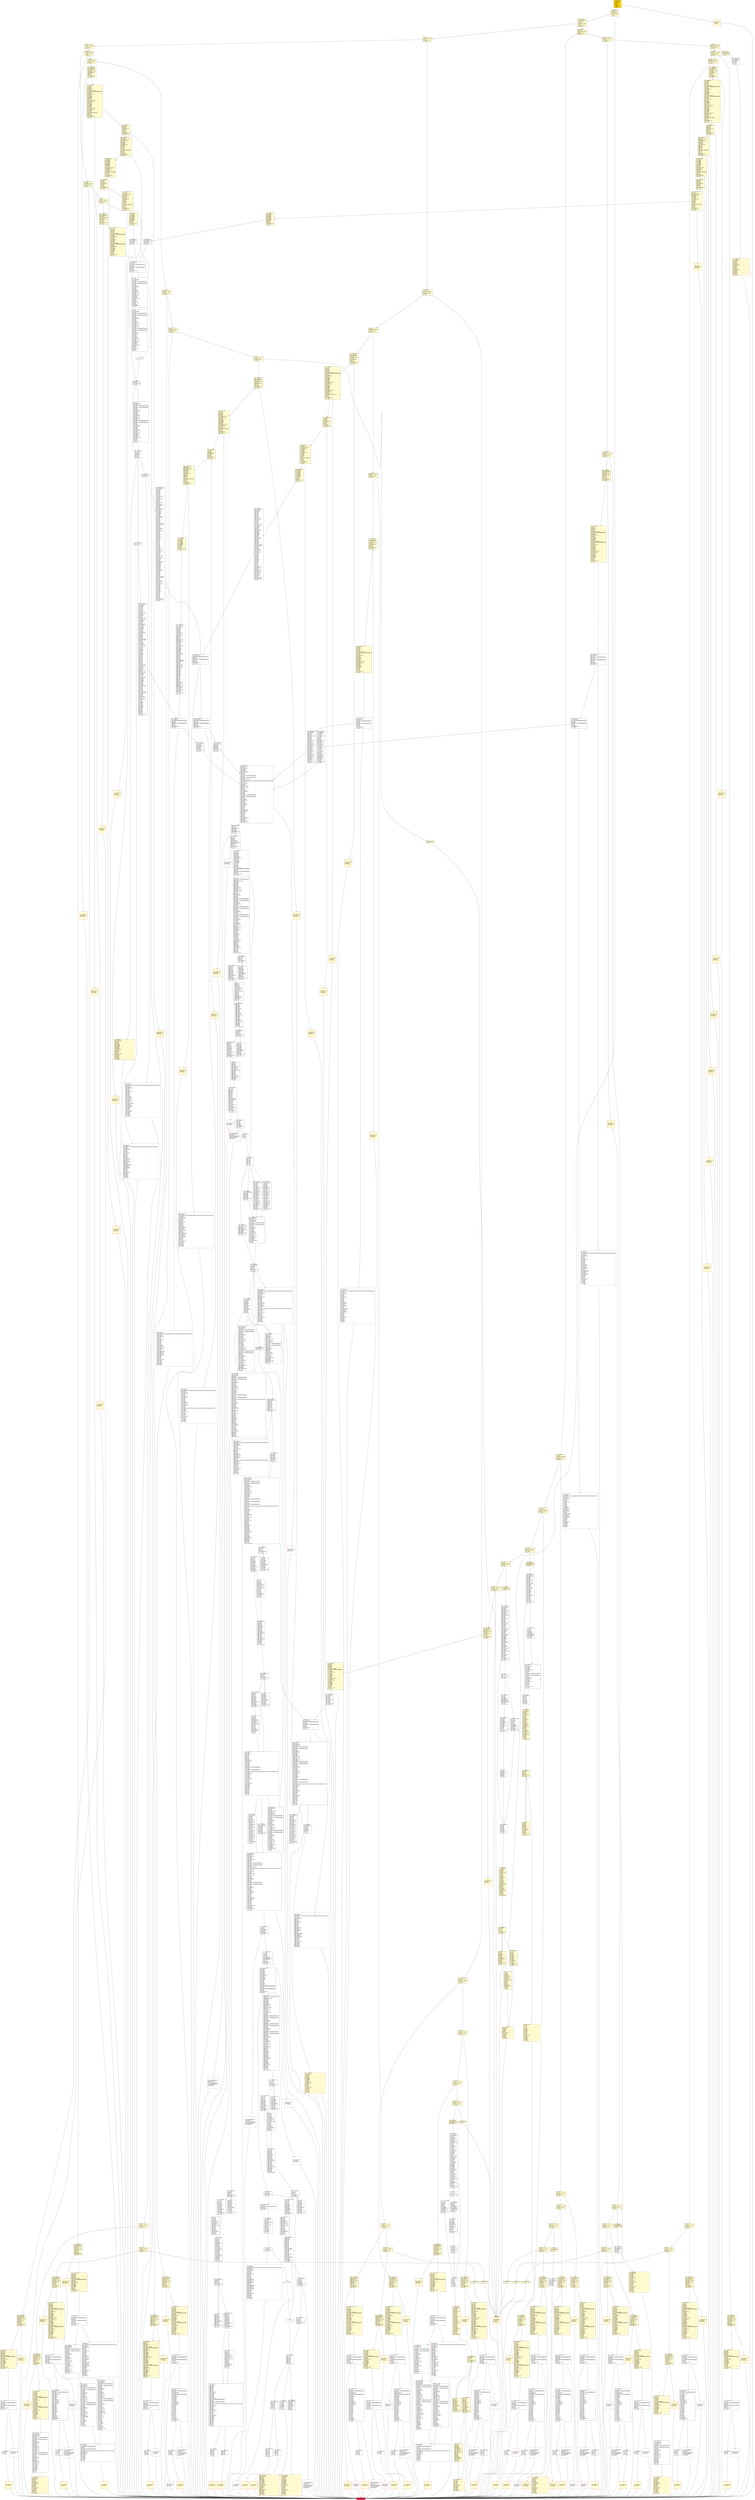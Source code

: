 digraph G {
bgcolor=transparent rankdir=UD;
node [shape=box style=filled color=black fillcolor=white fontname=arial fontcolor=black];
3477 [label="3477: JUMPDEST\l3478: STOP\l" fillcolor=lemonchiffon shape=Msquare color=crimson ];
518 [label="518: JUMPDEST\l519: PUSH1 0x00\l521: DUP1\l522: REVERT\l" fillcolor=lemonchiffon shape=Msquare color=crimson ];
881 [label="881: JUMPDEST\l882: DUP2\l883: ADD\l884: SWAP1\l885: DUP1\l886: DUP1\l887: CALLDATALOAD\l888: PUSH20 0xffffffffffffffffffffffffffffffffffffffff\l909: AND\l910: SWAP1\l911: PUSH1 0x20\l913: ADD\l914: SWAP1\l915: SWAP3\l916: SWAP2\l917: SWAP1\l918: DUP1\l919: CALLDATALOAD\l920: SWAP1\l921: PUSH1 0x20\l923: ADD\l924: SWAP1\l925: SWAP3\l926: SWAP2\l927: SWAP1\l928: POP\l929: POP\l930: POP\l931: PUSH2 0x1195\l934: JUMP\l" fillcolor=lemonchiffon ];
12266 [label="12266: DUP1\l12267: PUSH20 0xffffffffffffffffffffffffffffffffffffffff\l12288: AND\l12289: PUSH3 0x23de29\l12293: DUP10\l12294: DUP10\l12295: DUP10\l12296: DUP10\l12297: DUP10\l12298: DUP10\l12299: PUSH1 0x40\l12301: MLOAD\l12302: DUP8\l12303: PUSH4 0xffffffff\l12308: AND\l12309: PUSH1 0xe0\l12311: SHL\l12312: DUP2\l12313: MSTORE\l12314: PUSH1 0x04\l12316: ADD\l12317: DUP1\l12318: DUP8\l12319: PUSH20 0xffffffffffffffffffffffffffffffffffffffff\l12340: AND\l12341: PUSH20 0xffffffffffffffffffffffffffffffffffffffff\l12362: AND\l12363: DUP2\l12364: MSTORE\l12365: PUSH1 0x20\l12367: ADD\l12368: DUP7\l12369: PUSH20 0xffffffffffffffffffffffffffffffffffffffff\l12390: AND\l12391: PUSH20 0xffffffffffffffffffffffffffffffffffffffff\l12412: AND\l12413: DUP2\l12414: MSTORE\l12415: PUSH1 0x20\l12417: ADD\l12418: DUP6\l12419: PUSH20 0xffffffffffffffffffffffffffffffffffffffff\l12440: AND\l12441: PUSH20 0xffffffffffffffffffffffffffffffffffffffff\l12462: AND\l12463: DUP2\l12464: MSTORE\l12465: PUSH1 0x20\l12467: ADD\l12468: DUP5\l12469: DUP2\l12470: MSTORE\l12471: PUSH1 0x20\l12473: ADD\l12474: DUP1\l12475: PUSH1 0x20\l12477: ADD\l12478: DUP1\l12479: PUSH1 0x20\l12481: ADD\l12482: DUP4\l12483: DUP2\l12484: SUB\l12485: DUP4\l12486: MSTORE\l12487: DUP6\l12488: DUP2\l12489: DUP2\l12490: MLOAD\l12491: DUP2\l12492: MSTORE\l12493: PUSH1 0x20\l12495: ADD\l12496: SWAP2\l12497: POP\l12498: DUP1\l12499: MLOAD\l12500: SWAP1\l12501: PUSH1 0x20\l12503: ADD\l12504: SWAP1\l12505: DUP1\l12506: DUP4\l12507: DUP4\l12508: PUSH1 0x00\l" ];
12557 [label="12557: DUP1\l12558: DUP3\l12559: SUB\l12560: DUP1\l12561: MLOAD\l12562: PUSH1 0x01\l12564: DUP4\l12565: PUSH1 0x20\l12567: SUB\l12568: PUSH2 0x0100\l12571: EXP\l12572: SUB\l12573: NOT\l12574: AND\l12575: DUP2\l12576: MSTORE\l12577: PUSH1 0x20\l12579: ADD\l12580: SWAP2\l12581: POP\l" ];
1961 [label="1961: PUSH1 0x00\l1963: DUP1\l1964: REVERT\l" fillcolor=lemonchiffon shape=Msquare color=crimson ];
5114 [label="5114: JUMPDEST\l5115: PUSH1 0x00\l5117: PUSH20 0xffffffffffffffffffffffffffffffffffffffff\l5138: AND\l5139: DUP5\l5140: PUSH20 0xffffffffffffffffffffffffffffffffffffffff\l5161: AND\l5162: EQ\l5163: ISZERO\l5164: PUSH2 0x1480\l5167: JUMPI\l" ];
229 [label="229: PUSH2 0x0206\l232: JUMP\l" fillcolor=lemonchiffon ];
2863 [label="2863: JUMPDEST\l2864: PUSH1 0x40\l2866: MLOAD\l2867: DUP1\l2868: DUP3\l2869: ISZERO\l2870: ISZERO\l2871: ISZERO\l2872: ISZERO\l2873: DUP2\l2874: MSTORE\l2875: PUSH1 0x20\l2877: ADD\l2878: SWAP2\l2879: POP\l2880: POP\l2881: PUSH1 0x40\l2883: MLOAD\l2884: DUP1\l2885: SWAP2\l2886: SUB\l2887: SWAP1\l2888: RETURN\l" fillcolor=lemonchiffon shape=Msquare color=crimson ];
1443 [label="1443: JUMPDEST\l1444: PUSH1 0x40\l1446: MLOAD\l1447: DUP1\l1448: DUP3\l1449: PUSH1 0xff\l1451: AND\l1452: PUSH1 0xff\l1454: AND\l1455: DUP2\l1456: MSTORE\l1457: PUSH1 0x20\l1459: ADD\l1460: SWAP2\l1461: POP\l1462: POP\l1463: PUSH1 0x40\l1465: MLOAD\l1466: DUP1\l1467: SWAP2\l1468: SUB\l1469: SWAP1\l1470: RETURN\l" fillcolor=lemonchiffon shape=Msquare color=crimson ];
4023 [label="4023: PUSH1 0x00\l4025: DUP1\l4026: REVERT\l" fillcolor=lemonchiffon shape=Msquare color=crimson ];
136 [label="136: DUP1\l137: PUSH4 0xd95b6371\l142: EQ\l143: PUSH2 0x0c35\l146: JUMPI\l" fillcolor=lemonchiffon ];
633 [label="633: JUMPDEST\l634: PUSH2 0x0281\l637: PUSH2 0x1065\l640: JUMP\l" fillcolor=lemonchiffon ];
13073 [label="13073: PUSH1 0x40\l13075: MLOAD\l13076: PUSH32 0x08c379a000000000000000000000000000000000000000000000000000000000\l13109: DUP2\l13110: MSTORE\l13111: PUSH1 0x04\l13113: ADD\l13114: DUP1\l13115: DUP1\l13116: PUSH1 0x20\l13118: ADD\l13119: DUP3\l13120: DUP2\l13121: SUB\l13122: DUP3\l13123: MSTORE\l13124: PUSH1 0x20\l13126: DUP2\l13127: MSTORE\l13128: PUSH1 0x20\l13130: ADD\l13131: DUP1\l13132: PUSH32 0x4552433737373a2073656e6420746f20746865207a65726f2061646472657373\l13165: DUP2\l13166: MSTORE\l13167: POP\l13168: PUSH1 0x20\l13170: ADD\l13171: SWAP2\l13172: POP\l13173: POP\l13174: PUSH1 0x40\l13176: MLOAD\l13177: DUP1\l13178: SWAP2\l13179: SUB\l13180: SWAP1\l13181: REVERT\l" shape=Msquare color=crimson ];
2127 [label="2127: JUMPDEST\l2128: PUSH2 0x0891\l2131: PUSH1 0x04\l2133: DUP1\l2134: CALLDATASIZE\l2135: SUB\l2136: PUSH1 0x20\l2138: DUP2\l2139: LT\l2140: ISZERO\l2141: PUSH2 0x0865\l2144: JUMPI\l" fillcolor=lemonchiffon ];
1171 [label="1171: JUMPDEST\l1172: PUSH2 0x049b\l1175: PUSH2 0x12cf\l1178: JUMP\l" fillcolor=lemonchiffon ];
3007 [label="3007: PUSH1 0x00\l3009: DUP1\l3010: REVERT\l" fillcolor=lemonchiffon shape=Msquare color=crimson ];
3569 [label="3569: JUMPDEST\l3570: DUP2\l3571: ADD\l3572: SWAP1\l3573: DUP1\l3574: DUP1\l3575: CALLDATALOAD\l3576: PUSH20 0xffffffffffffffffffffffffffffffffffffffff\l3597: AND\l3598: SWAP1\l3599: PUSH1 0x20\l3601: ADD\l3602: SWAP1\l3603: SWAP3\l3604: SWAP2\l3605: SWAP1\l3606: DUP1\l3607: CALLDATALOAD\l3608: SWAP1\l3609: PUSH1 0x20\l3611: ADD\l3612: SWAP1\l3613: SWAP3\l3614: SWAP2\l3615: SWAP1\l3616: DUP1\l3617: CALLDATALOAD\l3618: SWAP1\l3619: PUSH1 0x20\l3621: ADD\l3622: SWAP1\l3623: PUSH5 0x0100000000\l3629: DUP2\l3630: GT\l3631: ISZERO\l3632: PUSH2 0x0e38\l3635: JUMPI\l" fillcolor=lemonchiffon ];
11560 [label="11560: DUP1\l11561: DUP3\l11562: SUB\l11563: DUP1\l11564: MLOAD\l11565: PUSH1 0x01\l11567: DUP4\l11568: PUSH1 0x20\l11570: SUB\l11571: PUSH2 0x0100\l11574: EXP\l11575: SUB\l11576: NOT\l11577: AND\l11578: DUP2\l11579: MSTORE\l11580: PUSH1 0x20\l11582: ADD\l11583: SWAP2\l11584: POP\l" ];
4501 [label="4501: JUMPDEST\l4502: PUSH1 0x00\l4504: DUP1\l4505: CALLER\l4506: SWAP1\l4507: POP\l4508: PUSH2 0x11a6\l4511: DUP2\l4512: DUP6\l4513: DUP6\l4514: PUSH2 0x269f\l4517: JUMP\l" ];
5620 [label="5620: JUMPDEST\l5621: DUP1\l5622: PUSH20 0xffffffffffffffffffffffffffffffffffffffff\l5643: AND\l5644: ORIGIN\l5645: PUSH20 0xffffffffffffffffffffffffffffffffffffffff\l5666: AND\l5667: EQ\l5668: PUSH2 0x162c\l5671: JUMPI\l" ];
2491 [label="2491: JUMPDEST\l2492: STOP\l" fillcolor=lemonchiffon shape=Msquare color=crimson ];
11054 [label="11054: JUMPDEST\l11055: POP\l11056: POP\l11057: POP\l11058: POP\l11059: POP\l11060: POP\l11061: POP\l11062: JUMP\l" ];
8296 [label="8296: JUMPDEST\l8297: DUP1\l8298: PUSH2 0x20f9\l8301: JUMPI\l" ];
1943 [label="1943: PUSH1 0x00\l1945: DUP1\l1946: REVERT\l" fillcolor=lemonchiffon shape=Msquare color=crimson ];
9772 [label="9772: RETURNDATASIZE\l9773: PUSH1 0x00\l9775: DUP1\l9776: RETURNDATACOPY\l9777: RETURNDATASIZE\l9778: PUSH1 0x00\l9780: REVERT\l" shape=Msquare color=crimson ];
8849 [label="8849: JUMPDEST\l8850: PUSH1 0x06\l8852: PUSH1 0x00\l8854: DUP3\l8855: PUSH20 0xffffffffffffffffffffffffffffffffffffffff\l8876: AND\l8877: PUSH20 0xffffffffffffffffffffffffffffffffffffffff\l8898: AND\l8899: DUP2\l8900: MSTORE\l8901: PUSH1 0x20\l8903: ADD\l8904: SWAP1\l8905: DUP2\l8906: MSTORE\l8907: PUSH1 0x20\l8909: ADD\l8910: PUSH1 0x00\l8912: SHA3\l8913: PUSH1 0x00\l8915: SWAP1\l8916: SLOAD\l8917: SWAP1\l8918: PUSH2 0x0100\l8921: EXP\l8922: SWAP1\l8923: DIV\l8924: PUSH1 0xff\l8926: AND\l8927: ISZERO\l8928: PUSH2 0x237d\l8931: JUMPI\l" ];
4646 [label="4646: RETURNDATASIZE\l4647: PUSH1 0x00\l4649: DUP1\l4650: RETURNDATACOPY\l4651: RETURNDATASIZE\l4652: PUSH1 0x00\l4654: REVERT\l" shape=Msquare color=crimson ];
12190 [label="12190: PUSH1 0x00\l12192: DUP1\l12193: REVERT\l" shape=Msquare color=crimson ];
12684 [label="12684: JUMPDEST\l12685: POP\l12686: SWAP9\l12687: POP\l12688: POP\l12689: POP\l12690: POP\l12691: POP\l12692: POP\l12693: POP\l12694: POP\l12695: POP\l12696: PUSH1 0x00\l12698: PUSH1 0x40\l12700: MLOAD\l12701: DUP1\l12702: DUP4\l12703: SUB\l12704: DUP2\l12705: PUSH1 0x00\l12707: DUP8\l12708: DUP1\l12709: EXTCODESIZE\l12710: ISZERO\l12711: DUP1\l12712: ISZERO\l12713: PUSH2 0x31b1\l12716: JUMPI\l" ];
256 [label="256: DUP1\l257: PUSH4 0x959b8c3f\l262: EQ\l263: PUSH2 0x0979\l266: JUMPI\l" fillcolor=lemonchiffon ];
9632 [label="9632: JUMPDEST\l9633: DUP1\l9634: PUSH20 0xffffffffffffffffffffffffffffffffffffffff\l9655: AND\l9656: ORIGIN\l9657: PUSH20 0xffffffffffffffffffffffffffffffffffffffff\l9678: AND\l9679: EQ\l9680: PUSH2 0x25d8\l9683: JUMPI\l" ];
4239 [label="4239: PUSH1 0x20\l4241: MUL\l4242: DUP3\l4243: ADD\l4244: SWAP2\l4245: SWAP1\l4246: PUSH1 0x00\l4248: MSTORE\l4249: PUSH1 0x20\l4251: PUSH1 0x00\l4253: SHA3\l4254: SWAP1\l" ];
4825 [label="4825: JUMPDEST\l4826: DUP1\l4827: PUSH20 0xffffffffffffffffffffffffffffffffffffffff\l4848: AND\l4849: ORIGIN\l4850: PUSH20 0xffffffffffffffffffffffffffffffffffffffff\l4871: AND\l4872: EQ\l4873: PUSH2 0x1311\l4876: JUMPI\l" ];
3795 [label="3795: JUMPDEST\l3796: PUSH2 0x0f3f\l3799: PUSH1 0x04\l3801: DUP1\l3802: CALLDATASIZE\l3803: SUB\l3804: PUSH1 0x60\l3806: DUP2\l3807: LT\l3808: ISZERO\l3809: PUSH2 0x0ee9\l3812: JUMPI\l" fillcolor=lemonchiffon ];
3545 [label="3545: JUMPDEST\l3546: STOP\l" fillcolor=lemonchiffon shape=Msquare color=crimson ];
736 [label="736: JUMPDEST\l737: PUSH1 0x40\l739: MLOAD\l740: DUP1\l741: DUP1\l742: PUSH1 0x20\l744: ADD\l745: DUP3\l746: DUP2\l747: SUB\l748: DUP3\l749: MSTORE\l750: DUP4\l751: DUP2\l752: DUP2\l753: MLOAD\l754: DUP2\l755: MSTORE\l756: PUSH1 0x20\l758: ADD\l759: SWAP2\l760: POP\l761: DUP1\l762: MLOAD\l763: SWAP1\l764: PUSH1 0x20\l766: ADD\l767: SWAP1\l768: DUP1\l769: DUP4\l770: DUP4\l771: PUSH1 0x00\l" fillcolor=lemonchiffon ];
4080 [label="4080: PUSH1 0x00\l4082: DUP1\l4083: REVERT\l" fillcolor=lemonchiffon shape=Msquare color=crimson ];
2035 [label="2035: PUSH1 0x00\l2037: DUP1\l2038: REVERT\l" fillcolor=lemonchiffon shape=Msquare color=crimson ];
3501 [label="3501: JUMPDEST\l3502: DUP2\l3503: ADD\l3504: SWAP1\l3505: DUP1\l3506: DUP1\l3507: CALLDATALOAD\l3508: PUSH20 0xffffffffffffffffffffffffffffffffffffffff\l3529: AND\l3530: SWAP1\l3531: PUSH1 0x20\l3533: ADD\l3534: SWAP1\l3535: SWAP3\l3536: SWAP2\l3537: SWAP1\l3538: POP\l3539: POP\l3540: POP\l3541: PUSH2 0x220c\l3544: JUMP\l" fillcolor=lemonchiffon ];
7453 [label="7453: JUMPDEST\l7454: POP\l7455: POP\l7456: POP\l7457: POP\l7458: JUMP\l" ];
3125 [label="3125: JUMPDEST\l3126: PUSH2 0x0c97\l3129: PUSH1 0x04\l3131: DUP1\l3132: CALLDATASIZE\l3133: SUB\l3134: PUSH1 0x40\l3136: DUP2\l3137: LT\l3138: ISZERO\l3139: PUSH2 0x0c4b\l3142: JUMPI\l" fillcolor=lemonchiffon ];
169 [label="169: PUSH2 0x0206\l172: JUMP\l" fillcolor=lemonchiffon ];
13715 [label="13715: JUMPDEST\l13716: POP\l13717: POP\l13718: POP\l13719: POP\l13720: SWAP1\l13721: POP\l13722: SWAP1\l13723: DUP2\l13724: ADD\l13725: SWAP1\l13726: PUSH1 0x1f\l13728: AND\l13729: DUP1\l13730: ISZERO\l13731: PUSH2 0x35c0\l13734: JUMPI\l" ];
4881 [label="4881: JUMPDEST\l4882: DUP2\l4883: PUSH20 0xffffffffffffffffffffffffffffffffffffffff\l4904: AND\l4905: PUSH2 0x08fc\l4908: ADDRESS\l4909: PUSH20 0xffffffffffffffffffffffffffffffffffffffff\l4930: AND\l4931: BALANCE\l4932: SWAP1\l4933: DUP2\l4934: ISZERO\l4935: MUL\l4936: SWAP1\l4937: PUSH1 0x40\l4939: MLOAD\l4940: PUSH1 0x00\l4942: PUSH1 0x40\l4944: MLOAD\l4945: DUP1\l4946: DUP4\l4947: SUB\l4948: DUP2\l4949: DUP6\l4950: DUP9\l4951: DUP9\l4952: CALL\l4953: SWAP4\l4954: POP\l4955: POP\l4956: POP\l4957: POP\l4958: ISZERO\l4959: DUP1\l4960: ISZERO\l4961: PUSH2 0x136e\l4964: JUMPI\l" ];
3249 [label="3249: JUMPDEST\l3250: PUSH2 0x0d13\l3253: PUSH1 0x04\l3255: DUP1\l3256: CALLDATASIZE\l3257: SUB\l3258: PUSH1 0x40\l3260: DUP2\l3261: LT\l3262: ISZERO\l3263: PUSH2 0x0cc7\l3266: JUMPI\l" fillcolor=lemonchiffon ];
1995 [label="1995: PUSH1 0x00\l1997: DUP1\l1998: REVERT\l" fillcolor=lemonchiffon shape=Msquare color=crimson ];
376 [label="376: DUP1\l377: PUSH4 0x313ce567\l382: EQ\l383: PUSH2 0x059b\l386: JUMPI\l" fillcolor=lemonchiffon ];
979 [label="979: PUSH1 0x00\l981: DUP1\l982: REVERT\l" fillcolor=lemonchiffon shape=Msquare color=crimson ];
2425 [label="2425: JUMPDEST\l2426: PUSH2 0x09bb\l2429: PUSH1 0x04\l2431: DUP1\l2432: CALLDATASIZE\l2433: SUB\l2434: PUSH1 0x20\l2436: DUP2\l2437: LT\l2438: ISZERO\l2439: PUSH2 0x098f\l2442: JUMPI\l" fillcolor=lemonchiffon ];
12510 [label="12510: JUMPDEST\l12511: DUP4\l12512: DUP2\l12513: LT\l12514: ISZERO\l12515: PUSH2 0x30f9\l12518: JUMPI\l" ];
12659 [label="12659: DUP1\l12660: DUP3\l12661: SUB\l12662: DUP1\l12663: MLOAD\l12664: PUSH1 0x01\l12666: DUP4\l12667: PUSH1 0x20\l12669: SUB\l12670: PUSH2 0x0100\l12673: EXP\l12674: SUB\l12675: NOT\l12676: AND\l12677: DUP2\l12678: MSTORE\l12679: PUSH1 0x20\l12681: ADD\l12682: SWAP2\l12683: POP\l" ];
13383 [label="13383: JUMPDEST\l13384: PUSH2 0x345c\l13387: DUP4\l13388: PUSH1 0x02\l13390: SLOAD\l13391: PUSH2 0x2e24\l13394: SWAP1\l13395: SWAP2\l13396: SWAP1\l13397: PUSH4 0xffffffff\l13402: AND\l13403: JUMP\l" ];
12152 [label="12152: JUMPDEST\l12153: POP\l12154: GAS\l12155: STATICCALL\l12156: ISZERO\l12157: DUP1\l12158: ISZERO\l12159: PUSH2 0x2f8c\l12162: JUMPI\l" ];
1471 [label="1471: JUMPDEST\l1472: PUSH2 0x0601\l1475: PUSH1 0x04\l1477: DUP1\l1478: CALLDATASIZE\l1479: SUB\l1480: PUSH1 0x20\l1482: DUP2\l1483: LT\l1484: ISZERO\l1485: PUSH2 0x05d5\l1488: JUMPI\l" fillcolor=lemonchiffon ];
6154 [label="6154: JUMPDEST\l6155: DUP3\l6156: PUSH20 0xffffffffffffffffffffffffffffffffffffffff\l6177: AND\l6178: PUSH2 0x08fc\l6181: DUP4\l6182: SWAP1\l6183: DUP2\l6184: ISZERO\l6185: MUL\l6186: SWAP1\l6187: PUSH1 0x40\l6189: MLOAD\l6190: PUSH1 0x00\l6192: PUSH1 0x40\l6194: MLOAD\l6195: DUP1\l6196: DUP4\l6197: SUB\l6198: DUP2\l6199: DUP6\l6200: DUP9\l6201: DUP9\l6202: CALL\l6203: SWAP4\l6204: POP\l6205: POP\l6206: POP\l6207: POP\l6208: ISZERO\l6209: DUP1\l6210: ISZERO\l6211: PUSH2 0x1850\l6214: JUMPI\l" ];
4062 [label="4062: PUSH1 0x00\l4064: DUP1\l4065: REVERT\l" fillcolor=lemonchiffon shape=Msquare color=crimson ];
4192 [label="4192: JUMPDEST\l4193: POP\l4194: POP\l4195: POP\l4196: JUMP\l" ];
12873 [label="12873: JUMPDEST\l" ];
11662 [label="11662: DUP1\l11663: DUP3\l11664: SUB\l11665: DUP1\l11666: MLOAD\l11667: PUSH1 0x01\l11669: DUP4\l11670: PUSH1 0x20\l11672: SUB\l11673: PUSH2 0x0100\l11676: EXP\l11677: SUB\l11678: NOT\l11679: AND\l11680: DUP2\l11681: MSTORE\l11682: PUSH1 0x20\l11684: ADD\l11685: SWAP2\l11686: POP\l" ];
1299 [label="1299: JUMPDEST\l1300: STOP\l" fillcolor=lemonchiffon shape=Msquare color=crimson ];
12874 [label="12874: JUMPDEST\l" ];
2538 [label="2538: JUMPDEST\l2539: DUP4\l2540: DUP2\l2541: LT\l2542: ISZERO\l2543: PUSH2 0x0a05\l2546: JUMPI\l" fillcolor=lemonchiffon ];
120 [label="120: PUSH2 0x0206\l123: JUMP\l" fillcolor=lemonchiffon ];
3743 [label="3743: JUMPDEST\l3744: DUP1\l3745: CALLDATALOAD\l3746: SWAP1\l3747: PUSH1 0x20\l3749: ADD\l3750: SWAP2\l3751: DUP5\l3752: PUSH1 0x01\l3754: DUP4\l3755: MUL\l3756: DUP5\l3757: ADD\l3758: GT\l3759: PUSH5 0x0100000000\l3765: DUP4\l3766: GT\l3767: OR\l3768: ISZERO\l3769: PUSH2 0x0ec1\l3772: JUMPI\l" fillcolor=lemonchiffon ];
1691 [label="1691: JUMPDEST\l1692: DUP2\l1693: ADD\l1694: SWAP1\l1695: DUP1\l1696: DUP1\l1697: CALLDATALOAD\l1698: PUSH20 0xffffffffffffffffffffffffffffffffffffffff\l1719: AND\l1720: SWAP1\l1721: PUSH1 0x20\l1723: ADD\l1724: SWAP1\l1725: SWAP3\l1726: SWAP2\l1727: SWAP1\l1728: POP\l1729: POP\l1730: POP\l1731: PUSH2 0x1697\l1734: JUMP\l" fillcolor=lemonchiffon ];
13697 [label="13697: DUP1\l13698: DUP3\l13699: ADD\l13700: MLOAD\l13701: DUP2\l13702: DUP5\l13703: ADD\l13704: MSTORE\l13705: PUSH1 0x20\l13707: DUP2\l13708: ADD\l13709: SWAP1\l13710: POP\l13711: PUSH2 0x3578\l13714: JUMP\l" ];
2717 [label="2717: JUMPDEST\l2718: DUP3\l2719: ADD\l2720: DUP4\l2721: PUSH1 0x20\l2723: DUP3\l2724: ADD\l2725: GT\l2726: ISZERO\l2727: PUSH2 0x0aaf\l2730: JUMPI\l" fillcolor=lemonchiffon ];
507 [label="507: DUP1\l508: PUSH4 0x095ea7b3\l513: EQ\l514: PUSH2 0x035b\l517: JUMPI\l" fillcolor=lemonchiffon ];
935 [label="935: JUMPDEST\l936: PUSH1 0x40\l938: MLOAD\l939: DUP1\l940: DUP3\l941: ISZERO\l942: ISZERO\l943: ISZERO\l944: ISZERO\l945: DUP2\l946: MSTORE\l947: PUSH1 0x20\l949: ADD\l950: SWAP2\l951: POP\l952: POP\l953: PUSH1 0x40\l955: MLOAD\l956: DUP1\l957: SWAP2\l958: SUB\l959: SWAP1\l960: RETURN\l" fillcolor=lemonchiffon shape=Msquare color=crimson ];
5760 [label="5760: RETURNDATASIZE\l5761: PUSH1 0x00\l5763: DUP1\l5764: RETURNDATACOPY\l5765: RETURNDATASIZE\l5766: PUSH1 0x00\l5768: REVERT\l" shape=Msquare color=crimson ];
9563 [label="9563: JUMPDEST\l9564: POP\l9565: POP\l9566: POP\l9567: POP\l9568: POP\l9569: POP\l9570: JUMP\l" ];
9941 [label="9941: PUSH1 0x40\l9943: MLOAD\l9944: PUSH32 0x08c379a000000000000000000000000000000000000000000000000000000000\l9977: DUP2\l9978: MSTORE\l9979: PUSH1 0x04\l9981: ADD\l9982: DUP1\l9983: DUP1\l9984: PUSH1 0x20\l9986: ADD\l9987: DUP3\l9988: DUP2\l9989: SUB\l9990: DUP3\l9991: MSTORE\l9992: PUSH1 0x23\l9994: DUP2\l9995: MSTORE\l9996: PUSH1 0x20\l9998: ADD\l9999: DUP1\l10000: PUSH2 0x388b\l10003: PUSH1 0x23\l10005: SWAP2\l10006: CODECOPY\l10007: PUSH1 0x40\l10009: ADD\l10010: SWAP2\l10011: POP\l10012: POP\l10013: PUSH1 0x40\l10015: MLOAD\l10016: DUP1\l10017: SWAP2\l10018: SUB\l10019: SWAP1\l10020: REVERT\l" shape=Msquare color=crimson ];
2313 [label="2313: JUMPDEST\l2314: STOP\l" fillcolor=lemonchiffon shape=Msquare color=crimson ];
10920 [label="10920: JUMPDEST\l10921: DUP4\l10922: DUP2\l10923: LT\l10924: ISZERO\l10925: PUSH2 0x2ac3\l10928: JUMPI\l" ];
10459 [label="10459: JUMPDEST\l10460: POP\l10461: GAS\l10462: STATICCALL\l10463: ISZERO\l10464: DUP1\l10465: ISZERO\l10466: PUSH2 0x28ef\l10469: JUMPI\l" ];
3347 [label="3347: JUMPDEST\l3348: PUSH1 0x40\l3350: MLOAD\l3351: DUP1\l3352: DUP3\l3353: DUP2\l3354: MSTORE\l3355: PUSH1 0x20\l3357: ADD\l3358: SWAP2\l3359: POP\l3360: POP\l3361: PUSH1 0x40\l3363: MLOAD\l3364: DUP1\l3365: SWAP2\l3366: SUB\l3367: SWAP1\l3368: RETURN\l" fillcolor=lemonchiffon shape=Msquare color=crimson ];
6303 [label="6303: JUMPDEST\l6304: DUP1\l6305: PUSH20 0xffffffffffffffffffffffffffffffffffffffff\l6326: AND\l6327: ORIGIN\l6328: PUSH20 0xffffffffffffffffffffffffffffffffffffffff\l6349: AND\l6350: EQ\l6351: PUSH2 0x18d7\l6354: JUMPI\l" ];
1201 [label="1201: JUMPDEST\l1202: PUSH2 0x0513\l1205: PUSH1 0x04\l1207: DUP1\l1208: CALLDATASIZE\l1209: SUB\l1210: PUSH1 0x40\l1212: DUP2\l1213: LT\l1214: ISZERO\l1215: PUSH2 0x04c7\l1218: JUMPI\l" fillcolor=lemonchiffon ];
4877 [label="4877: PUSH1 0x00\l4879: DUP1\l4880: REVERT\l" shape=Msquare color=crimson ];
13735 [label="13735: DUP1\l13736: DUP3\l13737: SUB\l13738: DUP1\l13739: MLOAD\l13740: PUSH1 0x01\l13742: DUP4\l13743: PUSH1 0x20\l13745: SUB\l13746: PUSH2 0x0100\l13749: EXP\l13750: SUB\l13751: NOT\l13752: AND\l13753: DUP2\l13754: MSTORE\l13755: PUSH1 0x20\l13757: ADD\l13758: SWAP2\l13759: POP\l" ];
5297 [label="5297: JUMPDEST\l5298: PUSH2 0x14dd\l5301: DUP2\l5302: DUP7\l5303: DUP7\l5304: DUP7\l5305: PUSH1 0x40\l5307: MLOAD\l5308: DUP1\l5309: PUSH1 0x20\l5311: ADD\l5312: PUSH1 0x40\l5314: MSTORE\l5315: DUP1\l5316: PUSH1 0x00\l5318: DUP2\l5319: MSTORE\l5320: POP\l5321: PUSH1 0x40\l5323: MLOAD\l5324: DUP1\l5325: PUSH1 0x20\l5327: ADD\l5328: PUSH1 0x40\l5330: MSTORE\l5331: DUP1\l5332: PUSH1 0x00\l5334: DUP2\l5335: MSTORE\l5336: POP\l5337: PUSH2 0x2b37\l5340: JUMP\l" ];
7950 [label="7950: PUSH1 0x00\l7952: DUP1\l7953: REVERT\l" shape=Msquare color=crimson ];
11025 [label="11025: PUSH1 0x00\l11027: DUP1\l11028: REVERT\l" shape=Msquare color=crimson ];
13862 [label="13862: JUMPDEST\l13863: POP\l13864: SWAP6\l13865: POP\l13866: POP\l13867: POP\l13868: POP\l13869: POP\l13870: POP\l13871: PUSH1 0x40\l13873: MLOAD\l13874: DUP1\l13875: SWAP2\l13876: SUB\l13877: SWAP1\l13878: LOG3\l13879: PUSH1 0x00\l13881: PUSH20 0xffffffffffffffffffffffffffffffffffffffff\l13902: AND\l13903: DUP5\l13904: PUSH20 0xffffffffffffffffffffffffffffffffffffffff\l13925: AND\l13926: PUSH32 0xddf252ad1be2c89b69c2b068fc378daa952ba7f163c4a11628f55a4df523b3ef\l13959: DUP6\l13960: PUSH1 0x40\l13962: MLOAD\l13963: DUP1\l13964: DUP3\l13965: DUP2\l13966: MSTORE\l13967: PUSH1 0x20\l13969: ADD\l13970: SWAP2\l13971: POP\l13972: POP\l13973: PUSH1 0x40\l13975: MLOAD\l13976: DUP1\l13977: SWAP2\l13978: SUB\l13979: SWAP1\l13980: LOG3\l13981: POP\l13982: POP\l13983: POP\l13984: POP\l13985: POP\l13986: JUMP\l" ];
2215 [label="2215: JUMPDEST\l2216: PUSH2 0x0909\l2219: PUSH1 0x04\l2221: DUP1\l2222: CALLDATASIZE\l2223: SUB\l2224: PUSH1 0x40\l2226: DUP2\l2227: LT\l2228: ISZERO\l2229: PUSH2 0x08bd\l2232: JUMPI\l" fillcolor=lemonchiffon ];
6642 [label="6642: PUSH1 0x40\l6644: MLOAD\l6645: PUSH32 0x08c379a000000000000000000000000000000000000000000000000000000000\l6678: DUP2\l6679: MSTORE\l6680: PUSH1 0x04\l6682: ADD\l6683: DUP1\l6684: DUP1\l6685: PUSH1 0x20\l6687: ADD\l6688: DUP3\l6689: DUP2\l6690: SUB\l6691: DUP3\l6692: MSTORE\l6693: PUSH1 0x24\l6695: DUP2\l6696: MSTORE\l6697: PUSH1 0x20\l6699: ADD\l6700: DUP1\l6701: PUSH2 0x3783\l6704: PUSH1 0x24\l6706: SWAP2\l6707: CODECOPY\l6708: PUSH1 0x40\l6710: ADD\l6711: SWAP2\l6712: POP\l6713: POP\l6714: PUSH1 0x40\l6716: MLOAD\l6717: DUP1\l6718: SWAP2\l6719: SUB\l6720: SWAP1\l6721: REVERT\l" shape=Msquare color=crimson ];
13225 [label="13225: JUMPDEST\l13226: POP\l13227: POP\l13228: POP\l13229: POP\l13230: POP\l13231: POP\l13232: POP\l13233: JUMP\l" ];
9329 [label="9329: JUMPDEST\l9330: PUSH2 0x24c6\l9333: JUMPI\l" ];
398 [label="398: DUP1\l399: PUSH4 0x3f1540b6\l404: EQ\l405: PUSH2 0x0603\l408: JUMPI\l" fillcolor=lemonchiffon ];
7099 [label="7099: JUMPDEST\l7100: CALLER\l7101: PUSH20 0xffffffffffffffffffffffffffffffffffffffff\l7122: AND\l7123: DUP2\l7124: PUSH20 0xffffffffffffffffffffffffffffffffffffffff\l7145: AND\l7146: PUSH32 0xf4caeb2d6ca8932a215a353d0703c326ec2d81fc68170f320eb2ab49e9df61f9\l7179: PUSH1 0x40\l7181: MLOAD\l7182: PUSH1 0x40\l7184: MLOAD\l7185: DUP1\l7186: SWAP2\l7187: SUB\l7188: SWAP1\l7189: LOG3\l7190: POP\l7191: JUMP\l" ];
11294 [label="11294: JUMPDEST\l11295: PUSH1 0x01\l11297: PUSH1 0x00\l11299: DUP7\l11300: PUSH20 0xffffffffffffffffffffffffffffffffffffffff\l11321: AND\l11322: PUSH20 0xffffffffffffffffffffffffffffffffffffffff\l11343: AND\l11344: DUP2\l11345: MSTORE\l11346: PUSH1 0x20\l11348: ADD\l11349: SWAP1\l11350: DUP2\l11351: MSTORE\l11352: PUSH1 0x20\l11354: ADD\l11355: PUSH1 0x00\l11357: SHA3\l11358: DUP2\l11359: SWAP1\l11360: SSTORE\l11361: POP\l11362: DUP4\l11363: PUSH20 0xffffffffffffffffffffffffffffffffffffffff\l11384: AND\l11385: DUP6\l11386: PUSH20 0xffffffffffffffffffffffffffffffffffffffff\l11407: AND\l11408: DUP8\l11409: PUSH20 0xffffffffffffffffffffffffffffffffffffffff\l11430: AND\l11431: PUSH32 0x06b541ddaa720db2b10a4d0cdac39b8d360425fc073085fac19bc82614677987\l11464: DUP7\l11465: DUP7\l11466: DUP7\l11467: PUSH1 0x40\l11469: MLOAD\l11470: DUP1\l11471: DUP5\l11472: DUP2\l11473: MSTORE\l11474: PUSH1 0x20\l11476: ADD\l11477: DUP1\l11478: PUSH1 0x20\l11480: ADD\l11481: DUP1\l11482: PUSH1 0x20\l11484: ADD\l11485: DUP4\l11486: DUP2\l11487: SUB\l11488: DUP4\l11489: MSTORE\l11490: DUP6\l11491: DUP2\l11492: DUP2\l11493: MLOAD\l11494: DUP2\l11495: MSTORE\l11496: PUSH1 0x20\l11498: ADD\l11499: SWAP2\l11500: POP\l11501: DUP1\l11502: MLOAD\l11503: SWAP1\l11504: PUSH1 0x20\l11506: ADD\l11507: SWAP1\l11508: DUP1\l11509: DUP4\l11510: DUP4\l11511: PUSH1 0x00\l" ];
681 [label="681: JUMPDEST\l682: DUP4\l683: DUP2\l684: LT\l685: ISZERO\l686: PUSH2 0x02c4\l689: JUMPI\l" fillcolor=lemonchiffon ];
11812 [label="11812: JUMPDEST\l11813: PUSH1 0x00\l11815: DUP3\l11816: DUP3\l11817: GT\l11818: ISZERO\l11819: PUSH2 0x2e9c\l11822: JUMPI\l" ];
877 [label="877: PUSH1 0x00\l879: DUP1\l880: REVERT\l" fillcolor=lemonchiffon shape=Msquare color=crimson ];
13210 [label="13210: JUMPDEST\l13211: PUSH2 0x33a9\l13214: DUP8\l13215: DUP8\l13216: DUP8\l13217: DUP8\l13218: DUP8\l13219: DUP8\l13220: DUP8\l13221: PUSH2 0x2ead\l13224: JUMP\l" ];
6089 [label="6089: JUMPDEST\l6090: POP\l6091: POP\l6092: POP\l6093: POP\l6094: POP\l6095: POP\l6096: POP\l6097: JUMP\l" ];
12148 [label="12148: PUSH1 0x00\l12150: DUP1\l12151: REVERT\l" shape=Msquare color=crimson ];
218 [label="218: DUP1\l219: PUSH4 0xb8594fd3\l224: EQ\l225: PUSH2 0x0bad\l228: JUMPI\l" fillcolor=lemonchiffon ];
5617 [label="5617: JUMPDEST\l5618: POP\l5619: JUMP\l" ];
1910 [label="1910: PUSH1 0x00\l1912: DUP1\l1913: REVERT\l" fillcolor=lemonchiffon shape=Msquare color=crimson ];
7884 [label="7884: RETURNDATASIZE\l7885: PUSH1 0x00\l7887: DUP1\l7888: RETURNDATACOPY\l7889: RETURNDATASIZE\l7890: PUSH1 0x00\l7892: REVERT\l" shape=Msquare color=crimson ];
4801 [label="4801: RETURNDATASIZE\l4802: PUSH1 0x00\l4804: DUP1\l4805: RETURNDATACOPY\l4806: RETURNDATASIZE\l4807: PUSH1 0x00\l4809: REVERT\l" shape=Msquare color=crimson ];
7315 [label="7315: JUMPDEST\l7316: DUP2\l7317: SLOAD\l7318: DUP2\l7319: MSTORE\l7320: SWAP1\l7321: PUSH1 0x01\l7323: ADD\l7324: SWAP1\l7325: PUSH1 0x20\l7327: ADD\l7328: DUP1\l7329: DUP4\l7330: GT\l7331: PUSH2 0x1c93\l7334: JUMPI\l" ];
1858 [label="1858: PUSH1 0x00\l1860: DUP1\l1861: REVERT\l" fillcolor=lemonchiffon shape=Msquare color=crimson ];
2423 [label="2423: JUMPDEST\l2424: STOP\l" fillcolor=lemonchiffon shape=Msquare color=crimson ];
13019 [label="13019: JUMPDEST\l13020: PUSH1 0x00\l13022: PUSH20 0xffffffffffffffffffffffffffffffffffffffff\l13043: AND\l13044: DUP6\l13045: PUSH20 0xffffffffffffffffffffffffffffffffffffffff\l13066: AND\l13067: EQ\l13068: ISZERO\l13069: PUSH2 0x337e\l13072: JUMPI\l" ];
8009 [label="8009: PUSH1 0x00\l8011: DUP1\l8012: REVERT\l" shape=Msquare color=crimson ];
859 [label="859: JUMPDEST\l860: PUSH2 0x03a7\l863: PUSH1 0x04\l865: DUP1\l866: CALLDATASIZE\l867: SUB\l868: PUSH1 0x40\l870: DUP2\l871: LT\l872: ISZERO\l873: PUSH2 0x0371\l876: JUMPI\l" fillcolor=lemonchiffon ];
3923 [label="3923: PUSH1 0x00\l3925: DUP1\l3926: REVERT\l" fillcolor=lemonchiffon shape=Msquare color=crimson ];
185 [label="185: DUP1\l186: PUSH4 0x9bd9bbc6\l191: EQ\l192: PUSH2 0x0a40\l195: JUMPI\l" fillcolor=lemonchiffon ];
496 [label="496: DUP1\l497: PUSH4 0x06fdde03\l502: EQ\l503: PUSH2 0x02d8\l506: JUMPI\l" fillcolor=lemonchiffon ];
1876 [label="1876: PUSH1 0x00\l1878: DUP1\l1879: REVERT\l" fillcolor=lemonchiffon shape=Msquare color=crimson ];
3777 [label="3777: JUMPDEST\l3778: SWAP1\l3779: SWAP2\l3780: SWAP3\l3781: SWAP4\l3782: SWAP2\l3783: SWAP3\l3784: SWAP4\l3785: SWAP1\l3786: POP\l3787: POP\l3788: POP\l3789: PUSH2 0x2467\l3792: JUMP\l" fillcolor=lemonchiffon ];
3147 [label="3147: JUMPDEST\l3148: DUP2\l3149: ADD\l3150: SWAP1\l3151: DUP1\l3152: DUP1\l3153: CALLDATALOAD\l3154: PUSH20 0xffffffffffffffffffffffffffffffffffffffff\l3175: AND\l3176: SWAP1\l3177: PUSH1 0x20\l3179: ADD\l3180: SWAP1\l3181: SWAP3\l3182: SWAP2\l3183: SWAP1\l3184: DUP1\l3185: CALLDATALOAD\l3186: PUSH20 0xffffffffffffffffffffffffffffffffffffffff\l3207: AND\l3208: SWAP1\l3209: PUSH1 0x20\l3211: ADD\l3212: SWAP1\l3213: SWAP3\l3214: SWAP2\l3215: SWAP1\l3216: POP\l3217: POP\l3218: POP\l3219: PUSH2 0x1f50\l3222: JUMP\l" fillcolor=lemonchiffon ];
6583 [label="6583: JUMPDEST\l6584: POP\l6585: POP\l6586: POP\l6587: POP\l6588: JUMP\l" ];
2907 [label="2907: PUSH1 0x00\l2909: DUP1\l2910: REVERT\l" fillcolor=lemonchiffon shape=Msquare color=crimson ];
7800 [label="7800: JUMPDEST\l7801: DUP2\l7802: PUSH20 0xffffffffffffffffffffffffffffffffffffffff\l7823: AND\l7824: PUSH2 0x08fc\l7827: ADDRESS\l7828: PUSH20 0xffffffffffffffffffffffffffffffffffffffff\l7849: AND\l7850: BALANCE\l7851: SWAP1\l7852: DUP2\l7853: ISZERO\l7854: MUL\l7855: SWAP1\l7856: PUSH1 0x40\l7858: MLOAD\l7859: PUSH1 0x00\l7861: PUSH1 0x40\l7863: MLOAD\l7864: DUP1\l7865: DUP4\l7866: SUB\l7867: DUP2\l7868: DUP6\l7869: DUP9\l7870: DUP9\l7871: CALL\l7872: SWAP4\l7873: POP\l7874: POP\l7875: POP\l7876: POP\l7877: ISZERO\l7878: DUP1\l7879: ISZERO\l7880: PUSH2 0x1ed5\l7883: JUMPI\l" ];
5857 [label="5857: PUSH1 0x40\l5859: MLOAD\l5860: PUSH32 0x08c379a000000000000000000000000000000000000000000000000000000000\l5893: DUP2\l5894: MSTORE\l5895: PUSH1 0x04\l5897: ADD\l5898: DUP1\l5899: DUP1\l5900: PUSH1 0x20\l5902: ADD\l5903: DUP3\l5904: DUP2\l5905: SUB\l5906: DUP3\l5907: MSTORE\l5908: PUSH1 0x2c\l5910: DUP2\l5911: MSTORE\l5912: PUSH1 0x20\l5914: ADD\l5915: DUP1\l5916: PUSH2 0x3839\l5919: PUSH1 0x2c\l5921: SWAP2\l5922: CODECOPY\l5923: PUSH1 0x40\l5925: ADD\l5926: SWAP2\l5927: POP\l5928: POP\l5929: PUSH1 0x40\l5931: MLOAD\l5932: DUP1\l5933: SWAP2\l5934: SUB\l5935: SWAP1\l5936: REVERT\l" shape=Msquare color=crimson ];
1169 [label="1169: JUMPDEST\l1170: STOP\l" fillcolor=lemonchiffon shape=Msquare color=crimson ];
436 [label="436: DUP1\l437: PUSH4 0x174afdd4\l442: EQ\l443: PUSH2 0x042f\l446: JUMPI\l" fillcolor=lemonchiffon ];
2731 [label="2731: PUSH1 0x00\l2733: DUP1\l2734: REVERT\l" fillcolor=lemonchiffon shape=Msquare color=crimson ];
2039 [label="2039: JUMPDEST\l2040: DUP2\l2041: ADD\l2042: SWAP1\l2043: DUP1\l2044: DUP1\l2045: CALLDATALOAD\l2046: PUSH20 0xffffffffffffffffffffffffffffffffffffffff\l2067: AND\l2068: SWAP1\l2069: PUSH1 0x20\l2071: ADD\l2072: SWAP1\l2073: SWAP3\l2074: SWAP2\l2075: SWAP1\l2076: DUP1\l2077: CALLDATALOAD\l2078: SWAP1\l2079: PUSH1 0x20\l2081: ADD\l2082: SWAP1\l2083: SWAP3\l2084: SWAP2\l2085: SWAP1\l2086: DUP1\l2087: CALLDATALOAD\l2088: PUSH20 0xffffffffffffffffffffffffffffffffffffffff\l2109: AND\l2110: SWAP1\l2111: PUSH1 0x20\l2113: ADD\l2114: SWAP1\l2115: SWAP3\l2116: SWAP2\l2117: SWAP1\l2118: POP\l2119: POP\l2120: POP\l2121: PUSH2 0x17d2\l2124: JUMP\l" fillcolor=lemonchiffon ];
10479 [label="10479: JUMPDEST\l10480: POP\l10481: POP\l10482: POP\l10483: POP\l10484: PUSH1 0x40\l10486: MLOAD\l10487: RETURNDATASIZE\l10488: PUSH1 0x20\l10490: DUP2\l10491: LT\l10492: ISZERO\l10493: PUSH2 0x2905\l10496: JUMPI\l" ];
5489 [label="5489: JUMPDEST\l5490: PUSH2 0x269f\l5493: JUMP\l" ];
12741 [label="12741: JUMPDEST\l12742: POP\l12743: POP\l12744: POP\l12745: POP\l12746: PUSH2 0x324b\l12749: JUMP\l" ];
124 [label="124: JUMPDEST\l125: DUP1\l126: PUSH4 0xcccf4b31\l131: EQ\l132: PUSH2 0x0bf1\l135: JUMPI\l" fillcolor=lemonchiffon ];
641 [label="641: JUMPDEST\l642: PUSH1 0x40\l644: MLOAD\l645: DUP1\l646: DUP1\l647: PUSH1 0x20\l649: ADD\l650: DUP3\l651: DUP2\l652: SUB\l653: DUP3\l654: MSTORE\l655: DUP4\l656: DUP2\l657: DUP2\l658: MLOAD\l659: DUP2\l660: MSTORE\l661: PUSH1 0x20\l663: ADD\l664: SWAP2\l665: POP\l666: DUP1\l667: MLOAD\l668: SWAP1\l669: PUSH1 0x20\l671: ADD\l672: SWAP1\l673: PUSH1 0x20\l675: MUL\l676: DUP1\l677: DUP4\l678: DUP4\l679: PUSH1 0x00\l" fillcolor=lemonchiffon ];
0 [label="0: PUSH1 0x80\l2: PUSH1 0x40\l4: MSTORE\l5: CALLVALUE\l6: DUP1\l7: ISZERO\l8: PUSH2 0x0010\l11: JUMPI\l" fillcolor=lemonchiffon shape=Msquare fillcolor=gold ];
4136 [label="4136: JUMPDEST\l4137: DUP1\l4138: PUSH20 0xffffffffffffffffffffffffffffffffffffffff\l4159: AND\l4160: ORIGIN\l4161: PUSH20 0xffffffffffffffffffffffffffffffffffffffff\l4182: AND\l4183: EQ\l4184: PUSH2 0x1060\l4187: JUMPI\l" ];
9887 [label="9887: JUMPDEST\l9888: PUSH1 0x00\l9890: PUSH20 0xffffffffffffffffffffffffffffffffffffffff\l9911: AND\l9912: DUP3\l9913: PUSH20 0xffffffffffffffffffffffffffffffffffffffff\l9934: AND\l9935: EQ\l9936: ISZERO\l9937: PUSH2 0x2725\l9940: JUMPI\l" ];
2989 [label="2989: JUMPDEST\l2990: PUSH2 0x0bef\l2993: PUSH1 0x04\l2995: DUP1\l2996: CALLDATASIZE\l2997: SUB\l2998: PUSH1 0x20\l3000: DUP2\l3001: LT\l3002: ISZERO\l3003: PUSH2 0x0bc3\l3006: JUMPI\l" fillcolor=lemonchiffon ];
4084 [label="4084: JUMPDEST\l4085: DUP1\l4086: CALLDATALOAD\l4087: SWAP1\l4088: PUSH1 0x20\l4090: ADD\l4091: SWAP2\l4092: DUP5\l4093: PUSH1 0x01\l4095: DUP4\l4096: MUL\l4097: DUP5\l4098: ADD\l4099: GT\l4100: PUSH5 0x0100000000\l4106: DUP4\l4107: GT\l4108: OR\l4109: ISZERO\l4110: PUSH2 0x1016\l4113: JUMPI\l" fillcolor=lemonchiffon ];
458 [label="458: DUP1\l459: PUSH4 0x1e65db3c\l464: EQ\l465: PUSH2 0x04b1\l468: JUMPI\l" fillcolor=lemonchiffon ];
3773 [label="3773: PUSH1 0x00\l3775: DUP1\l3776: REVERT\l" fillcolor=lemonchiffon shape=Msquare color=crimson ];
447 [label="447: DUP1\l448: PUSH4 0x18160ddd\l453: EQ\l454: PUSH2 0x0493\l457: JUMPI\l" fillcolor=lemonchiffon ];
6224 [label="6224: JUMPDEST\l6225: POP\l6226: POP\l6227: POP\l6228: POP\l6229: JUMP\l" ];
469 [label="469: PUSH2 0x0206\l472: JUMP\l" fillcolor=lemonchiffon ];
2193 [label="2193: JUMPDEST\l2194: PUSH1 0x40\l2196: MLOAD\l2197: DUP1\l2198: DUP3\l2199: DUP2\l2200: MSTORE\l2201: PUSH1 0x20\l2203: ADD\l2204: SWAP2\l2205: POP\l2206: POP\l2207: PUSH1 0x40\l2209: MLOAD\l2210: DUP1\l2211: SWAP2\l2212: SUB\l2213: SWAP1\l2214: RETURN\l" fillcolor=lemonchiffon shape=Msquare color=crimson ];
5937 [label="5937: JUMPDEST\l5938: PUSH2 0x17c9\l5941: CALLER\l5942: DUP9\l5943: DUP9\l5944: DUP9\l5945: DUP9\l5946: DUP9\l5947: DUP1\l5948: DUP1\l5949: PUSH1 0x1f\l5951: ADD\l5952: PUSH1 0x20\l5954: DUP1\l5955: SWAP2\l5956: DIV\l5957: MUL\l5958: PUSH1 0x20\l5960: ADD\l5961: PUSH1 0x40\l5963: MLOAD\l5964: SWAP1\l5965: DUP2\l5966: ADD\l5967: PUSH1 0x40\l5969: MSTORE\l5970: DUP1\l5971: SWAP4\l5972: SWAP3\l5973: SWAP2\l5974: SWAP1\l5975: DUP2\l5976: DUP2\l5977: MSTORE\l5978: PUSH1 0x20\l5980: ADD\l5981: DUP4\l5982: DUP4\l5983: DUP1\l5984: DUP3\l5985: DUP5\l5986: CALLDATACOPY\l5987: PUSH1 0x00\l5989: DUP2\l5990: DUP5\l5991: ADD\l5992: MSTORE\l5993: PUSH1 0x1f\l5995: NOT\l5996: PUSH1 0x1f\l5998: DUP3\l5999: ADD\l6000: AND\l6001: SWAP1\l6002: POP\l6003: DUP1\l6004: DUP4\l6005: ADD\l6006: SWAP3\l6007: POP\l6008: POP\l6009: POP\l6010: POP\l6011: POP\l6012: POP\l6013: POP\l6014: DUP8\l6015: DUP8\l6016: DUP1\l6017: DUP1\l6018: PUSH1 0x1f\l6020: ADD\l6021: PUSH1 0x20\l6023: DUP1\l6024: SWAP2\l6025: DIV\l6026: MUL\l6027: PUSH1 0x20\l6029: ADD\l6030: PUSH1 0x40\l6032: MLOAD\l6033: SWAP1\l6034: DUP2\l6035: ADD\l6036: PUSH1 0x40\l6038: MSTORE\l6039: DUP1\l6040: SWAP4\l6041: SWAP3\l6042: SWAP2\l6043: SWAP1\l6044: DUP2\l6045: DUP2\l6046: MSTORE\l6047: PUSH1 0x20\l6049: ADD\l6050: DUP4\l6051: DUP4\l6052: DUP1\l6053: DUP3\l6054: DUP5\l6055: CALLDATACOPY\l6056: PUSH1 0x00\l6058: DUP2\l6059: DUP5\l6060: ADD\l6061: MSTORE\l6062: PUSH1 0x1f\l6064: NOT\l6065: PUSH1 0x1f\l6067: DUP3\l6068: ADD\l6069: AND\l6070: SWAP1\l6071: POP\l6072: DUP1\l6073: DUP4\l6074: ADD\l6075: SWAP3\l6076: POP\l6077: POP\l6078: POP\l6079: POP\l6080: POP\l6081: POP\l6082: POP\l6083: PUSH1 0x01\l6085: PUSH2 0x3255\l6088: JUMP\l" ];
3369 [label="3369: JUMPDEST\l3370: PUSH2 0x0d95\l3373: PUSH1 0x04\l3375: DUP1\l3376: CALLDATASIZE\l3377: SUB\l3378: PUSH1 0x60\l3380: DUP2\l3381: LT\l3382: ISZERO\l3383: PUSH2 0x0d3f\l3386: JUMPI\l" fillcolor=lemonchiffon ];
1179 [label="1179: JUMPDEST\l1180: PUSH1 0x40\l1182: MLOAD\l1183: DUP1\l1184: DUP3\l1185: DUP2\l1186: MSTORE\l1187: PUSH1 0x20\l1189: ADD\l1190: SWAP2\l1191: POP\l1192: POP\l1193: PUSH1 0x40\l1195: MLOAD\l1196: DUP1\l1197: SWAP2\l1198: SUB\l1199: SWAP1\l1200: RETURN\l" fillcolor=lemonchiffon shape=Msquare color=crimson ];
3721 [label="3721: PUSH1 0x00\l3723: DUP1\l3724: REVERT\l" fillcolor=lemonchiffon shape=Msquare color=crimson ];
1669 [label="1669: JUMPDEST\l1670: PUSH2 0x06c7\l1673: PUSH1 0x04\l1675: DUP1\l1676: CALLDATASIZE\l1677: SUB\l1678: PUSH1 0x20\l1680: DUP2\l1681: LT\l1682: ISZERO\l1683: PUSH2 0x069b\l1686: JUMPI\l" fillcolor=lemonchiffon ];
3011 [label="3011: JUMPDEST\l3012: DUP2\l3013: ADD\l3014: SWAP1\l3015: DUP1\l3016: DUP1\l3017: CALLDATALOAD\l3018: PUSH20 0xffffffffffffffffffffffffffffffffffffffff\l3039: AND\l3040: SWAP1\l3041: PUSH1 0x20\l3043: ADD\l3044: SWAP1\l3045: SWAP3\l3046: SWAP2\l3047: SWAP1\l3048: POP\l3049: POP\l3050: POP\l3051: PUSH2 0x1eda\l3054: JUMP\l" fillcolor=lemonchiffon ];
3692 [label="3692: JUMPDEST\l3693: SWAP1\l3694: SWAP2\l3695: SWAP3\l3696: SWAP4\l3697: SWAP2\l3698: SWAP3\l3699: SWAP4\l3700: SWAP1\l3701: DUP1\l3702: CALLDATALOAD\l3703: SWAP1\l3704: PUSH1 0x20\l3706: ADD\l3707: SWAP1\l3708: PUSH5 0x0100000000\l3714: DUP2\l3715: GT\l3716: ISZERO\l3717: PUSH2 0x0e8d\l3720: JUMPI\l" fillcolor=lemonchiffon ];
11585 [label="11585: JUMPDEST\l11586: POP\l11587: DUP4\l11588: DUP2\l11589: SUB\l11590: DUP3\l11591: MSTORE\l11592: DUP5\l11593: DUP2\l11594: DUP2\l11595: MLOAD\l11596: DUP2\l11597: MSTORE\l11598: PUSH1 0x20\l11600: ADD\l11601: SWAP2\l11602: POP\l11603: DUP1\l11604: MLOAD\l11605: SWAP1\l11606: PUSH1 0x20\l11608: ADD\l11609: SWAP1\l11610: DUP1\l11611: DUP4\l11612: DUP4\l11613: PUSH1 0x00\l" ];
2493 [label="2493: JUMPDEST\l2494: PUSH2 0x09c5\l2497: PUSH2 0x1c18\l2500: JUMP\l" fillcolor=lemonchiffon ];
1687 [label="1687: PUSH1 0x00\l1689: DUP1\l1690: REVERT\l" fillcolor=lemonchiffon shape=Msquare color=crimson ];
9226 [label="9226: JUMPDEST\l9227: CALLER\l9228: PUSH20 0xffffffffffffffffffffffffffffffffffffffff\l9249: AND\l9250: DUP2\l9251: PUSH20 0xffffffffffffffffffffffffffffffffffffffff\l9272: AND\l9273: PUSH32 0x50546e66e5f44d728365dc3908c63bc5cfeeab470722c1677e3073a6ac294aa1\l9306: PUSH1 0x40\l9308: MLOAD\l9309: PUSH1 0x40\l9311: MLOAD\l9312: DUP1\l9313: SWAP2\l9314: SUB\l9315: SWAP1\l9316: LOG3\l9317: POP\l9318: JUMP\l" ];
13790 [label="13790: JUMPDEST\l13791: DUP4\l13792: DUP2\l13793: LT\l13794: ISZERO\l13795: PUSH2 0x35f9\l13798: JUMPI\l" ];
2713 [label="2713: PUSH1 0x00\l2715: DUP1\l2716: REVERT\l" fillcolor=lemonchiffon shape=Msquare color=crimson ];
3739 [label="3739: PUSH1 0x00\l3741: DUP1\l3742: REVERT\l" fillcolor=lemonchiffon shape=Msquare color=crimson ];
11040 [label="11040: RETURNDATASIZE\l11041: PUSH1 0x00\l11043: DUP1\l11044: RETURNDATACOPY\l11045: RETURNDATASIZE\l11046: PUSH1 0x00\l11048: REVERT\l" shape=Msquare color=crimson ];
10818 [label="10818: JUMPDEST\l10819: DUP4\l10820: DUP2\l10821: LT\l10822: ISZERO\l10823: PUSH2 0x2a5d\l10826: JUMPI\l" ];
3813 [label="3813: PUSH1 0x00\l3815: DUP1\l3816: REVERT\l" fillcolor=lemonchiffon shape=Msquare color=crimson ];
961 [label="961: JUMPDEST\l962: PUSH2 0x042d\l965: PUSH1 0x04\l967: DUP1\l968: CALLDATASIZE\l969: SUB\l970: PUSH1 0x60\l972: DUP2\l973: LT\l974: ISZERO\l975: PUSH2 0x03d7\l978: JUMPI\l" fillcolor=lemonchiffon ];
12582 [label="12582: JUMPDEST\l12583: POP\l12584: DUP4\l12585: DUP2\l12586: SUB\l12587: DUP3\l12588: MSTORE\l12589: DUP5\l12590: DUP2\l12591: DUP2\l12592: MLOAD\l12593: DUP2\l12594: MSTORE\l12595: PUSH1 0x20\l12597: ADD\l12598: SWAP2\l12599: POP\l12600: DUP1\l12601: MLOAD\l12602: SWAP1\l12603: PUSH1 0x20\l12605: ADD\l12606: SWAP1\l12607: DUP1\l12608: DUP4\l12609: DUP4\l12610: PUSH1 0x00\l" ];
6098 [label="6098: JUMPDEST\l6099: DUP1\l6100: PUSH20 0xffffffffffffffffffffffffffffffffffffffff\l6121: AND\l6122: ORIGIN\l6123: PUSH20 0xffffffffffffffffffffffffffffffffffffffff\l6144: AND\l6145: EQ\l6146: PUSH2 0x180a\l6149: JUMPI\l" ];
13288 [label="13288: PUSH1 0x40\l13290: MLOAD\l13291: PUSH32 0x08c379a000000000000000000000000000000000000000000000000000000000\l13324: DUP2\l13325: MSTORE\l13326: PUSH1 0x04\l13328: ADD\l13329: DUP1\l13330: DUP1\l13331: PUSH1 0x20\l13333: ADD\l13334: DUP3\l13335: DUP2\l13336: SUB\l13337: DUP3\l13338: MSTORE\l13339: PUSH1 0x22\l13341: DUP2\l13342: MSTORE\l13343: PUSH1 0x20\l13345: ADD\l13346: DUP1\l13347: PUSH2 0x3761\l13350: PUSH1 0x22\l13352: SWAP2\l13353: CODECOPY\l13354: PUSH1 0x40\l13356: ADD\l13357: SWAP2\l13358: POP\l13359: POP\l13360: PUSH1 0x40\l13362: MLOAD\l13363: DUP1\l13364: SWAP2\l13365: SUB\l13366: SWAP1\l13367: REVERT\l" shape=Msquare color=crimson ];
2805 [label="2805: PUSH1 0x00\l2807: DUP1\l2808: REVERT\l" fillcolor=lemonchiffon shape=Msquare color=crimson ];
4066 [label="4066: JUMPDEST\l4067: DUP3\l4068: ADD\l4069: DUP4\l4070: PUSH1 0x20\l4072: DUP3\l4073: ADD\l4074: GT\l4075: ISZERO\l4076: PUSH2 0x0ff4\l4079: JUMPI\l" fillcolor=lemonchiffon ];
11823 [label="11823: PUSH1 0x40\l11825: MLOAD\l11826: PUSH32 0x08c379a000000000000000000000000000000000000000000000000000000000\l11859: DUP2\l11860: MSTORE\l11861: PUSH1 0x04\l11863: ADD\l11864: DUP1\l11865: DUP1\l11866: PUSH1 0x20\l11868: ADD\l11869: DUP3\l11870: DUP2\l11871: SUB\l11872: DUP3\l11873: MSTORE\l11874: PUSH1 0x1e\l11876: DUP2\l11877: MSTORE\l11878: PUSH1 0x20\l11880: ADD\l11881: DUP1\l11882: PUSH32 0x536166654d6174683a207375627472616374696f6e206f766572666c6f770000\l11915: DUP2\l11916: MSTORE\l11917: POP\l11918: PUSH1 0x20\l11920: ADD\l11921: SWAP2\l11922: POP\l11923: POP\l11924: PUSH1 0x40\l11926: MLOAD\l11927: DUP1\l11928: SWAP2\l11929: SUB\l11930: SWAP1\l11931: REVERT\l" shape=Msquare color=crimson ];
4585 [label="4585: JUMPDEST\l4586: DUP3\l4587: PUSH20 0xffffffffffffffffffffffffffffffffffffffff\l4608: AND\l4609: PUSH2 0x08fc\l4612: DUP4\l4613: SWAP1\l4614: DUP2\l4615: ISZERO\l4616: MUL\l4617: SWAP1\l4618: PUSH1 0x40\l4620: MLOAD\l4621: PUSH1 0x00\l4623: PUSH1 0x40\l4625: MLOAD\l4626: DUP1\l4627: DUP4\l4628: SUB\l4629: DUP2\l4630: DUP6\l4631: DUP9\l4632: DUP9\l4633: CALL\l4634: SWAP4\l4635: POP\l4636: POP\l4637: POP\l4638: POP\l4639: ISZERO\l4640: DUP1\l4641: ISZERO\l4642: PUSH2 0x122f\l4645: JUMPI\l" ];
2809 [label="2809: JUMPDEST\l2810: DUP2\l2811: ADD\l2812: SWAP1\l2813: DUP1\l2814: DUP1\l2815: CALLDATALOAD\l2816: PUSH20 0xffffffffffffffffffffffffffffffffffffffff\l2837: AND\l2838: SWAP1\l2839: PUSH1 0x20\l2841: ADD\l2842: SWAP1\l2843: SWAP3\l2844: SWAP2\l2845: SWAP1\l2846: DUP1\l2847: CALLDATALOAD\l2848: SWAP1\l2849: PUSH1 0x20\l2851: ADD\l2852: SWAP1\l2853: SWAP3\l2854: SWAP2\l2855: SWAP1\l2856: POP\l2857: POP\l2858: POP\l2859: PUSH2 0x1d23\l2862: JUMP\l" fillcolor=lemonchiffon ];
5835 [label="5835: PUSH1 0x00\l5837: DUP1\l5838: REVERT\l" shape=Msquare color=crimson ];
3057 [label="3057: JUMPDEST\l3058: PUSH2 0x0c33\l3061: PUSH1 0x04\l3063: DUP1\l3064: CALLDATASIZE\l3065: SUB\l3066: PUSH1 0x20\l3068: DUP2\l3069: LT\l3070: ISZERO\l3071: PUSH2 0x0c07\l3074: JUMPI\l" fillcolor=lemonchiffon ];
2765 [label="2765: PUSH1 0x00\l2767: DUP1\l2768: REVERT\l" fillcolor=lemonchiffon shape=Msquare color=crimson ];
2624 [label="2624: JUMPDEST\l2625: PUSH2 0x0ae1\l2628: PUSH1 0x04\l2630: DUP1\l2631: CALLDATASIZE\l2632: SUB\l2633: PUSH1 0x60\l2635: DUP2\l2636: LT\l2637: ISZERO\l2638: PUSH2 0x0a56\l2641: JUMPI\l" fillcolor=lemonchiffon ];
409 [label="409: PUSH2 0x0206\l412: JUMP\l" fillcolor=lemonchiffon ];
13799 [label="13799: DUP1\l13800: DUP3\l13801: ADD\l13802: MLOAD\l13803: DUP2\l13804: DUP5\l13805: ADD\l13806: MSTORE\l13807: PUSH1 0x20\l13809: DUP2\l13810: ADD\l13811: SWAP1\l13812: POP\l13813: PUSH2 0x35de\l13816: JUMP\l" ];
5552 [label="5552: JUMPDEST\l5553: PUSH1 0x00\l5555: PUSH1 0x12\l5557: SWAP1\l5558: POP\l5559: SWAP1\l5560: JUMP\l" ];
7957 [label="7957: JUMPDEST\l7958: DUP1\l7959: PUSH20 0xffffffffffffffffffffffffffffffffffffffff\l7980: AND\l7981: ORIGIN\l7982: PUSH20 0xffffffffffffffffffffffffffffffffffffffff\l8003: AND\l8004: EQ\l8005: PUSH2 0x1f4d\l8008: JUMPI\l" ];
7282 [label="7282: PUSH2 0x0100\l7285: DUP1\l7286: DUP4\l7287: SLOAD\l7288: DIV\l7289: MUL\l7290: DUP4\l7291: MSTORE\l7292: SWAP2\l7293: PUSH1 0x20\l7295: ADD\l7296: SWAP2\l7297: PUSH2 0x1cb0\l7300: JUMP\l" ];
1755 [label="1755: PUSH1 0x00\l1757: DUP1\l1758: REVERT\l" fillcolor=lemonchiffon shape=Msquare color=crimson ];
9627 [label="9627: JUMPDEST\l9628: POP\l9629: POP\l9630: POP\l9631: JUMP\l" ];
2447 [label="2447: JUMPDEST\l2448: DUP2\l2449: ADD\l2450: SWAP1\l2451: DUP1\l2452: DUP1\l2453: CALLDATALOAD\l2454: PUSH20 0xffffffffffffffffffffffffffffffffffffffff\l2475: AND\l2476: SWAP1\l2477: PUSH1 0x20\l2479: ADD\l2480: SWAP1\l2481: SWAP3\l2482: SWAP2\l2483: SWAP1\l2484: POP\l2485: POP\l2486: POP\l2487: PUSH2 0x19bd\l2490: JUMP\l" fillcolor=lemonchiffon ];
4965 [label="4965: RETURNDATASIZE\l4966: PUSH1 0x00\l4968: DUP1\l4969: RETURNDATACOPY\l4970: RETURNDATASIZE\l4971: PUSH1 0x00\l4973: REVERT\l" shape=Msquare color=crimson ];
109 [label="109: DUP1\l110: PUSH4 0xfe9d9303\l115: EQ\l116: PUSH2 0x0fa5\l119: JUMPI\l" fillcolor=lemonchiffon ];
6805 [label="6805: PUSH1 0x08\l6807: PUSH1 0x00\l6809: CALLER\l6810: PUSH20 0xffffffffffffffffffffffffffffffffffffffff\l6831: AND\l6832: PUSH20 0xffffffffffffffffffffffffffffffffffffffff\l6853: AND\l6854: DUP2\l6855: MSTORE\l6856: PUSH1 0x20\l6858: ADD\l6859: SWAP1\l6860: DUP2\l6861: MSTORE\l6862: PUSH1 0x20\l6864: ADD\l6865: PUSH1 0x00\l6867: SHA3\l6868: PUSH1 0x00\l6870: DUP3\l6871: PUSH20 0xffffffffffffffffffffffffffffffffffffffff\l6892: AND\l6893: PUSH20 0xffffffffffffffffffffffffffffffffffffffff\l6914: AND\l6915: DUP2\l6916: MSTORE\l6917: PUSH1 0x20\l6919: ADD\l6920: SWAP1\l6921: DUP2\l6922: MSTORE\l6923: PUSH1 0x20\l6925: ADD\l6926: PUSH1 0x00\l6928: SHA3\l6929: PUSH1 0x00\l6931: PUSH2 0x0100\l6934: EXP\l6935: DUP2\l6936: SLOAD\l6937: SWAP1\l6938: PUSH1 0xff\l6940: MUL\l6941: NOT\l6942: AND\l6943: SWAP1\l6944: SSTORE\l6945: PUSH2 0x1bbb\l6948: JUMP\l" ];
13196 [label="13196: JUMPDEST\l13197: PUSH2 0x339a\l13200: DUP8\l13201: DUP8\l13202: DUP8\l13203: DUP8\l13204: DUP8\l13205: DUP8\l13206: PUSH2 0x2b37\l13209: JUMP\l" ];
7733 [label="7733: JUMPDEST\l7734: PUSH1 0x01\l7736: SWAP2\l7737: POP\l7738: POP\l7739: SWAP3\l7740: SWAP2\l7741: POP\l7742: POP\l7743: JUMP\l" ];
5561 [label="5561: JUMPDEST\l5562: DUP1\l5563: PUSH20 0xffffffffffffffffffffffffffffffffffffffff\l5584: AND\l5585: ORIGIN\l5586: PUSH20 0xffffffffffffffffffffffffffffffffffffffff\l5607: AND\l5608: EQ\l5609: PUSH2 0x15f1\l5612: JUMPI\l" ];
11513 [label="11513: JUMPDEST\l11514: DUP4\l11515: DUP2\l11516: LT\l11517: ISZERO\l11518: PUSH2 0x2d14\l11521: JUMPI\l" ];
1561 [label="1561: JUMPDEST\l1562: DUP2\l1563: ADD\l1564: SWAP1\l1565: DUP1\l1566: DUP1\l1567: CALLDATALOAD\l1568: PUSH20 0xffffffffffffffffffffffffffffffffffffffff\l1589: AND\l1590: SWAP1\l1591: PUSH1 0x20\l1593: ADD\l1594: SWAP1\l1595: SWAP3\l1596: SWAP2\l1597: SWAP1\l1598: DUP1\l1599: CALLDATALOAD\l1600: PUSH20 0xffffffffffffffffffffffffffffffffffffffff\l1621: AND\l1622: SWAP1\l1623: PUSH1 0x20\l1625: ADD\l1626: SWAP1\l1627: SWAP3\l1628: SWAP2\l1629: SWAP1\l1630: POP\l1631: POP\l1632: POP\l1633: PUSH2 0x15f4\l1636: JUMP\l" fillcolor=lemonchiffon ];
5672 [label="5672: PUSH1 0x00\l5674: DUP1\l5675: REVERT\l" shape=Msquare color=crimson ];
523 [label="523: JUMPDEST\l524: PUSH2 0x0277\l527: PUSH1 0x04\l529: DUP1\l530: CALLDATASIZE\l531: SUB\l532: PUSH1 0x60\l534: DUP2\l535: LT\l536: ISZERO\l537: PUSH2 0x0221\l540: JUMPI\l" fillcolor=lemonchiffon ];
349 [label="349: DUP1\l350: PUSH4 0x70a08231\l355: EQ\l356: PUSH2 0x084f\l359: JUMPI\l" fillcolor=lemonchiffon ];
3636 [label="3636: PUSH1 0x00\l3638: DUP1\l3639: REVERT\l" fillcolor=lemonchiffon shape=Msquare color=crimson ];
12163 [label="12163: RETURNDATASIZE\l12164: PUSH1 0x00\l12166: DUP1\l12167: RETURNDATACOPY\l12168: RETURNDATASIZE\l12169: PUSH1 0x00\l12171: REVERT\l" shape=Msquare color=crimson ];
2237 [label="2237: JUMPDEST\l2238: DUP2\l2239: ADD\l2240: SWAP1\l2241: DUP1\l2242: DUP1\l2243: CALLDATALOAD\l2244: PUSH20 0xffffffffffffffffffffffffffffffffffffffff\l2265: AND\l2266: SWAP1\l2267: PUSH1 0x20\l2269: ADD\l2270: SWAP1\l2271: SWAP3\l2272: SWAP2\l2273: SWAP1\l2274: DUP1\l2275: CALLDATALOAD\l2276: PUSH20 0xffffffffffffffffffffffffffffffffffffffff\l2297: AND\l2298: SWAP1\l2299: PUSH1 0x20\l2301: ADD\l2302: SWAP1\l2303: SWAP3\l2304: SWAP2\l2305: SWAP1\l2306: POP\l2307: POP\l2308: POP\l2309: PUSH2 0x189f\l2312: JUMP\l" fillcolor=lemonchiffon ];
87 [label="87: DUP1\l88: PUSH4 0xfca25f6c\l93: EQ\l94: PUSH2 0x0ed3\l97: JUMPI\l" fillcolor=lemonchiffon ];
360 [label="360: PUSH2 0x0206\l363: JUMP\l" fillcolor=lemonchiffon ];
4339 [label="4339: JUMPDEST\l4340: PUSH1 0x60\l4342: PUSH1 0x03\l4344: DUP1\l4345: SLOAD\l4346: PUSH1 0x01\l4348: DUP2\l4349: PUSH1 0x01\l4351: AND\l4352: ISZERO\l4353: PUSH2 0x0100\l4356: MUL\l4357: SUB\l4358: AND\l4359: PUSH1 0x02\l4361: SWAP1\l4362: DIV\l4363: DUP1\l4364: PUSH1 0x1f\l4366: ADD\l4367: PUSH1 0x20\l4369: DUP1\l4370: SWAP2\l4371: DIV\l4372: MUL\l4373: PUSH1 0x20\l4375: ADD\l4376: PUSH1 0x40\l4378: MLOAD\l4379: SWAP1\l4380: DUP2\l4381: ADD\l4382: PUSH1 0x40\l4384: MSTORE\l4385: DUP1\l4386: SWAP3\l4387: SWAP2\l4388: SWAP1\l4389: DUP2\l4390: DUP2\l4391: MSTORE\l4392: PUSH1 0x20\l4394: ADD\l4395: DUP3\l4396: DUP1\l4397: SLOAD\l4398: PUSH1 0x01\l4400: DUP2\l4401: PUSH1 0x01\l4403: AND\l4404: ISZERO\l4405: PUSH2 0x0100\l4408: MUL\l4409: SUB\l4410: AND\l4411: PUSH1 0x02\l4413: SWAP1\l4414: DIV\l4415: DUP1\l4416: ISZERO\l4417: PUSH2 0x118b\l4420: JUMPI\l" ];
782 [label="782: DUP1\l783: DUP3\l784: ADD\l785: MLOAD\l786: DUP2\l787: DUP5\l788: ADD\l789: MSTORE\l790: PUSH1 0x20\l792: DUP2\l793: ADD\l794: SWAP1\l795: POP\l796: PUSH2 0x0305\l799: JUMP\l" fillcolor=lemonchiffon ];
8932 [label="8932: PUSH1 0x01\l8934: PUSH1 0x08\l8936: PUSH1 0x00\l8938: CALLER\l8939: PUSH20 0xffffffffffffffffffffffffffffffffffffffff\l8960: AND\l8961: PUSH20 0xffffffffffffffffffffffffffffffffffffffff\l8982: AND\l8983: DUP2\l8984: MSTORE\l8985: PUSH1 0x20\l8987: ADD\l8988: SWAP1\l8989: DUP2\l8990: MSTORE\l8991: PUSH1 0x20\l8993: ADD\l8994: PUSH1 0x00\l8996: SHA3\l8997: PUSH1 0x00\l8999: DUP4\l9000: PUSH20 0xffffffffffffffffffffffffffffffffffffffff\l9021: AND\l9022: PUSH20 0xffffffffffffffffffffffffffffffffffffffff\l9043: AND\l9044: DUP2\l9045: MSTORE\l9046: PUSH1 0x20\l9048: ADD\l9049: SWAP1\l9050: DUP2\l9051: MSTORE\l9052: PUSH1 0x20\l9054: ADD\l9055: PUSH1 0x00\l9057: SHA3\l9058: PUSH1 0x00\l9060: PUSH2 0x0100\l9063: EXP\l9064: DUP2\l9065: SLOAD\l9066: DUP2\l9067: PUSH1 0xff\l9069: MUL\l9070: NOT\l9071: AND\l9072: SWAP1\l9073: DUP4\l9074: ISZERO\l9075: ISZERO\l9076: MUL\l9077: OR\l9078: SWAP1\l9079: SSTORE\l9080: POP\l9081: PUSH2 0x240a\l9084: JUMP\l" ];
10845 [label="10845: JUMPDEST\l10846: POP\l10847: POP\l10848: POP\l10849: POP\l10850: SWAP1\l10851: POP\l10852: SWAP1\l10853: DUP2\l10854: ADD\l10855: SWAP1\l10856: PUSH1 0x1f\l10858: AND\l10859: DUP1\l10860: ISZERO\l10861: PUSH2 0x2a8a\l10864: JUMPI\l" ];
8716 [label="8716: JUMPDEST\l8717: CALLER\l8718: PUSH20 0xffffffffffffffffffffffffffffffffffffffff\l8739: AND\l8740: DUP2\l8741: PUSH20 0xffffffffffffffffffffffffffffffffffffffff\l8762: AND\l8763: EQ\l8764: ISZERO\l8765: PUSH2 0x2291\l8768: JUMPI\l" ];
8155 [label="8155: POP\l8156: PUSH1 0x08\l8158: PUSH1 0x00\l8160: DUP4\l8161: PUSH20 0xffffffffffffffffffffffffffffffffffffffff\l8182: AND\l8183: PUSH20 0xffffffffffffffffffffffffffffffffffffffff\l8204: AND\l8205: DUP2\l8206: MSTORE\l8207: PUSH1 0x20\l8209: ADD\l8210: SWAP1\l8211: DUP2\l8212: MSTORE\l8213: PUSH1 0x20\l8215: ADD\l8216: PUSH1 0x00\l8218: SHA3\l8219: PUSH1 0x00\l8221: DUP5\l8222: PUSH20 0xffffffffffffffffffffffffffffffffffffffff\l8243: AND\l8244: PUSH20 0xffffffffffffffffffffffffffffffffffffffff\l8265: AND\l8266: DUP2\l8267: MSTORE\l8268: PUSH1 0x20\l8270: ADD\l8271: SWAP1\l8272: DUP2\l8273: MSTORE\l8274: PUSH1 0x20\l8276: ADD\l8277: PUSH1 0x00\l8279: SHA3\l8280: PUSH1 0x00\l8282: SWAP1\l8283: SLOAD\l8284: SWAP1\l8285: PUSH2 0x0100\l8288: EXP\l8289: SWAP1\l8290: DIV\l8291: PUSH1 0xff\l8293: AND\l8294: ISZERO\l" ];
12519 [label="12519: DUP1\l12520: DUP3\l12521: ADD\l12522: MLOAD\l12523: DUP2\l12524: DUP5\l12525: ADD\l12526: MSTORE\l12527: PUSH1 0x20\l12529: DUP2\l12530: ADD\l12531: SWAP1\l12532: POP\l12533: PUSH2 0x30de\l12536: JUMP\l" ];
12639 [label="12639: JUMPDEST\l12640: POP\l12641: POP\l12642: POP\l12643: POP\l12644: SWAP1\l12645: POP\l12646: SWAP1\l12647: DUP2\l12648: ADD\l12649: SWAP1\l12650: PUSH1 0x1f\l12652: AND\l12653: DUP1\l12654: ISZERO\l12655: PUSH2 0x318c\l12658: JUMPI\l" ];
3123 [label="3123: JUMPDEST\l3124: STOP\l" fillcolor=lemonchiffon shape=Msquare color=crimson ];
10827 [label="10827: DUP1\l10828: DUP3\l10829: ADD\l10830: MLOAD\l10831: DUP2\l10832: DUP5\l10833: ADD\l10834: MSTORE\l10835: PUSH1 0x20\l10837: DUP2\l10838: ADD\l10839: SWAP1\l10840: POP\l10841: PUSH2 0x2a42\l10844: JUMP\l" ];
11145 [label="11145: JUMPDEST\l11146: PUSH1 0x01\l11148: PUSH1 0x00\l11150: DUP8\l11151: PUSH20 0xffffffffffffffffffffffffffffffffffffffff\l11172: AND\l11173: PUSH20 0xffffffffffffffffffffffffffffffffffffffff\l11194: AND\l11195: DUP2\l11196: MSTORE\l11197: PUSH1 0x20\l11199: ADD\l11200: SWAP1\l11201: DUP2\l11202: MSTORE\l11203: PUSH1 0x20\l11205: ADD\l11206: PUSH1 0x00\l11208: SHA3\l11209: DUP2\l11210: SWAP1\l11211: SSTORE\l11212: POP\l11213: PUSH2 0x2c1e\l11216: DUP4\l11217: PUSH1 0x01\l11219: PUSH1 0x00\l11221: DUP8\l11222: PUSH20 0xffffffffffffffffffffffffffffffffffffffff\l11243: AND\l11244: PUSH20 0xffffffffffffffffffffffffffffffffffffffff\l11265: AND\l11266: DUP2\l11267: MSTORE\l11268: PUSH1 0x20\l11270: ADD\l11271: SWAP1\l11272: DUP2\l11273: MSTORE\l11274: PUSH1 0x20\l11276: ADD\l11277: PUSH1 0x00\l11279: SHA3\l11280: SLOAD\l11281: PUSH2 0x36a3\l11284: SWAP1\l11285: SWAP2\l11286: SWAP1\l11287: PUSH4 0xffffffff\l11292: AND\l11293: JUMP\l" ];
13760 [label="13760: JUMPDEST\l13761: POP\l13762: DUP4\l13763: DUP2\l13764: SUB\l13765: DUP3\l13766: MSTORE\l13767: DUP5\l13768: DUP2\l13769: DUP2\l13770: MLOAD\l13771: DUP2\l13772: MSTORE\l13773: PUSH1 0x20\l13775: ADD\l13776: SWAP2\l13777: POP\l13778: DUP1\l13779: MLOAD\l13780: SWAP1\l13781: PUSH1 0x20\l13783: ADD\l13784: SWAP1\l13785: DUP1\l13786: DUP4\l13787: DUP4\l13788: PUSH1 0x00\l" ];
690 [label="690: DUP1\l691: DUP3\l692: ADD\l693: MLOAD\l694: DUP2\l695: DUP5\l696: ADD\l697: MSTORE\l698: PUSH1 0x20\l700: DUP2\l701: ADD\l702: SWAP1\l703: POP\l704: PUSH2 0x02a9\l707: JUMP\l" fillcolor=lemonchiffon ];
2149 [label="2149: JUMPDEST\l2150: DUP2\l2151: ADD\l2152: SWAP1\l2153: DUP1\l2154: DUP1\l2155: CALLDATALOAD\l2156: PUSH20 0xffffffffffffffffffffffffffffffffffffffff\l2177: AND\l2178: SWAP1\l2179: PUSH1 0x20\l2181: ADD\l2182: SWAP1\l2183: SWAP3\l2184: SWAP2\l2185: SWAP1\l2186: POP\l2187: POP\l2188: POP\l2189: PUSH2 0x1856\l2192: JUMP\l" fillcolor=lemonchiffon ];
13987 [label="13987: JUMPDEST\l13988: PUSH1 0x00\l13990: DUP1\l13991: DUP3\l13992: DUP5\l13993: ADD\l13994: SWAP1\l13995: POP\l13996: DUP4\l13997: DUP2\l13998: LT\l13999: ISZERO\l14000: PUSH2 0x3721\l14003: JUMPI\l" ];
4134 [label="4134: JUMPDEST\l4135: STOP\l" fillcolor=lemonchiffon shape=Msquare color=crimson ];
267 [label="267: DUP1\l268: PUSH4 0x95d89b41\l273: EQ\l274: PUSH2 0x09bd\l277: JUMPI\l" fillcolor=lemonchiffon ];
1557 [label="1557: PUSH1 0x00\l1559: DUP1\l1560: REVERT\l" fillcolor=lemonchiffon shape=Msquare color=crimson ];
1069 [label="1069: JUMPDEST\l1070: STOP\l" fillcolor=lemonchiffon shape=Msquare color=crimson ];
413 [label="413: JUMPDEST\l414: DUP1\l415: PUSH4 0x0b95065e\l420: GT\l421: PUSH2 0x01d9\l424: JUMPI\l" fillcolor=lemonchiffon ];
485 [label="485: DUP1\l486: PUSH4 0x06e48538\l491: EQ\l492: PUSH2 0x0279\l495: JUMPI\l" fillcolor=lemonchiffon ];
541 [label="541: PUSH1 0x00\l543: DUP1\l544: REVERT\l" fillcolor=lemonchiffon shape=Msquare color=crimson ];
76 [label="76: DUP1\l77: PUSH4 0xfc673c4f\l82: EQ\l83: PUSH2 0x0ddb\l86: JUMPI\l" fillcolor=lemonchiffon ];
5783 [label="5783: JUMPDEST\l5784: DUP1\l5785: PUSH20 0xffffffffffffffffffffffffffffffffffffffff\l5806: AND\l5807: ORIGIN\l5808: PUSH20 0xffffffffffffffffffffffffffffffffffffffff\l5829: AND\l5830: EQ\l5831: PUSH2 0x16cf\l5834: JUMPI\l" ];
7898 [label="7898: JUMPDEST\l7899: DUP1\l7900: PUSH20 0xffffffffffffffffffffffffffffffffffffffff\l7921: AND\l7922: ORIGIN\l7923: PUSH20 0xffffffffffffffffffffffffffffffffffffffff\l7944: AND\l7945: EQ\l7946: PUSH2 0x1f12\l7949: JUMPI\l" ];
10501 [label="10501: JUMPDEST\l10502: DUP2\l10503: ADD\l10504: SWAP1\l10505: DUP1\l10506: DUP1\l10507: MLOAD\l10508: SWAP1\l10509: PUSH1 0x20\l10511: ADD\l10512: SWAP1\l10513: SWAP3\l10514: SWAP2\l10515: SWAP1\l10516: POP\l10517: POP\l10518: POP\l10519: SWAP1\l10520: POP\l10521: PUSH1 0x00\l10523: PUSH20 0xffffffffffffffffffffffffffffffffffffffff\l10544: AND\l10545: DUP2\l10546: PUSH20 0xffffffffffffffffffffffffffffffffffffffff\l10567: AND\l10568: EQ\l10569: PUSH2 0x2b2e\l10572: JUMPI\l" ];
4713 [label="4713: PUSH1 0x00\l4715: DUP1\l4716: REVERT\l" shape=Msquare color=crimson ];
43 [label="43: DUP1\l44: PUSH4 0xcccf4b31\l49: GT\l50: PUSH2 0x00ad\l53: JUMPI\l" fillcolor=lemonchiffon ];
3688 [label="3688: PUSH1 0x00\l3690: DUP1\l3691: REVERT\l" fillcolor=lemonchiffon shape=Msquare color=crimson ];
1737 [label="1737: JUMPDEST\l1738: PUSH2 0x07df\l1741: PUSH1 0x04\l1743: DUP1\l1744: CALLDATASIZE\l1745: SUB\l1746: PUSH1 0xa0\l1748: DUP2\l1749: LT\l1750: ISZERO\l1751: PUSH2 0x06df\l1754: JUMPI\l" fillcolor=lemonchiffon ];
11029 [label="11029: JUMPDEST\l11030: POP\l11031: GAS\l11032: CALL\l11033: ISZERO\l11034: DUP1\l11035: ISZERO\l11036: PUSH2 0x2b29\l11039: JUMPI\l" ];
11932 [label="11932: JUMPDEST\l11933: PUSH1 0x00\l11935: DUP3\l11936: DUP5\l11937: SUB\l11938: SWAP1\l11939: POP\l11940: DUP1\l11941: SWAP2\l11942: POP\l11943: POP\l11944: SWAP3\l11945: SWAP2\l11946: POP\l11947: POP\l11948: JUMP\l" ];
1947 [label="1947: JUMPDEST\l1948: DUP3\l1949: ADD\l1950: DUP4\l1951: PUSH1 0x20\l1953: DUP3\l1954: ADD\l1955: GT\l1956: ISZERO\l1957: PUSH2 0x07ad\l1960: JUMPI\l" fillcolor=lemonchiffon ];
11615 [label="11615: JUMPDEST\l11616: DUP4\l11617: DUP2\l11618: LT\l11619: ISZERO\l11620: PUSH2 0x2d7a\l11623: JUMPI\l" ];
6452 [label="6452: JUMPDEST\l6453: POP\l6454: POP\l6455: POP\l6456: JUMP\l" ];
7796 [label="7796: PUSH1 0x00\l7798: DUP1\l7799: REVERT\l" shape=Msquare color=crimson ];
2125 [label="2125: JUMPDEST\l2126: STOP\l" fillcolor=lemonchiffon shape=Msquare color=crimson ];
6457 [label="6457: JUMPDEST\l6458: DUP1\l6459: PUSH20 0xffffffffffffffffffffffffffffffffffffffff\l6480: AND\l6481: ORIGIN\l6482: PUSH20 0xffffffffffffffffffffffffffffffffffffffff\l6503: AND\l6504: EQ\l6505: PUSH2 0x1971\l6508: JUMPI\l" ];
545 [label="545: JUMPDEST\l546: DUP2\l547: ADD\l548: SWAP1\l549: DUP1\l550: DUP1\l551: CALLDATALOAD\l552: PUSH20 0xffffffffffffffffffffffffffffffffffffffff\l573: AND\l574: SWAP1\l575: PUSH1 0x20\l577: ADD\l578: SWAP1\l579: SWAP3\l580: SWAP2\l581: SWAP1\l582: DUP1\l583: CALLDATALOAD\l584: SWAP1\l585: PUSH1 0x20\l587: ADD\l588: SWAP1\l589: SWAP3\l590: SWAP2\l591: SWAP1\l592: DUP1\l593: CALLDATALOAD\l594: PUSH20 0xffffffffffffffffffffffffffffffffffffffff\l615: AND\l616: SWAP1\l617: PUSH1 0x20\l619: ADD\l620: SWAP1\l621: SWAP3\l622: SWAP2\l623: SWAP1\l624: POP\l625: POP\l626: POP\l627: PUSH2 0x1028\l630: JUMP\l" fillcolor=lemonchiffon ];
1323 [label="1323: JUMPDEST\l1324: DUP2\l1325: ADD\l1326: SWAP1\l1327: DUP1\l1328: DUP1\l1329: CALLDATALOAD\l1330: PUSH20 0xffffffffffffffffffffffffffffffffffffffff\l1351: AND\l1352: SWAP1\l1353: PUSH1 0x20\l1355: ADD\l1356: SWAP1\l1357: SWAP3\l1358: SWAP2\l1359: SWAP1\l1360: DUP1\l1361: CALLDATALOAD\l1362: PUSH20 0xffffffffffffffffffffffffffffffffffffffff\l1383: AND\l1384: SWAP1\l1385: PUSH1 0x20\l1387: ADD\l1388: SWAP1\l1389: SWAP3\l1390: SWAP2\l1391: SWAP1\l1392: DUP1\l1393: CALLDATALOAD\l1394: SWAP1\l1395: PUSH1 0x20\l1397: ADD\l1398: SWAP1\l1399: SWAP3\l1400: SWAP2\l1401: SWAP1\l1402: POP\l1403: POP\l1404: POP\l1405: PUSH2 0x1373\l1408: JUMP\l" fillcolor=lemonchiffon ];
147 [label="147: DUP1\l148: PUSH4 0xdd62ed3e\l153: EQ\l154: PUSH2 0x0cb1\l157: JUMPI\l" fillcolor=lemonchiffon ];
278 [label="278: PUSH2 0x0206\l281: JUMP\l" fillcolor=lemonchiffon ];
3654 [label="3654: PUSH1 0x00\l3656: DUP1\l3657: REVERT\l" fillcolor=lemonchiffon shape=Msquare color=crimson ];
5494 [label="5494: JUMPDEST\l5495: PUSH2 0x15a4\l5498: DUP2\l5499: DUP7\l5500: DUP7\l5501: DUP7\l5502: PUSH1 0x40\l5504: MLOAD\l5505: DUP1\l5506: PUSH1 0x20\l5508: ADD\l5509: PUSH1 0x40\l5511: MSTORE\l5512: DUP1\l5513: PUSH1 0x00\l5515: DUP2\l5516: MSTORE\l5517: POP\l5518: PUSH1 0x40\l5520: MLOAD\l5521: DUP1\l5522: PUSH1 0x20\l5524: ADD\l5525: PUSH1 0x40\l5527: MSTORE\l5528: DUP1\l5529: PUSH1 0x00\l5531: DUP2\l5532: MSTORE\l5533: POP\l5534: PUSH1 0x00\l5536: PUSH2 0x2ead\l5539: JUMP\l" ];
5168 [label="5168: PUSH1 0x40\l5170: MLOAD\l5171: PUSH32 0x08c379a000000000000000000000000000000000000000000000000000000000\l5204: DUP2\l5205: MSTORE\l5206: PUSH1 0x04\l5208: ADD\l5209: DUP1\l5210: DUP1\l5211: PUSH1 0x20\l5213: ADD\l5214: DUP3\l5215: DUP2\l5216: SUB\l5217: DUP3\l5218: MSTORE\l5219: PUSH1 0x26\l5221: DUP2\l5222: MSTORE\l5223: PUSH1 0x20\l5225: ADD\l5226: DUP1\l5227: PUSH2 0x3865\l5230: PUSH1 0x26\l5232: SWAP2\l5233: CODECOPY\l5234: PUSH1 0x40\l5236: ADD\l5237: SWAP2\l5238: POP\l5239: POP\l5240: PUSH1 0x40\l5242: MLOAD\l5243: DUP1\l5244: SWAP2\l5245: SUB\l5246: SWAP1\l5247: REVERT\l" shape=Msquare color=crimson ];
2642 [label="2642: PUSH1 0x00\l2644: DUP1\l2645: REVERT\l" fillcolor=lemonchiffon shape=Msquare color=crimson ];
7514 [label="7514: PUSH1 0x40\l7516: MLOAD\l7517: PUSH32 0x08c379a000000000000000000000000000000000000000000000000000000000\l7550: DUP2\l7551: MSTORE\l7552: PUSH1 0x04\l7554: ADD\l7555: DUP1\l7556: DUP1\l7557: PUSH1 0x20\l7559: ADD\l7560: DUP3\l7561: DUP2\l7562: SUB\l7563: DUP3\l7564: MSTORE\l7565: PUSH1 0x24\l7567: DUP2\l7568: MSTORE\l7569: PUSH1 0x20\l7571: ADD\l7572: DUP1\l7573: PUSH2 0x3815\l7576: PUSH1 0x24\l7578: SWAP2\l7579: CODECOPY\l7580: PUSH1 0x40\l7582: ADD\l7583: SWAP2\l7584: POP\l7585: POP\l7586: PUSH1 0x40\l7588: MLOAD\l7589: DUP1\l7590: SWAP2\l7591: SUB\l7592: SWAP1\l7593: REVERT\l" shape=Msquare color=crimson ];
1965 [label="1965: JUMPDEST\l1966: DUP1\l1967: CALLDATALOAD\l1968: SWAP1\l1969: PUSH1 0x20\l1971: ADD\l1972: SWAP2\l1973: DUP5\l1974: PUSH1 0x01\l1976: DUP4\l1977: MUL\l1978: DUP5\l1979: ADD\l1980: GT\l1981: PUSH5 0x0100000000\l1987: DUP4\l1988: GT\l1989: OR\l1990: ISZERO\l1991: PUSH2 0x07cf\l1994: JUMPI\l" fillcolor=lemonchiffon ];
11540 [label="11540: JUMPDEST\l11541: POP\l11542: POP\l11543: POP\l11544: POP\l11545: SWAP1\l11546: POP\l11547: SWAP1\l11548: DUP2\l11549: ADD\l11550: SWAP1\l11551: PUSH1 0x1f\l11553: AND\l11554: DUP1\l11555: ISZERO\l11556: PUSH2 0x2d41\l11559: JUMPI\l" ];
10929 [label="10929: DUP1\l10930: DUP3\l10931: ADD\l10932: MLOAD\l10933: DUP2\l10934: DUP5\l10935: ADD\l10936: MSTORE\l10937: PUSH1 0x20\l10939: DUP2\l10940: ADD\l10941: SWAP1\l10942: POP\l10943: PUSH2 0x2aa8\l10946: JUMP\l" ];
4529 [label="4529: JUMPDEST\l4530: DUP1\l4531: PUSH20 0xffffffffffffffffffffffffffffffffffffffff\l4552: AND\l4553: ORIGIN\l4554: PUSH20 0xffffffffffffffffffffffffffffffffffffffff\l4575: AND\l4576: EQ\l4577: PUSH2 0x11e9\l4580: JUMPI\l" ];
6949 [label="6949: JUMPDEST\l6950: PUSH1 0x01\l6952: PUSH1 0x07\l6954: PUSH1 0x00\l6956: CALLER\l6957: PUSH20 0xffffffffffffffffffffffffffffffffffffffff\l6978: AND\l6979: PUSH20 0xffffffffffffffffffffffffffffffffffffffff\l7000: AND\l7001: DUP2\l7002: MSTORE\l7003: PUSH1 0x20\l7005: ADD\l7006: SWAP1\l7007: DUP2\l7008: MSTORE\l7009: PUSH1 0x20\l7011: ADD\l7012: PUSH1 0x00\l7014: SHA3\l7015: PUSH1 0x00\l7017: DUP4\l7018: PUSH20 0xffffffffffffffffffffffffffffffffffffffff\l7039: AND\l7040: PUSH20 0xffffffffffffffffffffffffffffffffffffffff\l7061: AND\l7062: DUP2\l7063: MSTORE\l7064: PUSH1 0x20\l7066: ADD\l7067: SWAP1\l7068: DUP2\l7069: MSTORE\l7070: PUSH1 0x20\l7072: ADD\l7073: PUSH1 0x00\l7075: SHA3\l7076: PUSH1 0x00\l7078: PUSH2 0x0100\l7081: EXP\l7082: DUP2\l7083: SLOAD\l7084: DUP2\l7085: PUSH1 0xff\l7087: MUL\l7088: NOT\l7089: AND\l7090: SWAP1\l7091: DUP4\l7092: ISZERO\l7093: ISZERO\l7094: MUL\l7095: OR\l7096: SWAP1\l7097: SSTORE\l7098: POP\l" ];
8584 [label="8584: JUMPDEST\l8585: DUP1\l8586: PUSH20 0xffffffffffffffffffffffffffffffffffffffff\l8607: AND\l8608: ORIGIN\l8609: PUSH20 0xffffffffffffffffffffffffffffffffffffffff\l8630: AND\l8631: EQ\l8632: PUSH2 0x21c0\l8635: JUMPI\l" ];
10947 [label="10947: JUMPDEST\l10948: POP\l10949: POP\l10950: POP\l10951: POP\l10952: SWAP1\l10953: POP\l10954: SWAP1\l10955: DUP2\l10956: ADD\l10957: SWAP1\l10958: PUSH1 0x1f\l10960: AND\l10961: DUP1\l10962: ISZERO\l10963: PUSH2 0x2af0\l10966: JUMPI\l" ];
1914 [label="1914: JUMPDEST\l1915: SWAP1\l1916: SWAP2\l1917: SWAP3\l1918: SWAP4\l1919: SWAP2\l1920: SWAP3\l1921: SWAP4\l1922: SWAP1\l1923: DUP1\l1924: CALLDATALOAD\l1925: SWAP1\l1926: PUSH1 0x20\l1928: ADD\l1929: SWAP1\l1930: PUSH5 0x0100000000\l1936: DUP2\l1937: GT\l1938: ISZERO\l1939: PUSH2 0x079b\l1942: JUMPI\l" fillcolor=lemonchiffon ];
9688 [label="9688: JUMPDEST\l9689: DUP2\l9690: PUSH20 0xffffffffffffffffffffffffffffffffffffffff\l9711: AND\l9712: PUSH2 0x08fc\l9715: ADDRESS\l9716: PUSH20 0xffffffffffffffffffffffffffffffffffffffff\l9737: AND\l9738: BALANCE\l9739: SWAP1\l9740: DUP2\l9741: ISZERO\l9742: MUL\l9743: SWAP1\l9744: PUSH1 0x40\l9746: MLOAD\l9747: PUSH1 0x00\l9749: PUSH1 0x40\l9751: MLOAD\l9752: DUP1\l9753: DUP4\l9754: SUB\l9755: DUP2\l9756: DUP6\l9757: DUP9\l9758: DUP9\l9759: CALL\l9760: SWAP4\l9761: POP\l9762: POP\l9763: POP\l9764: POP\l9765: ISZERO\l9766: DUP1\l9767: ISZERO\l9768: PUSH2 0x2635\l9771: JUMPI\l" ];
4815 [label="4815: JUMPDEST\l4816: PUSH1 0x00\l4818: PUSH1 0x02\l4820: SLOAD\l4821: SWAP1\l4822: POP\l4823: SWAP1\l4824: JUMP\l" ];
3497 [label="3497: PUSH1 0x00\l3499: DUP1\l3500: REVERT\l" fillcolor=lemonchiffon shape=Msquare color=crimson ];
12875 [label="12875: JUMPDEST\l12876: POP\l12877: POP\l12878: POP\l12879: POP\l12880: POP\l12881: POP\l12882: POP\l12883: POP\l12884: JUMP\l" ];
12717 [label="12717: PUSH1 0x00\l12719: DUP1\l12720: REVERT\l" shape=Msquare color=crimson ];
54 [label="54: DUP1\l55: PUSH4 0xfad8b32a\l60: GT\l61: PUSH2 0x007c\l64: JUMPI\l" fillcolor=lemonchiffon ];
10992 [label="10992: JUMPDEST\l10993: POP\l10994: SWAP9\l10995: POP\l10996: POP\l10997: POP\l10998: POP\l10999: POP\l11000: POP\l11001: POP\l11002: POP\l11003: POP\l11004: PUSH1 0x00\l11006: PUSH1 0x40\l11008: MLOAD\l11009: DUP1\l11010: DUP4\l11011: SUB\l11012: DUP2\l11013: PUSH1 0x00\l11015: DUP8\l11016: DUP1\l11017: EXTCODESIZE\l11018: ISZERO\l11019: DUP1\l11020: ISZERO\l11021: PUSH2 0x2b15\l11024: JUMPI\l" ];
4518 [label="4518: JUMPDEST\l4519: PUSH1 0x01\l4521: SWAP2\l4522: POP\l4523: POP\l4524: SWAP3\l4525: SWAP2\l4526: POP\l4527: POP\l4528: JUMP\l" ];
5248 [label="5248: JUMPDEST\l5249: PUSH1 0x00\l5251: CALLER\l5252: SWAP1\l5253: POP\l5254: PUSH2 0x14b1\l5257: DUP2\l5258: DUP7\l5259: DUP7\l5260: DUP7\l5261: PUSH1 0x40\l5263: MLOAD\l5264: DUP1\l5265: PUSH1 0x20\l5267: ADD\l5268: PUSH1 0x40\l5270: MSTORE\l5271: DUP1\l5272: PUSH1 0x00\l5274: DUP2\l5275: MSTORE\l5276: POP\l5277: PUSH1 0x40\l5279: MLOAD\l5280: DUP1\l5281: PUSH1 0x20\l5283: ADD\l5284: PUSH1 0x40\l5286: MSTORE\l5287: DUP1\l5288: PUSH1 0x00\l5290: DUP2\l5291: MSTORE\l5292: POP\l5293: PUSH2 0x2810\l5296: JUMP\l" ];
11687 [label="11687: JUMPDEST\l11688: POP\l11689: SWAP6\l11690: POP\l11691: POP\l11692: POP\l11693: POP\l11694: POP\l11695: POP\l11696: PUSH1 0x40\l11698: MLOAD\l11699: DUP1\l11700: SWAP2\l11701: SUB\l11702: SWAP1\l11703: LOG4\l11704: DUP4\l11705: PUSH20 0xffffffffffffffffffffffffffffffffffffffff\l11726: AND\l11727: DUP6\l11728: PUSH20 0xffffffffffffffffffffffffffffffffffffffff\l11749: AND\l11750: PUSH32 0xddf252ad1be2c89b69c2b068fc378daa952ba7f163c4a11628f55a4df523b3ef\l11783: DUP6\l11784: PUSH1 0x40\l11786: MLOAD\l11787: DUP1\l11788: DUP3\l11789: DUP2\l11790: MSTORE\l11791: PUSH1 0x20\l11793: ADD\l11794: SWAP2\l11795: POP\l11796: POP\l11797: PUSH1 0x40\l11799: MLOAD\l11800: DUP1\l11801: SWAP2\l11802: SUB\l11803: SWAP1\l11804: LOG3\l11805: POP\l11806: POP\l11807: POP\l11808: POP\l11809: POP\l11810: POP\l11811: JUMP\l" ];
8636 [label="8636: PUSH1 0x00\l8638: DUP1\l8639: REVERT\l" shape=Msquare color=crimson ];
2443 [label="2443: PUSH1 0x00\l2445: DUP1\l2446: REVERT\l" fillcolor=lemonchiffon shape=Msquare color=crimson ];
4810 [label="4810: JUMPDEST\l4811: POP\l4812: POP\l4813: POP\l4814: JUMP\l" ];
2735 [label="2735: JUMPDEST\l2736: DUP1\l2737: CALLDATALOAD\l2738: SWAP1\l2739: PUSH1 0x20\l2741: ADD\l2742: SWAP2\l2743: DUP5\l2744: PUSH1 0x01\l2746: DUP4\l2747: MUL\l2748: DUP5\l2749: ADD\l2750: GT\l2751: PUSH5 0x0100000000\l2757: DUP4\l2758: GT\l2759: OR\l2760: ISZERO\l2761: PUSH2 0x0ad1\l2764: JUMPI\l" fillcolor=lemonchiffon ];
7893 [label="7893: JUMPDEST\l7894: POP\l7895: POP\l7896: POP\l7897: JUMP\l" ];
7954 [label="7954: JUMPDEST\l7955: POP\l7956: JUMP\l" ];
9623 [label="9623: PUSH1 0x00\l9625: DUP1\l9626: REVERT\l" shape=Msquare color=crimson ];
4003 [label="4003: JUMPDEST\l4004: STOP\l" fillcolor=lemonchiffon shape=Msquare color=crimson ];
2315 [label="2315: JUMPDEST\l2316: PUSH2 0x0977\l2319: PUSH1 0x04\l2321: DUP1\l2322: CALLDATASIZE\l2323: SUB\l2324: PUSH1 0x60\l2326: DUP2\l2327: LT\l2328: ISZERO\l2329: PUSH2 0x0921\l2332: JUMPI\l" fillcolor=lemonchiffon ];
158 [label="158: DUP1\l159: PUSH4 0xe5d6249f\l164: EQ\l165: PUSH2 0x0d29\l168: JUMPI\l" fillcolor=lemonchiffon ];
728 [label="728: JUMPDEST\l729: PUSH2 0x02e0\l732: PUSH2 0x10f3\l735: JUMP\l" fillcolor=lemonchiffon ];
12750 [label="12750: JUMPDEST\l12751: DUP2\l12752: ISZERO\l12753: PUSH2 0x324a\l12756: JUMPI\l" ];
820 [label="820: DUP1\l821: DUP3\l822: SUB\l823: DUP1\l824: MLOAD\l825: PUSH1 0x01\l827: DUP4\l828: PUSH1 0x20\l830: SUB\l831: PUSH2 0x0100\l834: EXP\l835: SUB\l836: NOT\l837: AND\l838: DUP2\l839: MSTORE\l840: PUSH1 0x20\l842: ADD\l843: SWAP2\l844: POP\l" fillcolor=lemonchiffon ];
2987 [label="2987: JUMPDEST\l2988: STOP\l" fillcolor=lemonchiffon shape=Msquare color=crimson ];
4581 [label="4581: PUSH1 0x00\l4583: DUP1\l4584: REVERT\l" shape=Msquare color=crimson ];
1093 [label="1093: JUMPDEST\l1094: DUP2\l1095: ADD\l1096: SWAP1\l1097: DUP1\l1098: DUP1\l1099: CALLDATALOAD\l1100: PUSH20 0xffffffffffffffffffffffffffffffffffffffff\l1121: AND\l1122: SWAP1\l1123: PUSH1 0x20\l1125: ADD\l1126: SWAP1\l1127: SWAP3\l1128: SWAP2\l1129: SWAP1\l1130: DUP1\l1131: CALLDATALOAD\l1132: PUSH20 0xffffffffffffffffffffffffffffffffffffffff\l1153: AND\l1154: SWAP1\l1155: PUSH1 0x20\l1157: ADD\l1158: SWAP1\l1159: SWAP3\l1160: SWAP2\l1161: SWAP1\l1162: POP\l1163: POP\l1164: POP\l1165: PUSH2 0x1235\l1168: JUMP\l" fillcolor=lemonchiffon ];
2015 [label="2015: JUMPDEST\l2016: STOP\l" fillcolor=lemonchiffon shape=Msquare color=crimson ];
3565 [label="3565: PUSH1 0x00\l3567: DUP1\l3568: REVERT\l" fillcolor=lemonchiffon shape=Msquare color=crimson ];
5613 [label="5613: PUSH1 0x00\l5615: DUP1\l5616: REVERT\l" shape=Msquare color=crimson ];
14113 [label="14113: JUMPDEST\l14114: DUP1\l14115: SWAP2\l14116: POP\l14117: POP\l14118: SWAP3\l14119: SWAP2\l14120: POP\l14121: POP\l14122: JUMP\l" ];
3479 [label="3479: JUMPDEST\l3480: PUSH2 0x0dd9\l3483: PUSH1 0x04\l3485: DUP1\l3486: CALLDATASIZE\l3487: SUB\l3488: PUSH1 0x20\l3490: DUP2\l3491: LT\l3492: ISZERO\l3493: PUSH2 0x0dad\l3496: JUMPI\l" fillcolor=lemonchiffon ];
12939 [label="12939: PUSH1 0x40\l12941: MLOAD\l12942: PUSH32 0x08c379a000000000000000000000000000000000000000000000000000000000\l12975: DUP2\l12976: MSTORE\l12977: PUSH1 0x04\l12979: ADD\l12980: DUP1\l12981: DUP1\l12982: PUSH1 0x20\l12984: ADD\l12985: DUP3\l12986: DUP2\l12987: SUB\l12988: DUP3\l12989: MSTORE\l12990: PUSH1 0x22\l12992: DUP2\l12993: MSTORE\l12994: PUSH1 0x20\l12996: ADD\l12997: DUP1\l12998: PUSH2 0x373f\l13001: PUSH1 0x22\l13003: SWAP2\l13004: CODECOPY\l13005: PUSH1 0x40\l13007: ADD\l13008: SWAP2\l13009: POP\l13010: POP\l13011: PUSH1 0x40\l13013: MLOAD\l13014: DUP1\l13015: SWAP2\l13016: SUB\l13017: SWAP1\l13018: REVERT\l" shape=Msquare color=crimson ];
8640 [label="8640: JUMPDEST\l8641: DUP3\l8642: PUSH20 0xffffffffffffffffffffffffffffffffffffffff\l8663: AND\l8664: PUSH2 0x08fc\l8667: DUP4\l8668: SWAP1\l8669: DUP2\l8670: ISZERO\l8671: MUL\l8672: SWAP1\l8673: PUSH1 0x40\l8675: MLOAD\l8676: PUSH1 0x00\l8678: PUSH1 0x40\l8680: MLOAD\l8681: DUP1\l8682: DUP4\l8683: SUB\l8684: DUP2\l8685: DUP6\l8686: DUP9\l8687: DUP9\l8688: CALL\l8689: SWAP4\l8690: POP\l8691: POP\l8692: POP\l8693: POP\l8694: ISZERO\l8695: DUP1\l8696: ISZERO\l8697: PUSH2 0x2206\l8700: JUMPI\l" ];
4027 [label="4027: JUMPDEST\l4028: DUP2\l4029: ADD\l4030: SWAP1\l4031: DUP1\l4032: DUP1\l4033: CALLDATALOAD\l4034: SWAP1\l4035: PUSH1 0x20\l4037: ADD\l4038: SWAP1\l4039: SWAP3\l4040: SWAP2\l4041: SWAP1\l4042: DUP1\l4043: CALLDATALOAD\l4044: SWAP1\l4045: PUSH1 0x20\l4047: ADD\l4048: SWAP1\l4049: PUSH5 0x0100000000\l4055: DUP2\l4056: GT\l4057: ISZERO\l4058: PUSH2 0x0fe2\l4061: JUMPI\l" fillcolor=lemonchiffon ];
8441 [label="8441: JUMPDEST\l8442: SWAP1\l8443: POP\l8444: SWAP3\l8445: SWAP2\l8446: POP\l8447: POP\l8448: JUMP\l" ];
4979 [label="4979: JUMPDEST\l4980: PUSH1 0x00\l4982: DUP1\l4983: PUSH20 0xffffffffffffffffffffffffffffffffffffffff\l5004: AND\l5005: DUP4\l5006: PUSH20 0xffffffffffffffffffffffffffffffffffffffff\l5027: AND\l5028: EQ\l5029: ISZERO\l5030: PUSH2 0x13fa\l5033: JUMPI\l" ];
6215 [label="6215: RETURNDATASIZE\l6216: PUSH1 0x00\l6218: DUP1\l6219: RETURNDATACOPY\l6220: RETURNDATASIZE\l6221: PUSH1 0x00\l6223: REVERT\l" shape=Msquare color=crimson ];
7274 [label="7274: DUP1\l7275: PUSH1 0x1f\l7277: LT\l7278: PUSH2 0x1c85\l7281: JUMPI\l" ];
16 [label="16: JUMPDEST\l17: POP\l18: PUSH1 0x04\l20: CALLDATASIZE\l21: LT\l22: PUSH2 0x0206\l25: JUMPI\l" fillcolor=lemonchiffon ];
4197 [label="4197: JUMPDEST\l4198: PUSH1 0x60\l4200: PUSH1 0x05\l4202: DUP1\l4203: SLOAD\l4204: DUP1\l4205: PUSH1 0x20\l4207: MUL\l4208: PUSH1 0x20\l4210: ADD\l4211: PUSH1 0x40\l4213: MLOAD\l4214: SWAP1\l4215: DUP2\l4216: ADD\l4217: PUSH1 0x40\l4219: MSTORE\l4220: DUP1\l4221: SWAP3\l4222: SWAP2\l4223: SWAP1\l4224: DUP2\l4225: DUP2\l4226: MSTORE\l4227: PUSH1 0x20\l4229: ADD\l4230: DUP3\l4231: DUP1\l4232: SLOAD\l4233: DUP1\l4234: ISZERO\l4235: PUSH2 0x10e9\l4238: JUMPI\l" ];
5769 [label="5769: JUMPDEST\l5770: POP\l5771: POP\l5772: POP\l5773: JUMP\l" ];
8013 [label="8013: JUMPDEST\l8014: POP\l8015: JUMP\l" ];
3271 [label="3271: JUMPDEST\l3272: DUP2\l3273: ADD\l3274: SWAP1\l3275: DUP1\l3276: DUP1\l3277: CALLDATALOAD\l3278: PUSH20 0xffffffffffffffffffffffffffffffffffffffff\l3299: AND\l3300: SWAP1\l3301: PUSH1 0x20\l3303: ADD\l3304: SWAP1\l3305: SWAP3\l3306: SWAP2\l3307: SWAP1\l3308: DUP1\l3309: CALLDATALOAD\l3310: PUSH20 0xffffffffffffffffffffffffffffffffffffffff\l3331: AND\l3332: SWAP1\l3333: PUSH1 0x20\l3335: ADD\l3336: SWAP1\l3337: SWAP3\l3338: SWAP2\l3339: SWAP1\l3340: POP\l3341: POP\l3342: POP\l3343: PUSH2 0x2101\l3346: JUMP\l" fillcolor=lemonchiffon ];
5842 [label="5842: JUMPDEST\l5843: PUSH2 0x16dc\l5846: CALLER\l5847: DUP9\l5848: PUSH2 0x1f50\l5851: JUMP\l" ];
1489 [label="1489: PUSH1 0x00\l1491: DUP1\l1492: REVERT\l" fillcolor=lemonchiffon shape=Msquare color=crimson ];
10021 [label="10021: JUMPDEST\l10022: DUP1\l10023: PUSH1 0x09\l10025: PUSH1 0x00\l10027: DUP6\l10028: PUSH20 0xffffffffffffffffffffffffffffffffffffffff\l10049: AND\l10050: PUSH20 0xffffffffffffffffffffffffffffffffffffffff\l10071: AND\l10072: DUP2\l10073: MSTORE\l10074: PUSH1 0x20\l10076: ADD\l10077: SWAP1\l10078: DUP2\l10079: MSTORE\l10080: PUSH1 0x20\l10082: ADD\l10083: PUSH1 0x00\l10085: SHA3\l10086: PUSH1 0x00\l10088: DUP5\l10089: PUSH20 0xffffffffffffffffffffffffffffffffffffffff\l10110: AND\l10111: PUSH20 0xffffffffffffffffffffffffffffffffffffffff\l10132: AND\l10133: DUP2\l10134: MSTORE\l10135: PUSH1 0x20\l10137: ADD\l10138: SWAP1\l10139: DUP2\l10140: MSTORE\l10141: PUSH1 0x20\l10143: ADD\l10144: PUSH1 0x00\l10146: SHA3\l10147: DUP2\l10148: SWAP1\l10149: SSTORE\l10150: POP\l10151: DUP2\l10152: PUSH20 0xffffffffffffffffffffffffffffffffffffffff\l10173: AND\l10174: DUP4\l10175: PUSH20 0xffffffffffffffffffffffffffffffffffffffff\l10196: AND\l10197: PUSH32 0x8c5be1e5ebec7d5bd14f71427d1e84f3dd0314c0f7b2291e5b200ac8c7c3b925\l10230: DUP4\l10231: PUSH1 0x40\l10233: MLOAD\l10234: DUP1\l10235: DUP3\l10236: DUP2\l10237: MSTORE\l10238: PUSH1 0x20\l10240: ADD\l10241: SWAP2\l10242: POP\l10243: POP\l10244: PUSH1 0x40\l10246: MLOAD\l10247: DUP1\l10248: SWAP2\l10249: SUB\l10250: SWAP1\l10251: LOG3\l10252: POP\l10253: POP\l10254: POP\l10255: JUMP\l" ];
11642 [label="11642: JUMPDEST\l11643: POP\l11644: POP\l11645: POP\l11646: POP\l11647: SWAP1\l11648: POP\l11649: SWAP1\l11650: DUP2\l11651: ADD\l11652: SWAP1\l11653: PUSH1 0x1f\l11655: AND\l11656: DUP1\l11657: ISZERO\l11658: PUSH2 0x2da7\l11661: JUMPI\l" ];
9684 [label="9684: PUSH1 0x00\l9686: DUP1\l9687: REVERT\l" shape=Msquare color=crimson ];
173 [label="173: JUMPDEST\l174: DUP1\l175: PUSH4 0x9bd9bbc6\l180: GT\l181: PUSH2 0x00e9\l184: JUMPI\l" fillcolor=lemonchiffon ];
233 [label="233: JUMPDEST\l234: DUP1\l235: PUSH4 0x70e309ef\l240: EQ\l241: PUSH2 0x08a7\l244: JUMPI\l" fillcolor=lemonchiffon ];
4448 [label="4448: JUMPDEST\l4449: DUP3\l4450: ADD\l4451: SWAP2\l4452: SWAP1\l4453: PUSH1 0x00\l4455: MSTORE\l4456: PUSH1 0x20\l4458: PUSH1 0x00\l4460: SHA3\l4461: SWAP1\l" ];
3055 [label="3055: JUMPDEST\l3056: STOP\l" fillcolor=lemonchiffon shape=Msquare color=crimson ];
9882 [label="9882: JUMPDEST\l9883: POP\l9884: POP\l9885: POP\l9886: JUMP\l" ];
12721 [label="12721: JUMPDEST\l12722: POP\l12723: GAS\l12724: CALL\l12725: ISZERO\l12726: DUP1\l12727: ISZERO\l12728: PUSH2 0x31c5\l12731: JUMPI\l" ];
282 [label="282: JUMPDEST\l283: DUP1\l284: PUSH4 0x23b872dd\l289: GT\l290: PUSH2 0x019d\l293: JUMPI\l" fillcolor=lemonchiffon ];
1319 [label="1319: PUSH1 0x00\l1321: DUP1\l1322: REVERT\l" fillcolor=lemonchiffon shape=Msquare color=crimson ];
207 [label="207: DUP1\l208: PUSH4 0xb7369007\l213: EQ\l214: PUSH2 0x0b49\l217: JUMPI\l" fillcolor=lemonchiffon ];
1493 [label="1493: JUMPDEST\l1494: DUP2\l1495: ADD\l1496: SWAP1\l1497: DUP1\l1498: DUP1\l1499: CALLDATALOAD\l1500: PUSH20 0xffffffffffffffffffffffffffffffffffffffff\l1521: AND\l1522: SWAP1\l1523: PUSH1 0x20\l1525: ADD\l1526: SWAP1\l1527: SWAP3\l1528: SWAP2\l1529: SWAP1\l1530: POP\l1531: POP\l1532: POP\l1533: PUSH2 0x15b9\l1536: JUMP\l" fillcolor=lemonchiffon ];
1539 [label="1539: JUMPDEST\l1540: PUSH2 0x0665\l1543: PUSH1 0x04\l1545: DUP1\l1546: CALLDATASIZE\l1547: SUB\l1548: PUSH1 0x40\l1550: DUP2\l1551: LT\l1552: ISZERO\l1553: PUSH2 0x0619\l1556: JUMPI\l" fillcolor=lemonchiffon ];
3387 [label="3387: PUSH1 0x00\l3389: DUP1\l3390: REVERT\l" fillcolor=lemonchiffon shape=Msquare color=crimson ];
7335 [label="7335: DUP3\l7336: SWAP1\l7337: SUB\l7338: PUSH1 0x1f\l7340: AND\l7341: DUP3\l7342: ADD\l7343: SWAP2\l" ];
14004 [label="14004: PUSH1 0x40\l14006: MLOAD\l14007: PUSH32 0x08c379a000000000000000000000000000000000000000000000000000000000\l14040: DUP2\l14041: MSTORE\l14042: PUSH1 0x04\l14044: ADD\l14045: DUP1\l14046: DUP1\l14047: PUSH1 0x20\l14049: ADD\l14050: DUP3\l14051: DUP2\l14052: SUB\l14053: DUP3\l14054: MSTORE\l14055: PUSH1 0x1b\l14057: DUP2\l14058: MSTORE\l14059: PUSH1 0x20\l14061: ADD\l14062: DUP1\l14063: PUSH32 0x536166654d6174683a206164646974696f6e206f766572666c6f770000000000\l14096: DUP2\l14097: MSTORE\l14098: POP\l14099: PUSH1 0x20\l14101: ADD\l14102: SWAP2\l14103: POP\l14104: POP\l14105: PUSH1 0x40\l14107: MLOAD\l14108: DUP1\l14109: SWAP2\l14110: SUB\l14111: SWAP1\l14112: REVERT\l" shape=Msquare color=crimson ];
10497 [label="10497: PUSH1 0x00\l10499: DUP1\l10500: REVERT\l" shape=Msquare color=crimson ];
5774 [label="5774: JUMPDEST\l5775: PUSH1 0x00\l5777: PUSH1 0x01\l5779: SWAP1\l5780: POP\l5781: SWAP1\l5782: JUMP\l" ];
8295 [label="8295: JUMPDEST\l" ];
305 [label="305: DUP1\l306: PUSH4 0x556f0dc7\l311: EQ\l312: PUSH2 0x0667\l315: JUMPI\l" fillcolor=lemonchiffon ];
3903 [label="3903: JUMPDEST\l3904: STOP\l" fillcolor=lemonchiffon shape=Msquare color=crimson ];
8302 [label="8302: POP\l8303: PUSH1 0x07\l8305: PUSH1 0x00\l8307: DUP4\l8308: PUSH20 0xffffffffffffffffffffffffffffffffffffffff\l8329: AND\l8330: PUSH20 0xffffffffffffffffffffffffffffffffffffffff\l8351: AND\l8352: DUP2\l8353: MSTORE\l8354: PUSH1 0x20\l8356: ADD\l8357: SWAP1\l8358: DUP2\l8359: MSTORE\l8360: PUSH1 0x20\l8362: ADD\l8363: PUSH1 0x00\l8365: SHA3\l8366: PUSH1 0x00\l8368: DUP5\l8369: PUSH20 0xffffffffffffffffffffffffffffffffffffffff\l8390: AND\l8391: PUSH20 0xffffffffffffffffffffffffffffffffffffffff\l8412: AND\l8413: DUP2\l8414: MSTORE\l8415: PUSH1 0x20\l8417: ADD\l8418: SWAP1\l8419: DUP2\l8420: MSTORE\l8421: PUSH1 0x20\l8423: ADD\l8424: PUSH1 0x00\l8426: SHA3\l8427: PUSH1 0x00\l8429: SWAP1\l8430: SLOAD\l8431: SWAP1\l8432: PUSH2 0x0100\l8435: EXP\l8436: SWAP1\l8437: DIV\l8438: PUSH1 0xff\l8440: AND\l" ];
196 [label="196: DUP1\l197: PUSH4 0xa9059cbb\l202: EQ\l203: PUSH2 0x0ae3\l206: JUMPI\l" fillcolor=lemonchiffon ];
4005 [label="4005: JUMPDEST\l4006: PUSH2 0x1026\l4009: PUSH1 0x04\l4011: DUP1\l4012: CALLDATASIZE\l4013: SUB\l4014: PUSH1 0x40\l4016: DUP2\l4017: LT\l4018: ISZERO\l4019: PUSH2 0x0fbb\l4022: JUMPI\l" fillcolor=lemonchiffon ];
2889 [label="2889: JUMPDEST\l2890: PUSH2 0x0bab\l2893: PUSH1 0x04\l2895: DUP1\l2896: CALLDATASIZE\l2897: SUB\l2898: PUSH1 0x40\l2900: DUP2\l2901: LT\l2902: ISZERO\l2903: PUSH2 0x0b5f\l2906: JUMPI\l" fillcolor=lemonchiffon ];
12757 [label="12757: PUSH2 0x31f3\l12760: DUP7\l12761: PUSH20 0xffffffffffffffffffffffffffffffffffffffff\l12782: AND\l12783: PUSH2 0x372b\l12786: JUMP\l" ];
9786 [label="9786: JUMPDEST\l9787: PUSH2 0x269a\l9790: CALLER\l9791: CALLER\l9792: DUP6\l9793: DUP6\l9794: DUP6\l9795: DUP1\l9796: DUP1\l9797: PUSH1 0x1f\l9799: ADD\l9800: PUSH1 0x20\l9802: DUP1\l9803: SWAP2\l9804: DIV\l9805: MUL\l9806: PUSH1 0x20\l9808: ADD\l9809: PUSH1 0x40\l9811: MLOAD\l9812: SWAP1\l9813: DUP2\l9814: ADD\l9815: PUSH1 0x40\l9817: MSTORE\l9818: DUP1\l9819: SWAP4\l9820: SWAP3\l9821: SWAP2\l9822: SWAP1\l9823: DUP2\l9824: DUP2\l9825: MSTORE\l9826: PUSH1 0x20\l9828: ADD\l9829: DUP4\l9830: DUP4\l9831: DUP1\l9832: DUP3\l9833: DUP5\l9834: CALLDATACOPY\l9835: PUSH1 0x00\l9837: DUP2\l9838: DUP5\l9839: ADD\l9840: MSTORE\l9841: PUSH1 0x1f\l9843: NOT\l9844: PUSH1 0x1f\l9846: DUP3\l9847: ADD\l9848: AND\l9849: SWAP1\l9850: POP\l9851: DUP1\l9852: DUP4\l9853: ADD\l9854: SWAP3\l9855: POP\l9856: POP\l9857: POP\l9858: POP\l9859: POP\l9860: POP\l9861: POP\l9862: PUSH1 0x40\l9864: MLOAD\l9865: DUP1\l9866: PUSH1 0x20\l9868: ADD\l9869: PUSH1 0x40\l9871: MSTORE\l9872: DUP1\l9873: PUSH1 0x00\l9875: DUP2\l9876: MSTORE\l9877: POP\l9878: PUSH2 0x33b2\l9881: JUMP\l" ];
2333 [label="2333: PUSH1 0x00\l2335: DUP1\l2336: REVERT\l" fillcolor=lemonchiffon shape=Msquare color=crimson ];
1409 [label="1409: JUMPDEST\l1410: PUSH1 0x40\l1412: MLOAD\l1413: DUP1\l1414: DUP3\l1415: ISZERO\l1416: ISZERO\l1417: ISZERO\l1418: ISZERO\l1419: DUP2\l1420: MSTORE\l1421: PUSH1 0x20\l1423: ADD\l1424: SWAP2\l1425: POP\l1426: POP\l1427: PUSH1 0x40\l1429: MLOAD\l1430: DUP1\l1431: SWAP2\l1432: SUB\l1433: SWAP1\l1434: RETURN\l" fillcolor=lemonchiffon shape=Msquare color=crimson ];
2646 [label="2646: JUMPDEST\l2647: DUP2\l2648: ADD\l2649: SWAP1\l2650: DUP1\l2651: DUP1\l2652: CALLDATALOAD\l2653: PUSH20 0xffffffffffffffffffffffffffffffffffffffff\l2674: AND\l2675: SWAP1\l2676: PUSH1 0x20\l2678: ADD\l2679: SWAP1\l2680: SWAP3\l2681: SWAP2\l2682: SWAP1\l2683: DUP1\l2684: CALLDATALOAD\l2685: SWAP1\l2686: PUSH1 0x20\l2688: ADD\l2689: SWAP1\l2690: SWAP3\l2691: SWAP2\l2692: SWAP1\l2693: DUP1\l2694: CALLDATALOAD\l2695: SWAP1\l2696: PUSH1 0x20\l2698: ADD\l2699: SWAP1\l2700: PUSH5 0x0100000000\l2706: DUP2\l2707: GT\l2708: ISZERO\l2709: PUSH2 0x0a9d\l2712: JUMPI\l" fillcolor=lemonchiffon ];
4491 [label="4491: JUMPDEST\l4492: POP\l4493: POP\l4494: POP\l4495: POP\l4496: POP\l4497: SWAP1\l4498: POP\l4499: SWAP1\l4500: JUMP\l" ];
10256 [label="10256: JUMPDEST\l10257: PUSH1 0x00\l10259: DUP1\l10260: PUSH1 0x00\l10262: SWAP1\l10263: SLOAD\l10264: SWAP1\l10265: PUSH2 0x0100\l10268: EXP\l10269: SWAP1\l10270: DIV\l10271: PUSH20 0xffffffffffffffffffffffffffffffffffffffff\l10292: AND\l10293: PUSH20 0xffffffffffffffffffffffffffffffffffffffff\l10314: AND\l10315: PUSH4 0xaabbb8ca\l10320: DUP8\l10321: PUSH32 0x29ddb589b1fb5fc7cf394961c1adf5f8c6454761adf795e67fe149f658abe895\l10354: PUSH1 0x00\l10356: SHL\l10357: PUSH1 0x40\l10359: MLOAD\l10360: DUP4\l10361: PUSH4 0xffffffff\l10366: AND\l10367: PUSH1 0xe0\l10369: SHL\l10370: DUP2\l10371: MSTORE\l10372: PUSH1 0x04\l10374: ADD\l10375: DUP1\l10376: DUP4\l10377: PUSH20 0xffffffffffffffffffffffffffffffffffffffff\l10398: AND\l10399: PUSH20 0xffffffffffffffffffffffffffffffffffffffff\l10420: AND\l10421: DUP2\l10422: MSTORE\l10423: PUSH1 0x20\l10425: ADD\l10426: DUP3\l10427: DUP2\l10428: MSTORE\l10429: PUSH1 0x20\l10431: ADD\l10432: SWAP3\l10433: POP\l10434: POP\l10435: POP\l10436: PUSH1 0x20\l10438: PUSH1 0x40\l10440: MLOAD\l10441: DUP1\l10442: DUP4\l10443: SUB\l10444: DUP2\l10445: DUP7\l10446: DUP1\l10447: EXTCODESIZE\l10448: ISZERO\l10449: DUP1\l10450: ISZERO\l10451: PUSH2 0x28db\l10454: JUMPI\l" ];
4462 [label="4462: JUMPDEST\l4463: DUP2\l4464: SLOAD\l4465: DUP2\l4466: MSTORE\l4467: SWAP1\l4468: PUSH1 0x01\l4470: ADD\l4471: SWAP1\l4472: PUSH1 0x20\l4474: ADD\l4475: DUP1\l4476: DUP4\l4477: GT\l4478: PUSH2 0x116e\l4481: JUMPI\l" ];
11522 [label="11522: DUP1\l11523: DUP3\l11524: ADD\l11525: MLOAD\l11526: DUP2\l11527: DUP5\l11528: ADD\l11529: MSTORE\l11530: PUSH1 0x20\l11532: DUP2\l11533: ADD\l11534: SWAP1\l11535: POP\l11536: PUSH2 0x2cf9\l11539: JUMP\l" ];
6509 [label="6509: PUSH1 0x00\l6511: DUP1\l6512: REVERT\l" shape=Msquare color=crimson ];
13688 [label="13688: JUMPDEST\l13689: DUP4\l13690: DUP2\l13691: LT\l13692: ISZERO\l13693: PUSH2 0x3593\l13696: JUMPI\l" ];
2547 [label="2547: DUP1\l2548: DUP3\l2549: ADD\l2550: MLOAD\l2551: DUP2\l2552: DUP5\l2553: ADD\l2554: MSTORE\l2555: PUSH1 0x20\l2557: DUP2\l2558: ADD\l2559: SWAP1\l2560: POP\l2561: PUSH2 0x09ea\l2564: JUMP\l" fillcolor=lemonchiffon ];
9781 [label="9781: JUMPDEST\l9782: POP\l9783: POP\l9784: POP\l9785: JUMP\l" ];
327 [label="327: DUP1\l328: PUSH4 0x62ad1b83\l333: EQ\l334: PUSH2 0x06c9\l337: JUMPI\l" fillcolor=lemonchiffon ];
845 [label="845: JUMPDEST\l846: POP\l847: SWAP3\l848: POP\l849: POP\l850: POP\l851: PUSH1 0x40\l853: MLOAD\l854: DUP1\l855: SWAP2\l856: SUB\l857: SWAP1\l858: RETURN\l" fillcolor=lemonchiffon shape=Msquare color=crimson ];
3927 [label="3927: JUMPDEST\l3928: DUP2\l3929: ADD\l3930: SWAP1\l3931: DUP1\l3932: DUP1\l3933: CALLDATALOAD\l3934: PUSH20 0xffffffffffffffffffffffffffffffffffffffff\l3955: AND\l3956: SWAP1\l3957: PUSH1 0x20\l3959: ADD\l3960: SWAP1\l3961: SWAP3\l3962: SWAP2\l3963: SWAP1\l3964: DUP1\l3965: CALLDATALOAD\l3966: PUSH20 0xffffffffffffffffffffffffffffffffffffffff\l3987: AND\l3988: SWAP1\l3989: PUSH1 0x20\l3991: ADD\l3992: SWAP1\l3993: SWAP3\l3994: SWAP2\l3995: SWAP1\l3996: POP\l3997: POP\l3998: POP\l3999: PUSH2 0x25a0\l4002: JUMP\l" fillcolor=lemonchiffon ];
6722 [label="6722: JUMPDEST\l6723: PUSH1 0x06\l6725: PUSH1 0x00\l6727: DUP3\l6728: PUSH20 0xffffffffffffffffffffffffffffffffffffffff\l6749: AND\l6750: PUSH20 0xffffffffffffffffffffffffffffffffffffffff\l6771: AND\l6772: DUP2\l6773: MSTORE\l6774: PUSH1 0x20\l6776: ADD\l6777: SWAP1\l6778: DUP2\l6779: MSTORE\l6780: PUSH1 0x20\l6782: ADD\l6783: PUSH1 0x00\l6785: SHA3\l6786: PUSH1 0x00\l6788: SWAP1\l6789: SLOAD\l6790: SWAP1\l6791: PUSH2 0x0100\l6794: EXP\l6795: SWAP1\l6796: DIV\l6797: PUSH1 0xff\l6799: AND\l6800: ISZERO\l6801: PUSH2 0x1b25\l6804: JUMPI\l" ];
5540 [label="5540: JUMPDEST\l5541: PUSH1 0x01\l5543: SWAP2\l5544: POP\l5545: POP\l5546: SWAP4\l5547: SWAP3\l5548: POP\l5549: POP\l5550: POP\l5551: JUMP\l" ];
3391 [label="3391: JUMPDEST\l3392: DUP2\l3393: ADD\l3394: SWAP1\l3395: DUP1\l3396: DUP1\l3397: CALLDATALOAD\l3398: PUSH20 0xffffffffffffffffffffffffffffffffffffffff\l3419: AND\l3420: SWAP1\l3421: PUSH1 0x20\l3423: ADD\l3424: SWAP1\l3425: SWAP3\l3426: SWAP2\l3427: SWAP1\l3428: DUP1\l3429: CALLDATALOAD\l3430: SWAP1\l3431: PUSH1 0x20\l3433: ADD\l3434: SWAP1\l3435: SWAP3\l3436: SWAP2\l3437: SWAP1\l3438: DUP1\l3439: CALLDATALOAD\l3440: PUSH20 0xffffffffffffffffffffffffffffffffffffffff\l3461: AND\l3462: SWAP1\l3463: PUSH1 0x20\l3465: ADD\l3466: SWAP1\l3467: SWAP3\l3468: SWAP2\l3469: SWAP1\l3470: POP\l3471: POP\l3472: POP\l3473: PUSH2 0x2188\l3476: JUMP\l" fillcolor=lemonchiffon ];
12885 [label="12885: JUMPDEST\l12886: PUSH1 0x00\l12888: PUSH20 0xffffffffffffffffffffffffffffffffffffffff\l12909: AND\l12910: DUP7\l12911: PUSH20 0xffffffffffffffffffffffffffffffffffffffff\l12932: AND\l12933: EQ\l12934: ISZERO\l12935: PUSH2 0x32db\l12938: JUMPI\l" ];
6589 [label="6589: JUMPDEST\l6590: DUP1\l6591: PUSH20 0xffffffffffffffffffffffffffffffffffffffff\l6612: AND\l6613: CALLER\l6614: PUSH20 0xffffffffffffffffffffffffffffffffffffffff\l6635: AND\l6636: EQ\l6637: ISZERO\l6638: PUSH2 0x1a42\l6641: JUMPI\l" ];
10890 [label="10890: JUMPDEST\l10891: POP\l10892: DUP4\l10893: DUP2\l10894: SUB\l10895: DUP3\l10896: MSTORE\l10897: DUP5\l10898: DUP2\l10899: DUP2\l10900: MLOAD\l10901: DUP2\l10902: MSTORE\l10903: PUSH1 0x20\l10905: ADD\l10906: SWAP2\l10907: POP\l10908: DUP1\l10909: MLOAD\l10910: SWAP1\l10911: PUSH1 0x20\l10913: ADD\l10914: SWAP1\l10915: DUP1\l10916: DUP4\l10917: DUP4\l10918: PUSH1 0x00\l" ];
26 [label="26: PUSH1 0x00\l28: CALLDATALOAD\l29: PUSH1 0xe0\l31: SHR\l32: DUP1\l33: PUSH4 0x70e309ef\l38: GT\l39: PUSH2 0x011a\l42: JUMPI\l" fillcolor=lemonchiffon ];
4661 [label="4661: JUMPDEST\l4662: DUP1\l4663: PUSH20 0xffffffffffffffffffffffffffffffffffffffff\l4684: AND\l4685: ORIGIN\l4686: PUSH20 0xffffffffffffffffffffffffffffffffffffffff\l4707: AND\l4708: EQ\l4709: PUSH2 0x126d\l4712: JUMPI\l" ];
2565 [label="2565: JUMPDEST\l2566: POP\l2567: POP\l2568: POP\l2569: POP\l2570: SWAP1\l2571: POP\l2572: SWAP1\l2573: DUP2\l2574: ADD\l2575: SWAP1\l2576: PUSH1 0x1f\l2578: AND\l2579: DUP1\l2580: ISZERO\l2581: PUSH2 0x0a32\l2584: JUMPI\l" fillcolor=lemonchiffon ];
2787 [label="2787: JUMPDEST\l2788: PUSH2 0x0b2f\l2791: PUSH1 0x04\l2793: DUP1\l2794: CALLDATASIZE\l2795: SUB\l2796: PUSH1 0x40\l2798: DUP2\l2799: LT\l2800: ISZERO\l2801: PUSH2 0x0af9\l2804: JUMPI\l" fillcolor=lemonchiffon ];
2337 [label="2337: JUMPDEST\l2338: DUP2\l2339: ADD\l2340: SWAP1\l2341: DUP1\l2342: DUP1\l2343: CALLDATALOAD\l2344: PUSH20 0xffffffffffffffffffffffffffffffffffffffff\l2365: AND\l2366: SWAP1\l2367: PUSH1 0x20\l2369: ADD\l2370: SWAP1\l2371: SWAP3\l2372: SWAP2\l2373: SWAP1\l2374: DUP1\l2375: CALLDATALOAD\l2376: SWAP1\l2377: PUSH1 0x20\l2379: ADD\l2380: SWAP1\l2381: SWAP3\l2382: SWAP2\l2383: SWAP1\l2384: DUP1\l2385: CALLDATALOAD\l2386: PUSH20 0xffffffffffffffffffffffffffffffffffffffff\l2407: AND\l2408: SWAP1\l2409: PUSH1 0x20\l2411: ADD\l2412: SWAP1\l2413: SWAP3\l2414: SWAP2\l2415: SWAP1\l2416: POP\l2417: POP\l2418: POP\l2419: PUSH2 0x1939\l2422: JUMP\l" fillcolor=lemonchiffon ];
4717 [label="4717: JUMPDEST\l4718: DUP2\l4719: PUSH20 0xffffffffffffffffffffffffffffffffffffffff\l4740: AND\l4741: PUSH2 0x08fc\l4744: ADDRESS\l4745: PUSH20 0xffffffffffffffffffffffffffffffffffffffff\l4766: AND\l4767: BALANCE\l4768: SWAP1\l4769: DUP2\l4770: ISZERO\l4771: MUL\l4772: SWAP1\l4773: PUSH1 0x40\l4775: MLOAD\l4776: PUSH1 0x00\l4778: PUSH1 0x40\l4780: MLOAD\l4781: DUP1\l4782: DUP4\l4783: SUB\l4784: DUP2\l4785: DUP6\l4786: DUP9\l4787: DUP9\l4788: CALL\l4789: SWAP4\l4790: POP\l4791: POP\l4792: POP\l4793: POP\l4794: ISZERO\l4795: DUP1\l4796: ISZERO\l4797: PUSH2 0x12ca\l4800: JUMPI\l" ];
10470 [label="10470: RETURNDATASIZE\l10471: PUSH1 0x00\l10473: DUP1\l10474: RETURNDATACOPY\l10475: RETURNDATASIZE\l10476: PUSH1 0x00\l10478: REVERT\l" shape=Msquare color=crimson ];
3817 [label="3817: JUMPDEST\l3818: DUP2\l3819: ADD\l3820: SWAP1\l3821: DUP1\l3822: DUP1\l3823: CALLDATALOAD\l3824: PUSH20 0xffffffffffffffffffffffffffffffffffffffff\l3845: AND\l3846: SWAP1\l3847: PUSH1 0x20\l3849: ADD\l3850: SWAP1\l3851: SWAP3\l3852: SWAP2\l3853: SWAP1\l3854: DUP1\l3855: CALLDATALOAD\l3856: SWAP1\l3857: PUSH1 0x20\l3859: ADD\l3860: SWAP1\l3861: SWAP3\l3862: SWAP2\l3863: SWAP1\l3864: DUP1\l3865: CALLDATALOAD\l3866: PUSH20 0xffffffffffffffffffffffffffffffffffffffff\l3887: AND\l3888: SWAP1\l3889: PUSH1 0x20\l3891: ADD\l3892: SWAP1\l3893: SWAP3\l3894: SWAP2\l3895: SWAP1\l3896: POP\l3897: POP\l3898: POP\l3899: PUSH2 0x2563\l3902: JUMP\l" fillcolor=lemonchiffon ];
12787 [label="12787: JUMPDEST\l12788: ISZERO\l12789: PUSH2 0x3249\l12792: JUMPI\l" ];
13234 [label="13234: JUMPDEST\l13235: PUSH1 0x00\l13237: PUSH20 0xffffffffffffffffffffffffffffffffffffffff\l13258: AND\l13259: DUP5\l13260: PUSH20 0xffffffffffffffffffffffffffffffffffffffff\l13281: AND\l13282: EQ\l13283: ISZERO\l13284: PUSH2 0x3438\l13287: JUMPI\l" ];
9319 [label="9319: JUMPDEST\l9320: PUSH2 0x2471\l9323: CALLER\l9324: DUP8\l9325: PUSH2 0x1f50\l9328: JUMP\l" ];
5676 [label="5676: JUMPDEST\l5677: DUP2\l5678: PUSH20 0xffffffffffffffffffffffffffffffffffffffff\l5699: AND\l5700: PUSH2 0x08fc\l5703: ADDRESS\l5704: PUSH20 0xffffffffffffffffffffffffffffffffffffffff\l5725: AND\l5726: BALANCE\l5727: SWAP1\l5728: DUP2\l5729: ISZERO\l5730: MUL\l5731: SWAP1\l5732: PUSH1 0x40\l5734: MLOAD\l5735: PUSH1 0x00\l5737: PUSH1 0x40\l5739: MLOAD\l5740: DUP1\l5741: DUP4\l5742: SUB\l5743: DUP2\l5744: DUP6\l5745: DUP9\l5746: DUP9\l5747: CALL\l5748: SWAP4\l5749: POP\l5750: POP\l5751: POP\l5752: POP\l5753: ISZERO\l5754: DUP1\l5755: ISZERO\l5756: PUSH2 0x1689\l5759: JUMPI\l" ];
5034 [label="5034: PUSH1 0x40\l5036: MLOAD\l5037: PUSH32 0x08c379a000000000000000000000000000000000000000000000000000000000\l5070: DUP2\l5071: MSTORE\l5072: PUSH1 0x04\l5074: ADD\l5075: DUP1\l5076: DUP1\l5077: PUSH1 0x20\l5079: ADD\l5080: DUP3\l5081: DUP2\l5082: SUB\l5083: DUP3\l5084: MSTORE\l5085: PUSH1 0x24\l5087: DUP2\l5088: MSTORE\l5089: PUSH1 0x20\l5091: ADD\l5092: DUP1\l5093: PUSH2 0x3815\l5096: PUSH1 0x24\l5098: SWAP2\l5099: CODECOPY\l5100: PUSH1 0x40\l5102: ADD\l5103: SWAP2\l5104: POP\l5105: POP\l5106: PUSH1 0x40\l5108: MLOAD\l5109: DUP1\l5110: SWAP2\l5111: SUB\l5112: SWAP1\l5113: REVERT\l" shape=Msquare color=crimson ];
13837 [label="13837: DUP1\l13838: DUP3\l13839: SUB\l13840: DUP1\l13841: MLOAD\l13842: PUSH1 0x01\l13844: DUP4\l13845: PUSH1 0x20\l13847: SUB\l13848: PUSH2 0x0100\l13851: EXP\l13852: SUB\l13853: NOT\l13854: AND\l13855: DUP2\l13856: MSTORE\l13857: PUSH1 0x20\l13859: ADD\l13860: SWAP2\l13861: POP\l" ];
12172 [label="12172: JUMPDEST\l12173: POP\l12174: POP\l12175: POP\l12176: POP\l12177: PUSH1 0x40\l12179: MLOAD\l12180: RETURNDATASIZE\l12181: PUSH1 0x20\l12183: DUP2\l12184: LT\l12185: ISZERO\l12186: PUSH2 0x2fa2\l12189: JUMPI\l" ];
773 [label="773: JUMPDEST\l774: DUP4\l775: DUP2\l776: LT\l777: ISZERO\l778: PUSH2 0x0320\l781: JUMPI\l" fillcolor=lemonchiffon ];
2585 [label="2585: DUP1\l2586: DUP3\l2587: SUB\l2588: DUP1\l2589: MLOAD\l2590: PUSH1 0x01\l2592: DUP4\l2593: PUSH1 0x20\l2595: SUB\l2596: PUSH2 0x0100\l2599: EXP\l2600: SUB\l2601: NOT\l2602: AND\l2603: DUP2\l2604: MSTORE\l2605: PUSH1 0x20\l2607: ADD\l2608: SWAP2\l2609: POP\l" fillcolor=lemonchiffon ];
7643 [label="7643: JUMPDEST\l7644: PUSH2 0x1e07\l7647: DUP2\l7648: DUP3\l7649: DUP7\l7650: DUP7\l7651: PUSH1 0x40\l7653: MLOAD\l7654: DUP1\l7655: PUSH1 0x20\l7657: ADD\l7658: PUSH1 0x40\l7660: MSTORE\l7661: DUP1\l7662: PUSH1 0x00\l7664: DUP2\l7665: MSTORE\l7666: POP\l7667: PUSH1 0x40\l7669: MLOAD\l7670: DUP1\l7671: PUSH1 0x20\l7673: ADD\l7674: PUSH1 0x40\l7676: MSTORE\l7677: DUP1\l7678: PUSH1 0x00\l7680: DUP2\l7681: MSTORE\l7682: POP\l7683: PUSH2 0x2b37\l7686: JUMP\l" ];
473 [label="473: JUMPDEST\l474: DUP1\l475: PUSH4 0x0405a8a7\l480: EQ\l481: PUSH2 0x020b\l484: JUMPI\l" fillcolor=lemonchiffon ];
2233 [label="2233: PUSH1 0x00\l2235: DUP1\l2236: REVERT\l" fillcolor=lemonchiffon shape=Msquare color=crimson ];
8769 [label="8769: PUSH1 0x40\l8771: MLOAD\l8772: PUSH32 0x08c379a000000000000000000000000000000000000000000000000000000000\l8805: DUP2\l8806: MSTORE\l8807: PUSH1 0x04\l8809: ADD\l8810: DUP1\l8811: DUP1\l8812: PUSH1 0x20\l8814: ADD\l8815: DUP3\l8816: DUP2\l8817: SUB\l8818: DUP3\l8819: MSTORE\l8820: PUSH1 0x21\l8822: DUP2\l8823: MSTORE\l8824: PUSH1 0x20\l8826: ADD\l8827: DUP1\l8828: PUSH2 0x37a7\l8831: PUSH1 0x21\l8833: SWAP2\l8834: CODECOPY\l8835: PUSH1 0x40\l8837: ADD\l8838: SWAP2\l8839: POP\l8840: POP\l8841: PUSH1 0x40\l8843: MLOAD\l8844: DUP1\l8845: SWAP2\l8846: SUB\l8847: SWAP1\l8848: REVERT\l" shape=Msquare color=crimson ];
1435 [label="1435: JUMPDEST\l1436: PUSH2 0x05a3\l1439: PUSH2 0x15b0\l1442: JUMP\l" fillcolor=lemonchiffon ];
12612 [label="12612: JUMPDEST\l12613: DUP4\l12614: DUP2\l12615: LT\l12616: ISZERO\l12617: PUSH2 0x315f\l12620: JUMPI\l" ];
98 [label="98: DUP1\l99: PUSH4 0xfe3d3a94\l104: EQ\l105: PUSH2 0x0f41\l108: JUMPI\l" fillcolor=lemonchiffon ];
1071 [label="1071: JUMPDEST\l1072: PUSH2 0x0491\l1075: PUSH1 0x04\l1077: DUP1\l1078: CALLDATASIZE\l1079: SUB\l1080: PUSH1 0x40\l1082: DUP2\l1083: LT\l1084: ISZERO\l1085: PUSH2 0x0445\l1088: JUMPI\l" fillcolor=lemonchiffon ];
6443 [label="6443: RETURNDATASIZE\l6444: PUSH1 0x00\l6446: DUP1\l6447: RETURNDATACOPY\l6448: RETURNDATASIZE\l6449: PUSH1 0x00\l6451: REVERT\l" shape=Msquare color=crimson ];
13492 [label="13492: JUMPDEST\l13493: PUSH1 0x01\l13495: PUSH1 0x00\l13497: DUP7\l13498: PUSH20 0xffffffffffffffffffffffffffffffffffffffff\l13519: AND\l13520: PUSH20 0xffffffffffffffffffffffffffffffffffffffff\l13541: AND\l13542: DUP2\l13543: MSTORE\l13544: PUSH1 0x20\l13546: ADD\l13547: SWAP1\l13548: DUP2\l13549: MSTORE\l13550: PUSH1 0x20\l13552: ADD\l13553: PUSH1 0x00\l13555: SHA3\l13556: DUP2\l13557: SWAP1\l13558: SSTORE\l13559: POP\l13560: DUP4\l13561: PUSH20 0xffffffffffffffffffffffffffffffffffffffff\l13582: AND\l13583: DUP6\l13584: PUSH20 0xffffffffffffffffffffffffffffffffffffffff\l13605: AND\l13606: PUSH32 0xa78a9be3a7b862d26933ad85fb11d80ef66b8f972d7cbba06621d583943a4098\l13639: DUP6\l13640: DUP6\l13641: DUP6\l13642: PUSH1 0x40\l13644: MLOAD\l13645: DUP1\l13646: DUP5\l13647: DUP2\l13648: MSTORE\l13649: PUSH1 0x20\l13651: ADD\l13652: DUP1\l13653: PUSH1 0x20\l13655: ADD\l13656: DUP1\l13657: PUSH1 0x20\l13659: ADD\l13660: DUP4\l13661: DUP2\l13662: SUB\l13663: DUP4\l13664: MSTORE\l13665: DUP6\l13666: DUP2\l13667: DUP2\l13668: MLOAD\l13669: DUP2\l13670: MSTORE\l13671: PUSH1 0x20\l13673: ADD\l13674: SWAP2\l13675: POP\l13676: DUP1\l13677: MLOAD\l13678: SWAP1\l13679: PUSH1 0x20\l13681: ADD\l13682: SWAP1\l13683: DUP1\l13684: DUP4\l13685: DUP4\l13686: PUSH1 0x00\l" ];
12793 [label="12793: PUSH1 0x40\l12795: MLOAD\l12796: PUSH32 0x08c379a000000000000000000000000000000000000000000000000000000000\l12829: DUP2\l12830: MSTORE\l12831: PUSH1 0x04\l12833: ADD\l12834: DUP1\l12835: DUP1\l12836: PUSH1 0x20\l12838: ADD\l12839: DUP3\l12840: DUP2\l12841: SUB\l12842: DUP3\l12843: MSTORE\l12844: PUSH1 0x4d\l12846: DUP2\l12847: MSTORE\l12848: PUSH1 0x20\l12850: ADD\l12851: DUP1\l12852: PUSH2 0x37c8\l12855: PUSH1 0x4d\l12857: SWAP2\l12858: CODECOPY\l12859: PUSH1 0x60\l12861: ADD\l12862: SWAP2\l12863: POP\l12864: POP\l12865: PUSH1 0x40\l12867: MLOAD\l12868: DUP1\l12869: SWAP2\l12870: SUB\l12871: SWAP1\l12872: REVERT\l" shape=Msquare color=crimson ];
7594 [label="7594: JUMPDEST\l7595: PUSH1 0x00\l7597: CALLER\l7598: SWAP1\l7599: POP\l7600: PUSH2 0x1ddb\l7603: DUP2\l7604: DUP3\l7605: DUP7\l7606: DUP7\l7607: PUSH1 0x40\l7609: MLOAD\l7610: DUP1\l7611: PUSH1 0x20\l7613: ADD\l7614: PUSH1 0x40\l7616: MSTORE\l7617: DUP1\l7618: PUSH1 0x00\l7620: DUP2\l7621: MSTORE\l7622: POP\l7623: PUSH1 0x40\l7625: MLOAD\l7626: DUP1\l7627: PUSH1 0x20\l7629: ADD\l7630: PUSH1 0x40\l7632: MSTORE\l7633: DUP1\l7634: PUSH1 0x00\l7636: DUP2\l7637: MSTORE\l7638: POP\l7639: PUSH2 0x2810\l7642: JUMP\l" ];
14142 [label="14142: EXIT BLOCK\l" fillcolor=crimson ];
338 [label="338: DUP1\l339: PUSH4 0x64acbadd\l344: EQ\l345: PUSH2 0x07e1\l348: JUMPI\l" fillcolor=lemonchiffon ];
13182 [label="13182: JUMPDEST\l13183: PUSH2 0x338c\l13186: DUP8\l13187: DUP8\l13188: DUP8\l13189: DUP8\l13190: DUP8\l13191: DUP8\l13192: PUSH2 0x2810\l13195: JUMP\l" ];
7687 [label="7687: JUMPDEST\l7688: PUSH2 0x1e35\l7691: DUP2\l7692: DUP3\l7693: DUP7\l7694: DUP7\l7695: PUSH1 0x40\l7697: MLOAD\l7698: DUP1\l7699: PUSH1 0x20\l7701: ADD\l7702: PUSH1 0x40\l7704: MSTORE\l7705: DUP1\l7706: PUSH1 0x00\l7708: DUP2\l7709: MSTORE\l7710: POP\l7711: PUSH1 0x40\l7713: MLOAD\l7714: DUP1\l7715: PUSH1 0x20\l7717: ADD\l7718: PUSH1 0x40\l7720: MSTORE\l7721: DUP1\l7722: PUSH1 0x00\l7724: DUP2\l7725: MSTORE\l7726: POP\l7727: PUSH1 0x00\l7729: PUSH2 0x2ead\l7732: JUMP\l" ];
3793 [label="3793: JUMPDEST\l3794: STOP\l" fillcolor=lemonchiffon shape=Msquare color=crimson ];
8710 [label="8710: JUMPDEST\l8711: POP\l8712: POP\l8713: POP\l8714: POP\l8715: JUMP\l" ];
2017 [label="2017: JUMPDEST\l2018: PUSH2 0x084d\l2021: PUSH1 0x04\l2023: DUP1\l2024: CALLDATASIZE\l2025: SUB\l2026: PUSH1 0x60\l2028: DUP2\l2029: LT\l2030: ISZERO\l2031: PUSH2 0x07f7\l2034: JUMPI\l" fillcolor=lemonchiffon ];
3658 [label="3658: JUMPDEST\l3659: DUP1\l3660: CALLDATALOAD\l3661: SWAP1\l3662: PUSH1 0x20\l3664: ADD\l3665: SWAP2\l3666: DUP5\l3667: PUSH1 0x01\l3669: DUP4\l3670: MUL\l3671: DUP5\l3672: ADD\l3673: GT\l3674: PUSH5 0x0100000000\l3680: DUP4\l3681: GT\l3682: OR\l3683: ISZERO\l3684: PUSH2 0x0e6c\l3687: JUMPI\l" fillcolor=lemonchiffon ];
425 [label="425: DUP1\l426: PUSH4 0x0b95065e\l431: EQ\l432: PUSH2 0x03c1\l435: JUMPI\l" fillcolor=lemonchiffon ];
1735 [label="1735: JUMPDEST\l1736: STOP\l" fillcolor=lemonchiffon shape=Msquare color=crimson ];
6513 [label="6513: JUMPDEST\l6514: DUP3\l6515: PUSH20 0xffffffffffffffffffffffffffffffffffffffff\l6536: AND\l6537: PUSH2 0x08fc\l6540: DUP4\l6541: SWAP1\l6542: DUP2\l6543: ISZERO\l6544: MUL\l6545: SWAP1\l6546: PUSH1 0x40\l6548: MLOAD\l6549: PUSH1 0x00\l6551: PUSH1 0x40\l6553: MLOAD\l6554: DUP1\l6555: DUP4\l6556: SUB\l6557: DUP2\l6558: DUP6\l6559: DUP9\l6560: DUP9\l6561: CALL\l6562: SWAP4\l6563: POP\l6564: POP\l6565: POP\l6566: POP\l6567: ISZERO\l6568: DUP1\l6569: ISZERO\l6570: PUSH2 0x19b7\l6573: JUMPI\l" ];
4118 [label="4118: JUMPDEST\l4119: SWAP1\l4120: SWAP2\l4121: SWAP3\l4122: SWAP4\l4123: SWAP2\l4124: SWAP3\l4125: SWAP4\l4126: SWAP1\l4127: POP\l4128: POP\l4129: POP\l4130: PUSH2 0x263a\l4133: JUMP\l" fillcolor=lemonchiffon ];
11624 [label="11624: DUP1\l11625: DUP3\l11626: ADD\l11627: MLOAD\l11628: DUP2\l11629: DUP5\l11630: ADD\l11631: MSTORE\l11632: PUSH1 0x20\l11634: DUP2\l11635: ADD\l11636: SWAP1\l11637: POP\l11638: PUSH2 0x2d5f\l11641: JUMP\l" ];
9571 [label="9571: JUMPDEST\l9572: DUP1\l9573: PUSH20 0xffffffffffffffffffffffffffffffffffffffff\l9594: AND\l9595: ORIGIN\l9596: PUSH20 0xffffffffffffffffffffffffffffffffffffffff\l9617: AND\l9618: EQ\l9619: PUSH2 0x259b\l9622: JUMPI\l" ];
11949 [label="11949: JUMPDEST\l11950: PUSH1 0x00\l11952: DUP1\l11953: PUSH1 0x00\l11955: SWAP1\l11956: SLOAD\l11957: SWAP1\l11958: PUSH2 0x0100\l11961: EXP\l11962: SWAP1\l11963: DIV\l11964: PUSH20 0xffffffffffffffffffffffffffffffffffffffff\l11985: AND\l11986: PUSH20 0xffffffffffffffffffffffffffffffffffffffff\l12007: AND\l12008: PUSH4 0xaabbb8ca\l12013: DUP8\l12014: PUSH32 0xb281fc8c12954d22544db45de3159a39272895b169a852b314f9cc762e44c53b\l12047: PUSH1 0x00\l12049: SHL\l12050: PUSH1 0x40\l12052: MLOAD\l12053: DUP4\l12054: PUSH4 0xffffffff\l12059: AND\l12060: PUSH1 0xe0\l12062: SHL\l12063: DUP2\l12064: MSTORE\l12065: PUSH1 0x04\l12067: ADD\l12068: DUP1\l12069: DUP4\l12070: PUSH20 0xffffffffffffffffffffffffffffffffffffffff\l12091: AND\l12092: PUSH20 0xffffffffffffffffffffffffffffffffffffffff\l12113: AND\l12114: DUP2\l12115: MSTORE\l12116: PUSH1 0x20\l12118: ADD\l12119: DUP3\l12120: DUP2\l12121: MSTORE\l12122: PUSH1 0x20\l12124: ADD\l12125: SWAP3\l12126: POP\l12127: POP\l12128: POP\l12129: PUSH1 0x20\l12131: PUSH1 0x40\l12133: MLOAD\l12134: DUP1\l12135: DUP4\l12136: SUB\l12137: DUP2\l12138: DUP7\l12139: DUP1\l12140: EXTCODESIZE\l12141: ISZERO\l12142: DUP1\l12143: ISZERO\l12144: PUSH2 0x2f78\l12147: JUMPI\l" ];
4655 [label="4655: JUMPDEST\l4656: POP\l4657: POP\l4658: POP\l4659: POP\l4660: JUMP\l" ];
1219 [label="1219: PUSH1 0x00\l1221: DUP1\l1222: REVERT\l" fillcolor=lemonchiffon shape=Msquare color=crimson ];
3267 [label="3267: PUSH1 0x00\l3269: DUP1\l3270: REVERT\l" fillcolor=lemonchiffon shape=Msquare color=crimson ];
294 [label="294: DUP1\l295: PUSH4 0x556f0dc7\l300: GT\l301: PUSH2 0x016c\l304: JUMPI\l" fillcolor=lemonchiffon ];
8071 [label="8071: POP\l8072: PUSH1 0x06\l8074: PUSH1 0x00\l8076: DUP5\l8077: PUSH20 0xffffffffffffffffffffffffffffffffffffffff\l8098: AND\l8099: PUSH20 0xffffffffffffffffffffffffffffffffffffffff\l8120: AND\l8121: DUP2\l8122: MSTORE\l8123: PUSH1 0x20\l8125: ADD\l8126: SWAP1\l8127: DUP2\l8128: MSTORE\l8129: PUSH1 0x20\l8131: ADD\l8132: PUSH1 0x00\l8134: SHA3\l8135: PUSH1 0x00\l8137: SWAP1\l8138: SLOAD\l8139: SWAP1\l8140: PUSH2 0x0100\l8143: EXP\l8144: SWAP1\l8145: DIV\l8146: PUSH1 0xff\l8148: AND\l8149: DUP1\l8150: ISZERO\l8151: PUSH2 0x2067\l8154: JUMPI\l" ];
316 [label="316: DUP1\l317: PUSH4 0x57c7f0e8\l322: EQ\l323: PUSH2 0x0685\l326: JUMPI\l" fillcolor=lemonchiffon ];
3079 [label="3079: JUMPDEST\l3080: DUP2\l3081: ADD\l3082: SWAP1\l3083: DUP1\l3084: DUP1\l3085: CALLDATALOAD\l3086: PUSH20 0xffffffffffffffffffffffffffffffffffffffff\l3107: AND\l3108: SWAP1\l3109: PUSH1 0x20\l3111: ADD\l3112: SWAP1\l3113: SWAP3\l3114: SWAP2\l3115: SWAP1\l3116: POP\l3117: POP\l3118: POP\l3119: PUSH2 0x1f15\l3122: JUMP\l" fillcolor=lemonchiffon ];
7459 [label="7459: JUMPDEST\l7460: PUSH1 0x00\l7462: DUP1\l7463: PUSH20 0xffffffffffffffffffffffffffffffffffffffff\l7484: AND\l7485: DUP4\l7486: PUSH20 0xffffffffffffffffffffffffffffffffffffffff\l7507: AND\l7508: EQ\l7509: ISZERO\l7510: PUSH2 0x1daa\l7513: JUMPI\l" ];
11063 [label="11063: JUMPDEST\l11064: PUSH2 0x2b89\l11067: DUP4\l11068: PUSH1 0x01\l11070: PUSH1 0x00\l11072: DUP9\l11073: PUSH20 0xffffffffffffffffffffffffffffffffffffffff\l11094: AND\l11095: PUSH20 0xffffffffffffffffffffffffffffffffffffffff\l11116: AND\l11117: DUP2\l11118: MSTORE\l11119: PUSH1 0x20\l11121: ADD\l11122: SWAP1\l11123: DUP2\l11124: MSTORE\l11125: PUSH1 0x20\l11127: ADD\l11128: PUSH1 0x00\l11130: SHA3\l11131: SLOAD\l11132: PUSH2 0x2e24\l11135: SWAP1\l11136: SWAP2\l11137: SWAP1\l11138: PUSH4 0xffffffff\l11143: AND\l11144: JUMP\l" ];
6355 [label="6355: PUSH1 0x00\l6357: DUP1\l6358: REVERT\l" shape=Msquare color=crimson ];
2501 [label="2501: JUMPDEST\l2502: PUSH1 0x40\l2504: MLOAD\l2505: DUP1\l2506: DUP1\l2507: PUSH1 0x20\l2509: ADD\l2510: DUP3\l2511: DUP2\l2512: SUB\l2513: DUP3\l2514: MSTORE\l2515: DUP4\l2516: DUP2\l2517: DUP2\l2518: MLOAD\l2519: DUP2\l2520: MSTORE\l2521: PUSH1 0x20\l2523: ADD\l2524: SWAP2\l2525: POP\l2526: DUP1\l2527: MLOAD\l2528: SWAP1\l2529: PUSH1 0x20\l2531: ADD\l2532: SWAP1\l2533: DUP1\l2534: DUP4\l2535: DUP4\l2536: PUSH1 0x00\l" fillcolor=lemonchiffon ];
2785 [label="2785: JUMPDEST\l2786: STOP\l" fillcolor=lemonchiffon shape=Msquare color=crimson ];
10455 [label="10455: PUSH1 0x00\l10457: DUP1\l10458: REVERT\l" shape=Msquare color=crimson ];
65 [label="65: DUP1\l66: PUSH4 0xfad8b32a\l71: EQ\l72: PUSH2 0x0d97\l75: JUMPI\l" fillcolor=lemonchiffon ];
245 [label="245: DUP1\l246: PUSH4 0x76205ec8\l251: EQ\l252: PUSH2 0x090b\l255: JUMPI\l" fillcolor=lemonchiffon ];
10865 [label="10865: DUP1\l10866: DUP3\l10867: SUB\l10868: DUP1\l10869: MLOAD\l10870: PUSH1 0x01\l10872: DUP4\l10873: PUSH1 0x20\l10875: SUB\l10876: PUSH2 0x0100\l10879: EXP\l10880: SUB\l10881: NOT\l10882: AND\l10883: DUP2\l10884: MSTORE\l10885: PUSH1 0x20\l10887: ADD\l10888: SWAP2\l10889: POP\l" ];
4421 [label="4421: DUP1\l4422: PUSH1 0x1f\l4424: LT\l4425: PUSH2 0x1160\l4428: JUMPI\l" ];
9085 [label="9085: JUMPDEST\l9086: PUSH1 0x07\l9088: PUSH1 0x00\l9090: CALLER\l9091: PUSH20 0xffffffffffffffffffffffffffffffffffffffff\l9112: AND\l9113: PUSH20 0xffffffffffffffffffffffffffffffffffffffff\l9134: AND\l9135: DUP2\l9136: MSTORE\l9137: PUSH1 0x20\l9139: ADD\l9140: SWAP1\l9141: DUP2\l9142: MSTORE\l9143: PUSH1 0x20\l9145: ADD\l9146: PUSH1 0x00\l9148: SHA3\l9149: PUSH1 0x00\l9151: DUP3\l9152: PUSH20 0xffffffffffffffffffffffffffffffffffffffff\l9173: AND\l9174: PUSH20 0xffffffffffffffffffffffffffffffffffffffff\l9195: AND\l9196: DUP2\l9197: MSTORE\l9198: PUSH1 0x20\l9200: ADD\l9201: SWAP1\l9202: DUP2\l9203: MSTORE\l9204: PUSH1 0x20\l9206: ADD\l9207: PUSH1 0x00\l9209: SHA3\l9210: PUSH1 0x00\l9212: PUSH2 0x0100\l9215: EXP\l9216: DUP2\l9217: SLOAD\l9218: SWAP1\l9219: PUSH1 0xff\l9221: MUL\l9222: NOT\l9223: AND\l9224: SWAP1\l9225: SSTORE\l" ];
1759 [label="1759: JUMPDEST\l1760: DUP2\l1761: ADD\l1762: SWAP1\l1763: DUP1\l1764: DUP1\l1765: CALLDATALOAD\l1766: PUSH20 0xffffffffffffffffffffffffffffffffffffffff\l1787: AND\l1788: SWAP1\l1789: PUSH1 0x20\l1791: ADD\l1792: SWAP1\l1793: SWAP3\l1794: SWAP2\l1795: SWAP1\l1796: DUP1\l1797: CALLDATALOAD\l1798: PUSH20 0xffffffffffffffffffffffffffffffffffffffff\l1819: AND\l1820: SWAP1\l1821: PUSH1 0x20\l1823: ADD\l1824: SWAP1\l1825: SWAP3\l1826: SWAP2\l1827: SWAP1\l1828: DUP1\l1829: CALLDATALOAD\l1830: SWAP1\l1831: PUSH1 0x20\l1833: ADD\l1834: SWAP1\l1835: SWAP3\l1836: SWAP2\l1837: SWAP1\l1838: DUP1\l1839: CALLDATALOAD\l1840: SWAP1\l1841: PUSH1 0x20\l1843: ADD\l1844: SWAP1\l1845: PUSH5 0x0100000000\l1851: DUP2\l1852: GT\l1853: ISZERO\l1854: PUSH2 0x0746\l1857: JUMPI\l" fillcolor=lemonchiffon ];
8016 [label="8016: JUMPDEST\l8017: PUSH1 0x00\l8019: DUP2\l8020: PUSH20 0xffffffffffffffffffffffffffffffffffffffff\l8041: AND\l8042: DUP4\l8043: PUSH20 0xffffffffffffffffffffffffffffffffffffffff\l8064: AND\l8065: EQ\l8066: DUP1\l8067: PUSH2 0x2068\l8070: JUMPI\l" ];
3547 [label="3547: JUMPDEST\l3548: PUSH2 0x0ed1\l3551: PUSH1 0x04\l3553: DUP1\l3554: CALLDATASIZE\l3555: SUB\l3556: PUSH1 0x80\l3558: DUP2\l3559: LT\l3560: ISZERO\l3561: PUSH2 0x0df1\l3564: JUMPI\l" fillcolor=lemonchiffon ];
7344 [label="7344: JUMPDEST\l7345: POP\l7346: POP\l7347: POP\l7348: POP\l7349: POP\l7350: SWAP1\l7351: POP\l7352: SWAP1\l7353: JUMP\l" ];
5852 [label="5852: JUMPDEST\l5853: PUSH2 0x1731\l5856: JUMPI\l" ];
9414 [label="9414: JUMPDEST\l9415: PUSH2 0x255b\l9418: CALLER\l9419: DUP8\l9420: DUP8\l9421: DUP8\l9422: DUP8\l9423: DUP1\l9424: DUP1\l9425: PUSH1 0x1f\l9427: ADD\l9428: PUSH1 0x20\l9430: DUP1\l9431: SWAP2\l9432: DIV\l9433: MUL\l9434: PUSH1 0x20\l9436: ADD\l9437: PUSH1 0x40\l9439: MLOAD\l9440: SWAP1\l9441: DUP2\l9442: ADD\l9443: PUSH1 0x40\l9445: MSTORE\l9446: DUP1\l9447: SWAP4\l9448: SWAP3\l9449: SWAP2\l9450: SWAP1\l9451: DUP2\l9452: DUP2\l9453: MSTORE\l9454: PUSH1 0x20\l9456: ADD\l9457: DUP4\l9458: DUP4\l9459: DUP1\l9460: DUP3\l9461: DUP5\l9462: CALLDATACOPY\l9463: PUSH1 0x00\l9465: DUP2\l9466: DUP5\l9467: ADD\l9468: MSTORE\l9469: PUSH1 0x1f\l9471: NOT\l9472: PUSH1 0x1f\l9474: DUP3\l9475: ADD\l9476: AND\l9477: SWAP1\l9478: POP\l9479: DUP1\l9480: DUP4\l9481: ADD\l9482: SWAP3\l9483: POP\l9484: POP\l9485: POP\l9486: POP\l9487: POP\l9488: POP\l9489: POP\l9490: DUP7\l9491: DUP7\l9492: DUP1\l9493: DUP1\l9494: PUSH1 0x1f\l9496: ADD\l9497: PUSH1 0x20\l9499: DUP1\l9500: SWAP2\l9501: DIV\l9502: MUL\l9503: PUSH1 0x20\l9505: ADD\l9506: PUSH1 0x40\l9508: MLOAD\l9509: SWAP1\l9510: DUP2\l9511: ADD\l9512: PUSH1 0x40\l9514: MSTORE\l9515: DUP1\l9516: SWAP4\l9517: SWAP3\l9518: SWAP2\l9519: SWAP1\l9520: DUP2\l9521: DUP2\l9522: MSTORE\l9523: PUSH1 0x20\l9525: ADD\l9526: DUP4\l9527: DUP4\l9528: DUP1\l9529: DUP3\l9530: DUP5\l9531: CALLDATACOPY\l9532: PUSH1 0x00\l9534: DUP2\l9535: DUP5\l9536: ADD\l9537: MSTORE\l9538: PUSH1 0x1f\l9540: NOT\l9541: PUSH1 0x1f\l9543: DUP3\l9544: ADD\l9545: AND\l9546: SWAP1\l9547: POP\l9548: DUP1\l9549: DUP4\l9550: ADD\l9551: SWAP3\l9552: POP\l9553: POP\l9554: POP\l9555: POP\l9556: POP\l9557: POP\l9558: POP\l9559: PUSH2 0x33b2\l9562: JUMP\l" ];
7192 [label="7192: JUMPDEST\l7193: PUSH1 0x60\l7195: PUSH1 0x04\l7197: DUP1\l7198: SLOAD\l7199: PUSH1 0x01\l7201: DUP2\l7202: PUSH1 0x01\l7204: AND\l7205: ISZERO\l7206: PUSH2 0x0100\l7209: MUL\l7210: SUB\l7211: AND\l7212: PUSH1 0x02\l7214: SWAP1\l7215: DIV\l7216: DUP1\l7217: PUSH1 0x1f\l7219: ADD\l7220: PUSH1 0x20\l7222: DUP1\l7223: SWAP2\l7224: DIV\l7225: MUL\l7226: PUSH1 0x20\l7228: ADD\l7229: PUSH1 0x40\l7231: MLOAD\l7232: SWAP1\l7233: DUP2\l7234: ADD\l7235: PUSH1 0x40\l7237: MSTORE\l7238: DUP1\l7239: SWAP3\l7240: SWAP2\l7241: SWAP1\l7242: DUP2\l7243: DUP2\l7244: MSTORE\l7245: PUSH1 0x20\l7247: ADD\l7248: DUP3\l7249: DUP1\l7250: SLOAD\l7251: PUSH1 0x01\l7253: DUP2\l7254: PUSH1 0x01\l7256: AND\l7257: ISZERO\l7258: PUSH2 0x0100\l7261: MUL\l7262: SUB\l7263: AND\l7264: PUSH1 0x02\l7266: SWAP1\l7267: DIV\l7268: DUP1\l7269: ISZERO\l7270: PUSH2 0x1cb0\l7273: JUMPI\l" ];
5341 [label="5341: JUMPDEST\l5342: PUSH2 0x1576\l5345: DUP6\l5346: DUP3\l5347: PUSH2 0x1571\l5350: DUP7\l5351: PUSH1 0x09\l5353: PUSH1 0x00\l5355: DUP12\l5356: PUSH20 0xffffffffffffffffffffffffffffffffffffffff\l5377: AND\l5378: PUSH20 0xffffffffffffffffffffffffffffffffffffffff\l5399: AND\l5400: DUP2\l5401: MSTORE\l5402: PUSH1 0x20\l5404: ADD\l5405: SWAP1\l5406: DUP2\l5407: MSTORE\l5408: PUSH1 0x20\l5410: ADD\l5411: PUSH1 0x00\l5413: SHA3\l5414: PUSH1 0x00\l5416: DUP8\l5417: PUSH20 0xffffffffffffffffffffffffffffffffffffffff\l5438: AND\l5439: PUSH20 0xffffffffffffffffffffffffffffffffffffffff\l5460: AND\l5461: DUP2\l5462: MSTORE\l5463: PUSH1 0x20\l5465: ADD\l5466: SWAP1\l5467: DUP2\l5468: MSTORE\l5469: PUSH1 0x20\l5471: ADD\l5472: PUSH1 0x00\l5474: SHA3\l5475: SLOAD\l5476: PUSH2 0x2e24\l5479: SWAP1\l5480: SWAP2\l5481: SWAP1\l5482: PUSH4 0xffffffff\l5487: AND\l5488: JUMP\l" ];
708 [label="708: JUMPDEST\l709: POP\l710: POP\l711: POP\l712: POP\l713: SWAP1\l714: POP\l715: ADD\l716: SWAP3\l717: POP\l718: POP\l719: POP\l720: PUSH1 0x40\l722: MLOAD\l723: DUP1\l724: SWAP2\l725: SUB\l726: SWAP1\l727: RETURN\l" fillcolor=lemonchiffon shape=Msquare color=crimson ];
4974 [label="4974: JUMPDEST\l4975: POP\l4976: POP\l4977: POP\l4978: JUMP\l" ];
1880 [label="1880: JUMPDEST\l1881: DUP1\l1882: CALLDATALOAD\l1883: SWAP1\l1884: PUSH1 0x20\l1886: ADD\l1887: SWAP2\l1888: DUP5\l1889: PUSH1 0x01\l1891: DUP4\l1892: MUL\l1893: DUP5\l1894: ADD\l1895: GT\l1896: PUSH5 0x0100000000\l1902: DUP4\l1903: GT\l1904: OR\l1905: ISZERO\l1906: PUSH2 0x077a\l1909: JUMPI\l" fillcolor=lemonchiffon ];
1639 [label="1639: JUMPDEST\l1640: PUSH2 0x066f\l1643: PUSH2 0x168e\l1646: JUMP\l" fillcolor=lemonchiffon ];
1537 [label="1537: JUMPDEST\l1538: STOP\l" fillcolor=lemonchiffon shape=Msquare color=crimson ];
9334 [label="9334: PUSH1 0x40\l9336: MLOAD\l9337: PUSH32 0x08c379a000000000000000000000000000000000000000000000000000000000\l9370: DUP2\l9371: MSTORE\l9372: PUSH1 0x04\l9374: ADD\l9375: DUP1\l9376: DUP1\l9377: PUSH1 0x20\l9379: ADD\l9380: DUP3\l9381: DUP2\l9382: SUB\l9383: DUP3\l9384: MSTORE\l9385: PUSH1 0x2c\l9387: DUP2\l9388: MSTORE\l9389: PUSH1 0x20\l9391: ADD\l9392: DUP1\l9393: PUSH2 0x3839\l9396: PUSH1 0x2c\l9398: SWAP2\l9399: CODECOPY\l9400: PUSH1 0x40\l9402: ADD\l9403: SWAP2\l9404: POP\l9405: POP\l9406: PUSH1 0x40\l9408: MLOAD\l9409: DUP1\l9410: SWAP2\l9411: SUB\l9412: SWAP1\l9413: REVERT\l" shape=Msquare color=crimson ];
364 [label="364: JUMPDEST\l365: DUP1\l366: PUSH4 0x23b872dd\l371: EQ\l372: PUSH2 0x0515\l375: JUMPI\l" fillcolor=lemonchiffon ];
3905 [label="3905: JUMPDEST\l3906: PUSH2 0x0fa3\l3909: PUSH1 0x04\l3911: DUP1\l3912: CALLDATASIZE\l3913: SUB\l3914: PUSH1 0x40\l3916: DUP2\l3917: LT\l3918: ISZERO\l3919: PUSH2 0x0f57\l3922: JUMPI\l" fillcolor=lemonchiffon ];
14123 [label="14123: JUMPDEST\l14124: PUSH1 0x00\l14126: DUP1\l14127: DUP3\l14128: EXTCODESIZE\l14129: SWAP1\l14130: POP\l14131: PUSH1 0x00\l14133: DUP2\l14134: GT\l14135: SWAP2\l14136: POP\l14137: POP\l14138: SWAP2\l14139: SWAP1\l14140: POP\l14141: JUMP\l" ];
3725 [label="3725: JUMPDEST\l3726: DUP3\l3727: ADD\l3728: DUP4\l3729: PUSH1 0x20\l3731: DUP3\l3732: ADD\l3733: GT\l3734: ISZERO\l3735: PUSH2 0x0e9f\l3738: JUMPI\l" fillcolor=lemonchiffon ];
7301 [label="7301: JUMPDEST\l7302: DUP3\l7303: ADD\l7304: SWAP2\l7305: SWAP1\l7306: PUSH1 0x00\l7308: MSTORE\l7309: PUSH1 0x20\l7311: PUSH1 0x00\l7313: SHA3\l7314: SWAP1\l" ];
800 [label="800: JUMPDEST\l801: POP\l802: POP\l803: POP\l804: POP\l805: SWAP1\l806: POP\l807: SWAP1\l808: DUP2\l809: ADD\l810: SWAP1\l811: PUSH1 0x1f\l813: AND\l814: DUP1\l815: ISZERO\l816: PUSH2 0x034d\l819: JUMPI\l" fillcolor=lemonchiffon ];
3075 [label="3075: PUSH1 0x00\l3077: DUP1\l3078: REVERT\l" fillcolor=lemonchiffon shape=Msquare color=crimson ];
7354 [label="7354: JUMPDEST\l7355: PUSH2 0x1d1d\l7358: CALLER\l7359: CALLER\l7360: DUP7\l7361: DUP7\l7362: DUP7\l7363: DUP7\l7364: DUP1\l7365: DUP1\l7366: PUSH1 0x1f\l7368: ADD\l7369: PUSH1 0x20\l7371: DUP1\l7372: SWAP2\l7373: DIV\l7374: MUL\l7375: PUSH1 0x20\l7377: ADD\l7378: PUSH1 0x40\l7380: MLOAD\l7381: SWAP1\l7382: DUP2\l7383: ADD\l7384: PUSH1 0x40\l7386: MSTORE\l7387: DUP1\l7388: SWAP4\l7389: SWAP3\l7390: SWAP2\l7391: SWAP1\l7392: DUP2\l7393: DUP2\l7394: MSTORE\l7395: PUSH1 0x20\l7397: ADD\l7398: DUP4\l7399: DUP4\l7400: DUP1\l7401: DUP3\l7402: DUP5\l7403: CALLDATACOPY\l7404: PUSH1 0x00\l7406: DUP2\l7407: DUP5\l7408: ADD\l7409: MSTORE\l7410: PUSH1 0x1f\l7412: NOT\l7413: PUSH1 0x1f\l7415: DUP3\l7416: ADD\l7417: AND\l7418: SWAP1\l7419: POP\l7420: DUP1\l7421: DUP4\l7422: ADD\l7423: SWAP3\l7424: POP\l7425: POP\l7426: POP\l7427: POP\l7428: POP\l7429: POP\l7430: POP\l7431: PUSH1 0x40\l7433: MLOAD\l7434: DUP1\l7435: PUSH1 0x20\l7437: ADD\l7438: PUSH1 0x40\l7440: MSTORE\l7441: DUP1\l7442: PUSH1 0x00\l7444: DUP2\l7445: MSTORE\l7446: POP\l7447: PUSH1 0x01\l7449: PUSH2 0x3255\l7452: JUMP\l" ];
1223 [label="1223: JUMPDEST\l1224: DUP2\l1225: ADD\l1226: SWAP1\l1227: DUP1\l1228: DUP1\l1229: CALLDATALOAD\l1230: PUSH20 0xffffffffffffffffffffffffffffffffffffffff\l1251: AND\l1252: SWAP1\l1253: PUSH1 0x20\l1255: ADD\l1256: SWAP1\l1257: SWAP3\l1258: SWAP2\l1259: SWAP1\l1260: DUP1\l1261: CALLDATALOAD\l1262: PUSH20 0xffffffffffffffffffffffffffffffffffffffff\l1283: AND\l1284: SWAP1\l1285: PUSH1 0x20\l1287: ADD\l1288: SWAP1\l1289: SWAP3\l1290: SWAP2\l1291: SWAP1\l1292: POP\l1293: POP\l1294: POP\l1295: PUSH2 0x12d9\l1298: JUMP\l" fillcolor=lemonchiffon ];
6150 [label="6150: PUSH1 0x00\l6152: DUP1\l6153: REVERT\l" shape=Msquare color=crimson ];
12732 [label="12732: RETURNDATASIZE\l12733: PUSH1 0x00\l12735: DUP1\l12736: RETURNDATACOPY\l12737: RETURNDATASIZE\l12738: PUSH1 0x00\l12740: REVERT\l" shape=Msquare color=crimson ];
13817 [label="13817: JUMPDEST\l13818: POP\l13819: POP\l13820: POP\l13821: POP\l13822: SWAP1\l13823: POP\l13824: SWAP1\l13825: DUP2\l13826: ADD\l13827: SWAP1\l13828: PUSH1 0x1f\l13830: AND\l13831: DUP1\l13832: ISZERO\l13833: PUSH2 0x3626\l13836: JUMPI\l" ];
13368 [label="13368: JUMPDEST\l13369: PUSH2 0x3447\l13372: DUP6\l13373: DUP6\l13374: PUSH1 0x00\l13376: DUP7\l13377: DUP7\l13378: DUP7\l13379: PUSH2 0x2810\l13382: JUMP\l" ];
2610 [label="2610: JUMPDEST\l2611: POP\l2612: SWAP3\l2613: POP\l2614: POP\l2615: POP\l2616: PUSH1 0x40\l2618: MLOAD\l2619: DUP1\l2620: SWAP2\l2621: SUB\l2622: SWAP1\l2623: RETURN\l" fillcolor=lemonchiffon shape=Msquare color=crimson ];
3223 [label="3223: JUMPDEST\l3224: PUSH1 0x40\l3226: MLOAD\l3227: DUP1\l3228: DUP3\l3229: ISZERO\l3230: ISZERO\l3231: ISZERO\l3232: ISZERO\l3233: DUP2\l3234: MSTORE\l3235: PUSH1 0x20\l3237: ADD\l3238: SWAP2\l3239: POP\l3240: POP\l3241: PUSH1 0x40\l3243: MLOAD\l3244: DUP1\l3245: SWAP2\l3246: SUB\l3247: SWAP1\l3248: RETURN\l" fillcolor=lemonchiffon shape=Msquare color=crimson ];
12 [label="12: PUSH1 0x00\l14: DUP1\l15: REVERT\l" fillcolor=lemonchiffon shape=Msquare color=crimson ];
8449 [label="8449: JUMPDEST\l8450: PUSH1 0x00\l8452: PUSH1 0x09\l8454: PUSH1 0x00\l8456: DUP5\l8457: PUSH20 0xffffffffffffffffffffffffffffffffffffffff\l8478: AND\l8479: PUSH20 0xffffffffffffffffffffffffffffffffffffffff\l8500: AND\l8501: DUP2\l8502: MSTORE\l8503: PUSH1 0x20\l8505: ADD\l8506: SWAP1\l8507: DUP2\l8508: MSTORE\l8509: PUSH1 0x20\l8511: ADD\l8512: PUSH1 0x00\l8514: SHA3\l8515: PUSH1 0x00\l8517: DUP4\l8518: PUSH20 0xffffffffffffffffffffffffffffffffffffffff\l8539: AND\l8540: PUSH20 0xffffffffffffffffffffffffffffffffffffffff\l8561: AND\l8562: DUP2\l8563: MSTORE\l8564: PUSH1 0x20\l8566: ADD\l8567: SWAP1\l8568: DUP2\l8569: MSTORE\l8570: PUSH1 0x20\l8572: ADD\l8573: PUSH1 0x00\l8575: SHA3\l8576: SLOAD\l8577: SWAP1\l8578: POP\l8579: SWAP3\l8580: SWAP2\l8581: POP\l8582: POP\l8583: JUMP\l" ];
12621 [label="12621: DUP1\l12622: DUP3\l12623: ADD\l12624: MLOAD\l12625: DUP2\l12626: DUP5\l12627: ADD\l12628: MSTORE\l12629: PUSH1 0x20\l12631: DUP2\l12632: ADD\l12633: SWAP1\l12634: POP\l12635: PUSH2 0x3144\l12638: JUMP\l" ];
4114 [label="4114: PUSH1 0x00\l4116: DUP1\l4117: REVERT\l" fillcolor=lemonchiffon shape=Msquare color=crimson ];
1301 [label="1301: JUMPDEST\l1302: PUSH2 0x0581\l1305: PUSH1 0x04\l1307: DUP1\l1308: CALLDATASIZE\l1309: SUB\l1310: PUSH1 0x60\l1312: DUP2\l1313: LT\l1314: ISZERO\l1315: PUSH2 0x052b\l1318: JUMPI\l" fillcolor=lemonchiffon ];
6574 [label="6574: RETURNDATASIZE\l6575: PUSH1 0x00\l6577: DUP1\l6578: RETURNDATACOPY\l6579: RETURNDATASIZE\l6580: PUSH1 0x00\l6582: REVERT\l" shape=Msquare color=crimson ];
6230 [label="6230: JUMPDEST\l6231: PUSH1 0x00\l6233: PUSH1 0x01\l6235: PUSH1 0x00\l6237: DUP4\l6238: PUSH20 0xffffffffffffffffffffffffffffffffffffffff\l6259: AND\l6260: PUSH20 0xffffffffffffffffffffffffffffffffffffffff\l6281: AND\l6282: DUP2\l6283: MSTORE\l6284: PUSH1 0x20\l6286: ADD\l6287: SWAP1\l6288: DUP2\l6289: MSTORE\l6290: PUSH1 0x20\l6292: ADD\l6293: PUSH1 0x00\l6295: SHA3\l6296: SLOAD\l6297: SWAP1\l6298: POP\l6299: SWAP2\l6300: SWAP1\l6301: POP\l6302: JUMP\l" ];
4482 [label="4482: DUP3\l4483: SWAP1\l4484: SUB\l4485: PUSH1 0x1f\l4487: AND\l4488: DUP3\l4489: ADD\l4490: SWAP2\l" ];
13404 [label="13404: JUMPDEST\l13405: PUSH1 0x02\l13407: DUP2\l13408: SWAP1\l13409: SSTORE\l13410: POP\l13411: PUSH2 0x34b4\l13414: DUP4\l13415: PUSH1 0x01\l13417: PUSH1 0x00\l13419: DUP8\l13420: PUSH20 0xffffffffffffffffffffffffffffffffffffffff\l13441: AND\l13442: PUSH20 0xffffffffffffffffffffffffffffffffffffffff\l13463: AND\l13464: DUP2\l13465: MSTORE\l13466: PUSH1 0x20\l13468: ADD\l13469: SWAP1\l13470: DUP2\l13471: MSTORE\l13472: PUSH1 0x20\l13474: ADD\l13475: PUSH1 0x00\l13477: SHA3\l13478: SLOAD\l13479: PUSH2 0x2e24\l13482: SWAP1\l13483: SWAP2\l13484: SWAP1\l13485: PUSH4 0xffffffff\l13490: AND\l13491: JUMP\l" ];
2145 [label="2145: PUSH1 0x00\l2147: DUP1\l2148: REVERT\l" fillcolor=lemonchiffon shape=Msquare color=crimson ];
983 [label="983: JUMPDEST\l984: DUP2\l985: ADD\l986: SWAP1\l987: DUP1\l988: DUP1\l989: CALLDATALOAD\l990: PUSH20 0xffffffffffffffffffffffffffffffffffffffff\l1011: AND\l1012: SWAP1\l1013: PUSH1 0x20\l1015: ADD\l1016: SWAP1\l1017: SWAP3\l1018: SWAP2\l1019: SWAP1\l1020: DUP1\l1021: CALLDATALOAD\l1022: SWAP1\l1023: PUSH1 0x20\l1025: ADD\l1026: SWAP1\l1027: SWAP3\l1028: SWAP2\l1029: SWAP1\l1030: DUP1\l1031: CALLDATALOAD\l1032: PUSH20 0xffffffffffffffffffffffffffffffffffffffff\l1053: AND\l1054: SWAP1\l1055: PUSH1 0x20\l1057: ADD\l1058: SWAP1\l1059: SWAP3\l1060: SWAP2\l1061: SWAP1\l1062: POP\l1063: POP\l1064: POP\l1065: PUSH2 0x11b1\l1068: JUMP\l" fillcolor=lemonchiffon ];
3640 [label="3640: JUMPDEST\l3641: DUP3\l3642: ADD\l3643: DUP4\l3644: PUSH1 0x20\l3646: DUP3\l3647: ADD\l3648: GT\l3649: ISZERO\l3650: PUSH2 0x0e4a\l3653: JUMPI\l" fillcolor=lemonchiffon ];
1999 [label="1999: JUMPDEST\l2000: SWAP1\l2001: SWAP2\l2002: SWAP3\l2003: SWAP4\l2004: SWAP2\l2005: SWAP3\l2006: SWAP4\l2007: SWAP1\l2008: POP\l2009: POP\l2010: POP\l2011: PUSH2 0x16d2\l2014: JUMP\l" fillcolor=lemonchiffon ];
11049 [label="11049: JUMPDEST\l11050: POP\l11051: POP\l11052: POP\l11053: POP\l" ];
10573 [label="10573: DUP1\l10574: PUSH20 0xffffffffffffffffffffffffffffffffffffffff\l10595: AND\l10596: PUSH4 0x75ab9782\l10601: DUP9\l10602: DUP9\l10603: DUP9\l10604: DUP9\l10605: DUP9\l10606: DUP9\l10607: PUSH1 0x40\l10609: MLOAD\l10610: DUP8\l10611: PUSH4 0xffffffff\l10616: AND\l10617: PUSH1 0xe0\l10619: SHL\l10620: DUP2\l10621: MSTORE\l10622: PUSH1 0x04\l10624: ADD\l10625: DUP1\l10626: DUP8\l10627: PUSH20 0xffffffffffffffffffffffffffffffffffffffff\l10648: AND\l10649: PUSH20 0xffffffffffffffffffffffffffffffffffffffff\l10670: AND\l10671: DUP2\l10672: MSTORE\l10673: PUSH1 0x20\l10675: ADD\l10676: DUP7\l10677: PUSH20 0xffffffffffffffffffffffffffffffffffffffff\l10698: AND\l10699: PUSH20 0xffffffffffffffffffffffffffffffffffffffff\l10720: AND\l10721: DUP2\l10722: MSTORE\l10723: PUSH1 0x20\l10725: ADD\l10726: DUP6\l10727: PUSH20 0xffffffffffffffffffffffffffffffffffffffff\l10748: AND\l10749: PUSH20 0xffffffffffffffffffffffffffffffffffffffff\l10770: AND\l10771: DUP2\l10772: MSTORE\l10773: PUSH1 0x20\l10775: ADD\l10776: DUP5\l10777: DUP2\l10778: MSTORE\l10779: PUSH1 0x20\l10781: ADD\l10782: DUP1\l10783: PUSH1 0x20\l10785: ADD\l10786: DUP1\l10787: PUSH1 0x20\l10789: ADD\l10790: DUP4\l10791: DUP2\l10792: SUB\l10793: DUP4\l10794: MSTORE\l10795: DUP6\l10796: DUP2\l10797: DUP2\l10798: MLOAD\l10799: DUP2\l10800: MSTORE\l10801: PUSH1 0x20\l10803: ADD\l10804: SWAP2\l10805: POP\l10806: DUP1\l10807: MLOAD\l10808: SWAP1\l10809: PUSH1 0x20\l10811: ADD\l10812: SWAP1\l10813: DUP1\l10814: DUP4\l10815: DUP4\l10816: PUSH1 0x00\l" ];
1647 [label="1647: JUMPDEST\l1648: PUSH1 0x40\l1650: MLOAD\l1651: DUP1\l1652: DUP3\l1653: DUP2\l1654: MSTORE\l1655: PUSH1 0x20\l1657: ADD\l1658: SWAP2\l1659: POP\l1660: POP\l1661: PUSH1 0x40\l1663: MLOAD\l1664: DUP1\l1665: SWAP2\l1666: SUB\l1667: SWAP1\l1668: RETURN\l" fillcolor=lemonchiffon shape=Msquare color=crimson ];
4329 [label="4329: JUMPDEST\l4330: POP\l4331: POP\l4332: POP\l4333: POP\l4334: POP\l4335: SWAP1\l4336: POP\l4337: SWAP1\l4338: JUMP\l" ];
10967 [label="10967: DUP1\l10968: DUP3\l10969: SUB\l10970: DUP1\l10971: MLOAD\l10972: PUSH1 0x01\l10974: DUP4\l10975: PUSH1 0x20\l10977: SUB\l10978: PUSH2 0x0100\l10981: EXP\l10982: SUB\l10983: NOT\l10984: AND\l10985: DUP2\l10986: MSTORE\l10987: PUSH1 0x20\l10989: ADD\l10990: SWAP2\l10991: POP\l" ];
4255 [label="4255: JUMPDEST\l4256: DUP2\l4257: PUSH1 0x00\l4259: SWAP1\l4260: SLOAD\l4261: SWAP1\l4262: PUSH2 0x0100\l4265: EXP\l4266: SWAP1\l4267: DIV\l4268: PUSH20 0xffffffffffffffffffffffffffffffffffffffff\l4289: AND\l4290: PUSH20 0xffffffffffffffffffffffffffffffffffffffff\l4311: AND\l4312: DUP2\l4313: MSTORE\l4314: PUSH1 0x20\l4316: ADD\l4317: SWAP1\l4318: PUSH1 0x01\l4320: ADD\l4321: SWAP1\l4322: DUP1\l4323: DUP4\l4324: GT\l4325: PUSH2 0x109f\l4328: JUMPI\l" ];
2911 [label="2911: JUMPDEST\l2912: DUP2\l2913: ADD\l2914: SWAP1\l2915: DUP1\l2916: DUP1\l2917: CALLDATALOAD\l2918: PUSH20 0xffffffffffffffffffffffffffffffffffffffff\l2939: AND\l2940: SWAP1\l2941: PUSH1 0x20\l2943: ADD\l2944: SWAP1\l2945: SWAP3\l2946: SWAP2\l2947: SWAP1\l2948: DUP1\l2949: CALLDATALOAD\l2950: PUSH20 0xffffffffffffffffffffffffffffffffffffffff\l2971: AND\l2972: SWAP1\l2973: PUSH1 0x20\l2975: ADD\l2976: SWAP1\l2977: SWAP3\l2978: SWAP2\l2979: SWAP1\l2980: POP\l2981: POP\l2982: POP\l2983: PUSH2 0x1e40\l2986: JUMP\l" fillcolor=lemonchiffon ];
1089 [label="1089: PUSH1 0x00\l1091: DUP1\l1092: REVERT\l" fillcolor=lemonchiffon shape=Msquare color=crimson ];
7744 [label="7744: JUMPDEST\l7745: DUP1\l7746: PUSH20 0xffffffffffffffffffffffffffffffffffffffff\l7767: AND\l7768: ORIGIN\l7769: PUSH20 0xffffffffffffffffffffffffffffffffffffffff\l7790: AND\l7791: EQ\l7792: PUSH2 0x1e78\l7795: JUMPI\l" ];
631 [label="631: JUMPDEST\l632: STOP\l" fillcolor=lemonchiffon shape=Msquare color=crimson ];
3143 [label="3143: PUSH1 0x00\l3145: DUP1\l3146: REVERT\l" fillcolor=lemonchiffon shape=Msquare color=crimson ];
8701 [label="8701: RETURNDATASIZE\l8702: PUSH1 0x00\l8704: DUP1\l8705: RETURNDATACOPY\l8706: RETURNDATASIZE\l8707: PUSH1 0x00\l8709: REVERT\l" shape=Msquare color=crimson ];
5839 [label="5839: JUMPDEST\l5840: POP\l5841: JUMP\l" ];
12537 [label="12537: JUMPDEST\l12538: POP\l12539: POP\l12540: POP\l12541: POP\l12542: SWAP1\l12543: POP\l12544: SWAP1\l12545: DUP2\l12546: ADD\l12547: SWAP1\l12548: PUSH1 0x1f\l12550: AND\l12551: DUP1\l12552: ISZERO\l12553: PUSH2 0x3126\l12556: JUMPI\l" ];
387 [label="387: DUP1\l388: PUSH4 0x3261a0e0\l393: EQ\l394: PUSH2 0x05bf\l397: JUMPI\l" fillcolor=lemonchiffon ];
6359 [label="6359: JUMPDEST\l6360: DUP2\l6361: PUSH20 0xffffffffffffffffffffffffffffffffffffffff\l6382: AND\l6383: PUSH2 0x08fc\l6386: ADDRESS\l6387: PUSH20 0xffffffffffffffffffffffffffffffffffffffff\l6408: AND\l6409: BALANCE\l6410: SWAP1\l6411: DUP2\l6412: ISZERO\l6413: MUL\l6414: SWAP1\l6415: PUSH1 0x40\l6417: MLOAD\l6418: PUSH1 0x00\l6420: PUSH1 0x40\l6422: MLOAD\l6423: DUP1\l6424: DUP4\l6425: SUB\l6426: DUP2\l6427: DUP6\l6428: DUP9\l6429: DUP9\l6430: CALL\l6431: SWAP4\l6432: POP\l6433: POP\l6434: POP\l6435: POP\l6436: ISZERO\l6437: DUP1\l6438: ISZERO\l6439: PUSH2 0x1934\l6442: JUMPI\l" ];
2769 [label="2769: JUMPDEST\l2770: SWAP1\l2771: SWAP2\l2772: SWAP3\l2773: SWAP4\l2774: SWAP2\l2775: SWAP3\l2776: SWAP4\l2777: SWAP1\l2778: POP\l2779: POP\l2780: POP\l2781: PUSH2 0x1cba\l2784: JUMP\l" fillcolor=lemonchiffon ];
1637 [label="1637: JUMPDEST\l1638: STOP\l" fillcolor=lemonchiffon shape=Msquare color=crimson ];
4429 [label="4429: PUSH2 0x0100\l4432: DUP1\l4433: DUP4\l4434: SLOAD\l4435: DIV\l4436: MUL\l4437: DUP4\l4438: MSTORE\l4439: SWAP2\l4440: PUSH1 0x20\l4442: ADD\l4443: SWAP2\l4444: PUSH2 0x118b\l4447: JUMP\l" ];
1862 [label="1862: JUMPDEST\l1863: DUP3\l1864: ADD\l1865: DUP4\l1866: PUSH1 0x20\l1868: DUP3\l1869: ADD\l1870: GT\l1871: ISZERO\l1872: PUSH2 0x0758\l1875: JUMPI\l" fillcolor=lemonchiffon ];
4188 [label="4188: PUSH1 0x00\l4190: DUP1\l4191: REVERT\l" shape=Msquare color=crimson ];
12194 [label="12194: JUMPDEST\l12195: DUP2\l12196: ADD\l12197: SWAP1\l12198: DUP1\l12199: DUP1\l12200: MLOAD\l12201: SWAP1\l12202: PUSH1 0x20\l12204: ADD\l12205: SWAP1\l12206: SWAP3\l12207: SWAP2\l12208: SWAP1\l12209: POP\l12210: POP\l12211: POP\l12212: SWAP1\l12213: POP\l12214: PUSH1 0x00\l12216: PUSH20 0xffffffffffffffffffffffffffffffffffffffff\l12237: AND\l12238: DUP2\l12239: PUSH20 0xffffffffffffffffffffffffffffffffffffffff\l12260: AND\l12261: EQ\l12262: PUSH2 0x31ce\l12265: JUMPI\l" ];
4255 -> 4255;
4462 -> 4462;
7315 -> 7315;
173 -> 233;
447 -> 458;
4255 -> 4329;
11145 -> 13987;
12873 -> 12874;
3692 -> 3721;
338 -> 2017;
7893 -> 2987;
5489 -> 9887;
7192 -> 7344;
12793 -> 14142;
349 -> 360;
6443 -> 14142;
10947 -> 10992;
229 -> 518;
8016 -> 8071;
4825 -> 4881;
1669 -> 1687;
6583 -> 2423;
436 -> 447;
7687 -> 11949;
4661 -> 4717;
8769 -> 14142;
881 -> 4501;
364 -> 1301;
196 -> 207;
859 -> 877;
2233 -> 14142;
7800 -> 7884;
13862 -> 9563;
6589 -> 6722;
523 -> 541;
256 -> 2425;
2989 -> 3011;
207 -> 2889;
1947 -> 1965;
12659 -> 12684;
5034 -> 14142;
2911 -> 7744;
458 -> 469;
2039 -> 6098;
136 -> 3125;
7459 -> 7594;
10455 -> 14142;
2785 -> 14142;
11054 -> 13383;
6355 -> 14142;
4066 -> 4084;
7954 -> 3055;
523 -> 545;
2769 -> 7354;
267 -> 278;
3479 -> 3497;
13790 -> 13799;
13799 -> 13790;
76 -> 87;
1219 -> 14142;
3267 -> 14142;
169 -> 518;
196 -> 2787;
10021 -> 4518;
11932 -> 11145;
13225 -> 6089;
496 -> 507;
11642 -> 11687;
7643 -> 11063;
5540 -> 1409;
1862 -> 1880;
26 -> 282;
1735 -> 14142;
11513 -> 11540;
12266 -> 12510;
3743 -> 3777;
3793 -> 14142;
124 -> 3057;
507 -> 859;
9319 -> 8016;
267 -> 2493;
1759 -> 1862;
2315 -> 2333;
12750 -> 12757;
9414 -> 13234;
4421 -> 4429;
6574 -> 14142;
3640 -> 3658;
16 -> 26;
4114 -> 14142;
120 -> 518;
12 -> 14142;
2610 -> 14142;
3223 -> 14142;
10818 -> 10827;
10827 -> 10818;
12612 -> 12621;
12621 -> 12612;
507 -> 518;
6150 -> 14142;
12732 -> 14142;
13760 -> 13790;
3075 -> 14142;
10818 -> 10845;
11054 -> 5297;
2624 -> 2642;
3125 -> 3147;
13817 -> 13837;
1093 -> 4661;
4529 -> 4585;
773 -> 800;
13234 -> 13368;
8932 -> 9226;
1537 -> 14142;
5783 -> 5835;
9334 -> 14142;
98 -> 3905;
12885 -> 12939;
13383 -> 11812;
708 -> 14142;
1737 -> 1755;
2585 -> 2610;
4448 -> 4462;
5839 -> 1735;
4188 -> 14142;
218 -> 229;
545 -> 4136;
6224 -> 2125;
1071 -> 1089;
2315 -> 2337;
1637 -> 14142;
5248 -> 10256;
9688 -> 9781;
12875 -> 5540;
10479 -> 10501;
3143 -> 14142;
8701 -> 14142;
11932 -> 5489;
11540 -> 11585;
631 -> 14142;
4717 -> 4810;
1089 -> 14142;
6359 -> 6443;
6513 -> 6574;
1647 -> 14142;
9781 -> 4003;
11585 -> 11615;
13225 -> 7453;
820 -> 845;
4825 -> 4877;
859 -> 881;
3011 -> 7898;
4005 -> 4027;
7099 -> 2491;
7344 -> 2501;
13715 -> 13735;
294 -> 364;
8302 -> 8441;
12172 -> 12194;
11029 -> 11040;
13019 -> 13073;
2145 -> 14142;
233 -> 245;
447 -> 1171;
13735 -> 13760;
2987 -> 14142;
4421 -> 4448;
4066 -> 4080;
4482 -> 4491;
2989 -> 3007;
11812 -> 11932;
9623 -> 14142;
4003 -> 14142;
109 -> 120;
3795 -> 3813;
124 -> 136;
2425 -> 2447;
11560 -> 11585;
5842 -> 8016;
2443 -> 14142;
7335 -> 7344;
8640 -> 8710;
4881 -> 4965;
469 -> 518;
8636 -> 14142;
12757 -> 14123;
65 -> 3479;
2215 -> 2237;
6098 -> 6154;
2237 -> 6303;
12717 -> 14142;
1301 -> 1319;
3497 -> 14142;
1639 -> 5774;
961 -> 979;
6949 -> 7099;
4501 -> 9887;
305 -> 1639;
6805 -> 7099;
11294 -> 11513;
3055 -> 14142;
2565 -> 2610;
7354 -> 12885;
485 -> 496;
6452 -> 2313;
9684 -> 14142;
12557 -> 12582;
1489 -> 14142;
3905 -> 3927;
245 -> 2315;
1691 -> 5783;
4429 -> 4491;
5561 -> 5617;
11687 -> 7687;
4979 -> 5034;
4585 -> 4646;
6215 -> 14142;
14123 -> 12787;
6154 -> 6224;
1071 -> 1093;
5552 -> 1443;
10920 -> 10929;
10929 -> 10920;
681 -> 690;
690 -> 681;
2889 -> 2911;
5676 -> 5769;
13368 -> 10256;
9571 -> 9623;
12939 -> 14142;
7898 -> 7950;
409 -> 518;
3565 -> 14142;
5613 -> 14142;
2015 -> 14142;
800 -> 845;
4462 -> 4482;
54 -> 65;
4581 -> 14142;
9226 -> 3545;
5774 -> 1647;
147 -> 3249;
2333 -> 14142;
1409 -> 14142;
13182 -> 10256;
9887 -> 9941;
10459 -> 10479;
349 -> 2127;
3743 -> 3773;
7733 -> 2863;
7957 -> 8009;
327 -> 338;
1880 -> 1914;
3903 -> 14142;
4136 -> 4192;
8716 -> 8849;
5769 -> 1637;
1965 -> 1995;
10865 -> 10890;
11812 -> 11823;
800 -> 820;
11687 -> 5341;
185 -> 2624;
2717 -> 2731;
10497 -> 14142;
360 -> 518;
5620 -> 5672;
1561 -> 5620;
14004 -> 14142;
1669 -> 1691;
3387 -> 14142;
3817 -> 9571;
8849 -> 8932;
485 -> 633;
1999 -> 5842;
458 -> 1201;
11054 -> 13196;
316 -> 327;
2127 -> 2149;
8640 -> 8701;
10256 -> 10455;
3569 -> 3636;
1319 -> 14142;
4197 -> 4329;
9786 -> 13234;
3271 -> 8449;
7274 -> 7301;
10470 -> 14142;
12194 -> 12750;
1947 -> 1961;
12787 -> 12793;
218 -> 2989;
305 -> 316;
294 -> 305;
3547 -> 3565;
8071 -> 8295;
10967 -> 10992;
87 -> 3795;
398 -> 409;
7192 -> 7274;
12510 -> 12519;
12519 -> 12510;
11540 -> 11560;
12721 -> 12732;
12639 -> 12659;
641 -> 681;
2735 -> 2769;
8441 -> 5852;
10947 -> 10967;
278 -> 518;
5114 -> 5168;
12152 -> 12163;
12639 -> 12684;
282 -> 294;
845 -> 14142;
4118 -> 9786;
13715 -> 13760;
3501 -> 8716;
6509 -> 14142;
8441 -> 3223;
256 -> 267;
7594 -> 10256;
10501 -> 11054;
136 -> 147;
13492 -> 13688;
2565 -> 2585;
11029 -> 11049;
3479 -> 3501;
3739 -> 14142;
11040 -> 14142;
12885 -> 13019;
2713 -> 14142;
1687 -> 14142;
10501 -> 10573;
1471 -> 1489;
3057 -> 3079;
3249 -> 3271;
2809 -> 7459;
1179 -> 14142;
3721 -> 14142;
5114 -> 5248;
425 -> 961;
2149 -> 6230;
1171 -> 4815;
2193 -> 14142;
3079 -> 7957;
9571 -> 9627;
3640 -> 3654;
6154 -> 6215;
3773 -> 14142;
4197 -> 4239;
398 -> 1539;
4027 -> 4062;
5783 -> 5839;
2646 -> 2717;
436 -> 1071;
4717 -> 4801;
1914 -> 1943;
9688 -> 9772;
2731 -> 14142;
9632 -> 9684;
7744 -> 7796;
1169 -> 14142;
6359 -> 6452;
983 -> 4529;
1965 -> 1999;
5857 -> 14142;
4585 -> 4655;
12684 -> 12721;
4965 -> 14142;
76 -> 3547;
2889 -> 2907;
1755 -> 14142;
7315 -> 7335;
9632 -> 9688;
316 -> 1669;
9085 -> 9226;
12684 -> 12717;
4084 -> 4118;
6589 -> 6642;
13234 -> 13288;
2765 -> 14142;
5835 -> 14142;
4979 -> 5114;
425 -> 436;
1435 -> 5552;
207 -> 218;
2017 -> 2039;
2538 -> 2547;
2547 -> 2538;
2425 -> 2443;
10256 -> 10459;
13688 -> 13697;
13697 -> 13688;
185 -> 196;
158 -> 169;
10459 -> 10470;
2538 -> 2565;
16 -> 518;
3658 -> 3692;
1301 -> 1323;
2805 -> 14142;
11823 -> 14142;
8296 -> 8441;
13288 -> 14142;
12582 -> 12612;
11932 -> 13404;
3813 -> 14142;
10890 -> 10920;
12787 -> 12873;
633 -> 4197;
541 -> 14142;
8716 -> 8769;
3658 -> 3688;
5852 -> 5857;
173 -> 185;
12612 -> 12639;
1069 -> 14142;
7459 -> 7514;
6457 -> 6513;
1557 -> 14142;
4518 -> 935;
4134 -> 14142;
961 -> 983;
12874 -> 12875;
14113 -> 11294;
13790 -> 13817;
11662 -> 11687;
13688 -> 13715;
6230 -> 2193;
3927 -> 9632;
773 -> 782;
782 -> 773;
3123 -> 14142;
473 -> 523;
11615 -> 11624;
11624 -> 11615;
6089 -> 2015;
8295 -> 8296;
10920 -> 10947;
8296 -> 8302;
12537 -> 12582;
3725 -> 3739;
5852 -> 5937;
12163 -> 14142;
4084 -> 4114;
413 -> 473;
473 -> 485;
98 -> 109;
3636 -> 14142;
4005 -> 4023;
87 -> 98;
1737 -> 1759;
3692 -> 3725;
0 -> 12;
3795 -> 3817;
5494 -> 11949;
65 -> 76;
5672 -> 14142;
12750 -> 12874;
2717 -> 2735;
12875 -> 13225;
10992 -> 11025;
2493 -> 7192;
233 -> 2215;
8071 -> 8155;
496 -> 728;
3057 -> 3075;
13862 -> 9882;
7800 -> 7893;
4329 -> 641;
7514 -> 14142;
2642 -> 14142;
338 -> 349;
5168 -> 14142;
4655 -> 1069;
3654 -> 14142;
11687 -> 13210;
10845 -> 10865;
8441 -> 9329;
4136 -> 4188;
2125 -> 14142;
4339 -> 4421;
7796 -> 14142;
1471 -> 1493;
413 -> 425;
4491 -> 736;
13196 -> 11063;
10573 -> 10818;
4713 -> 14142;
11642 -> 11662;
3688 -> 14142;
6098 -> 6150;
7282 -> 7344;
11932 -> 13492;
3249 -> 3267;
12190 -> 14142;
4027 -> 4066;
4646 -> 14142;
1943 -> 14142;
4974 -> 1299;
9772 -> 14142;
1201 -> 1223;
8155 -> 8295;
1862 -> 1876;
8449 -> 3347;
6457 -> 6509;
1493 -> 5561;
1539 -> 1561;
2491 -> 14142;
3725 -> 3743;
7957 -> 8013;
13817 -> 13862;
158 -> 3369;
327 -> 1737;
54 -> 124;
2017 -> 2035;
7744 -> 7800;
12741 -> 12875;
26 -> 43;
3007 -> 14142;
3391 -> 8584;
4339 -> 4491;
4661 -> 4713;
7274 -> 7282;
13073 -> 14142;
7453 -> 2785;
11054 -> 7643;
11949 -> 12152;
1443 -> 14142;
4023 -> 14142;
2337 -> 6457;
5620 -> 5676;
1539 -> 1557;
2863 -> 14142;
4810 -> 1169;
4815 -> 1179;
6722 -> 6949;
9329 -> 9334;
13987 -> 14004;
245 -> 256;
1961 -> 14142;
12172 -> 12190;
109 -> 4005;
9329 -> 9414;
518 -> 14142;
282 -> 413;
3477 -> 14142;
4062 -> 14142;
8849 -> 9085;
11513 -> 11522;
11522 -> 11513;
2735 -> 2765;
5341 -> 11812;
5617 -> 1537;
7301 -> 7315;
6303 -> 6359;
1880 -> 1910;
10845 -> 10890;
681 -> 708;
8016 -> 8296;
8710 -> 3477;
979 -> 14142;
376 -> 1435;
387 -> 398;
1995 -> 14142;
6722 -> 6805;
736 -> 773;
4192 -> 631;
9887 -> 10021;
12721 -> 12741;
3905 -> 3923;
2035 -> 14142;
4080 -> 14142;
12152 -> 12172;
3545 -> 14142;
13404 -> 11812;
0 -> 16;
1323 -> 4979;
3147 -> 8016;
376 -> 387;
2646 -> 2713;
11949 -> 12148;
6642 -> 14142;
12875 -> 7733;
11025 -> 14142;
7950 -> 14142;
13210 -> 11949;
2787 -> 2809;
4877 -> 14142;
387 -> 1471;
10021 -> 5494;
5676 -> 5760;
2447 -> 6589;
3347 -> 14142;
4239 -> 4255;
1759 -> 1858;
12510 -> 12537;
728 -> 4339;
9941 -> 14142;
2313 -> 14142;
3547 -> 3569;
935 -> 14142;
5760 -> 14142;
13019 -> 13182;
2787 -> 2805;
8584 -> 8640;
2215 -> 2233;
6513 -> 6583;
10479 -> 10497;
13837 -> 13862;
1299 -> 14142;
11063 -> 11812;
11615 -> 11642;
4529 -> 4581;
43 -> 173;
3125 -> 3143;
3369 -> 3387;
5937 -> 12885;
10992 -> 11029;
43 -> 54;
2907 -> 14142;
9882 -> 4134;
1914 -> 1947;
5561 -> 5613;
1876 -> 14142;
3923 -> 14142;
8013 -> 3123;
1201 -> 1219;
4881 -> 4974;
9627 -> 3903;
2624 -> 2646;
8009 -> 14142;
6303 -> 6355;
9563 -> 3793;
147 -> 158;
2127 -> 2145;
1858 -> 14142;
2423 -> 14142;
5297 -> 11063;
1223 -> 4825;
8584 -> 8636;
13987 -> 14113;
4801 -> 14142;
3569 -> 3640;
1910 -> 14142;
7884 -> 14142;
12148 -> 14142;
12537 -> 12557;
877 -> 14142;
7898 -> 7954;
3369 -> 3391;
3777 -> 9319;
12194 -> 12266;
364 -> 376;
2501 -> 2538;
11049 -> 11054;
}